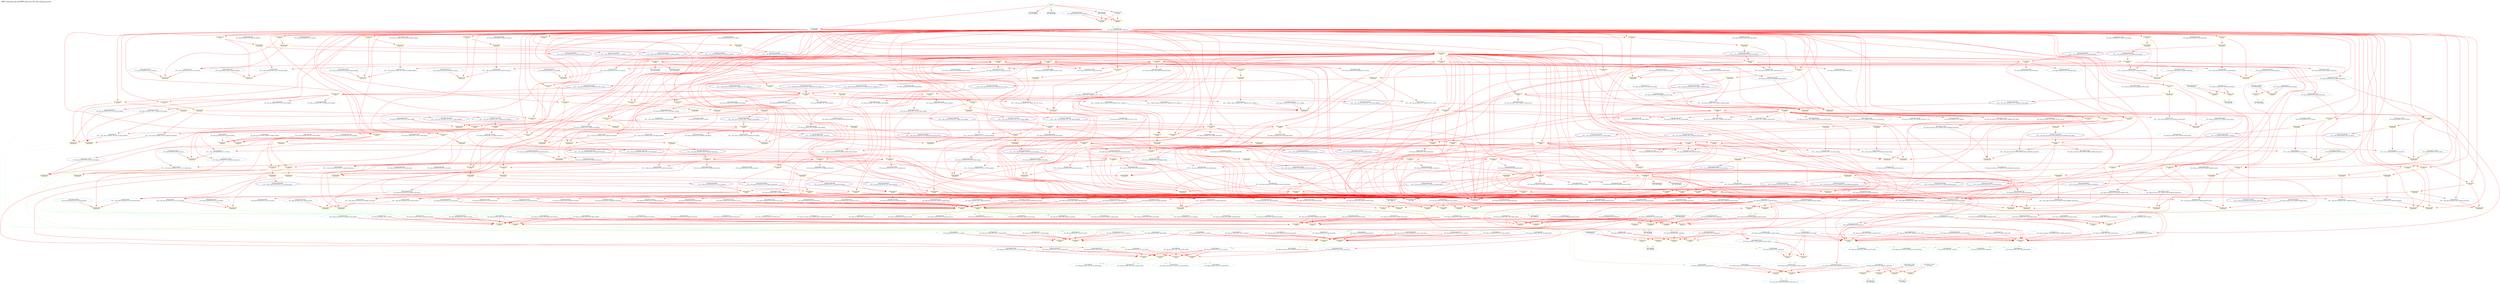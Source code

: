 digraph v3graph {
	graph	[label="MIPS_Harvard_obj_dir/MIPS_Harvard_TB_056_orderg_pre.dot",
		 labelloc=t, labeljust=l,
		 //size="7.5,10",
		 rankdir=TB];
	n0	[fontsize=8 label="*INPUTS*", color=green];
	n0x5652e8ea9140_1	[fontsize=8 label="0x5652e8c64c90\n TOP->clk", color=skyblue];
	n0x5652e8ea9140_2	[fontsize=8 label="0x5652e8eb6b80\n TOP->reset", color=skyblue];
	n0x5652e8ea9140_3	[fontsize=8 label="0x5652e8eae5b0\n TOP->clk_enable", color=skyblue];
	n0x5652e8ea9140_4	[fontsize=8 label="0x5652e8ea6860\n TOP->instr_readdata", color=skyblue];
	n0x5652e8ea9140_5	[fontsize=8 label="0x5652e8eb3a30\n TOP->data_readdata", color=skyblue];
	n0x5652e8ea9140_6	[fontsize=8 label="0x5652e8ec9890\n ASSIGNW", color=yellow];
	n0x5652e8ea9140_7	[fontsize=8 label="0x5652e8ec7fb0\n TOP->mips_cpu_harvard__DOT__ALU_output_memory", color=skyblue];
	n0x5652e8ea9140_8	[fontsize=8 label="0x5652e8ea84d0\n TOP->data_address", color=skyblue];
	n0x5652e8ea9140_9	[fontsize=8 label="0x5652e8ea84d0 POST\n TOP->data_address", color=CadetBlue];
	n0x5652e8ea9140_10	[fontsize=8 label="0x5652e8ec9b90\n ASSIGNW", color=yellow];
	n0x5652e8ea9140_11	[fontsize=8 label="0x5652e8ec8330\n TOP->mips_cpu_harvard__DOT__write_data_memory", color=skyblue];
	n0x5652e8ea9140_12	[fontsize=8 label="0x5652e8eac3c0\n TOP->data_writedata", color=skyblue];
	n0x5652e8ea9140_13	[fontsize=8 label="0x5652e8eac3c0 POST\n TOP->data_writedata", color=CadetBlue];
	n0x5652e8ea9140_14	[fontsize=8 label="0x5652e8ec9e90\n ASSIGNW", color=yellow];
	n0x5652e8ea9140_15	[fontsize=8 label="0x5652e8ec7a70\n TOP->mips_cpu_harvard__DOT__memory_write_memory", color=skyblue];
	n0x5652e8ea9140_16	[fontsize=8 label="0x5652e8eab040\n TOP->data_write", color=skyblue];
	n0x5652e8ea9140_17	[fontsize=8 label="0x5652e8eab040 POST\n TOP->data_write", color=CadetBlue];
	n0x5652e8ea9140_18	[fontsize=8 label="0x5652e8eca190\n ASSIGNW", color=yellow];
	n0x5652e8ea9140_19	[fontsize=8 label="0x5652e8ec7990\n TOP->mips_cpu_harvard__DOT__memory_to_register_memory", color=skyblue];
	n0x5652e8ea9140_20	[fontsize=8 label="0x5652e8eabef0\n TOP->data_read", color=skyblue];
	n0x5652e8ea9140_21	[fontsize=8 label="0x5652e8eabef0 POST\n TOP->data_read", color=CadetBlue];
	n0x5652e8ea9140_22	[fontsize=8 label="0x5652e8eca490\n ASSIGNW", color=yellow];
	n0x5652e8ea9140_23	[fontsize=8 label="0x5652e8ec0510\n TOP->mips_cpu_harvard__DOT__program_counter_fetch", color=skyblue];
	n0x5652e8ea9140_24	[fontsize=8 label="0x5652e8eb4070\n TOP->instr_address", color=skyblue];
	n0x5652e8ea9140_25	[fontsize=8 label="0x5652e8eb4070 POST\n TOP->instr_address", color=CadetBlue];
	n0x5652e8ea9140_26	[fontsize=8 label="0x5652e8ecaa90\n ASSIGNW", color=yellow];
	n0x5652e8ea9140_27	[fontsize=8 label="0x5652e8ec1770\n TOP->mips_cpu_harvard__DOT__instruction_decode", color=skyblue];
	n0x5652e8ea9140_28	[fontsize=8 label="0x5652e8ec78b0\n TOP->mips_cpu_harvard__DOT__write_register_memory", color=skyblue];
	n0x5652e8ea9140_29	[fontsize=8 label="0x5652e8ec77d0\n TOP->mips_cpu_harvard__DOT__register_write_memory", color=skyblue];
	n0x5652e8ea9140_30	[fontsize=8 label="0x5652e8ec5850\n TOP->mips_cpu_harvard__DOT__register_file_output_A_decode", color=skyblue];
	n0x5652e8ea9140_31	[fontsize=8 label="0x5652e8ec5cb0\n TOP->mips_cpu_harvard__DOT__comparator_1", color=skyblue];
	n0x5652e8ea9140_32	[fontsize=8 label="0x5652e8ec5cb0 POST\n TOP->mips_cpu_harvard__DOT__comparator_1", color=CadetBlue];
	n0x5652e8ea9140_33	[fontsize=8 label="0x5652e8ecb090\n ASSIGNW", color=yellow];
	n0x5652e8ea9140_34	[fontsize=8 label="0x5652e8ec5930\n TOP->mips_cpu_harvard__DOT__register_file_output_B_decode", color=skyblue];
	n0x5652e8ea9140_35	[fontsize=8 label="0x5652e8ec5d90\n TOP->mips_cpu_harvard__DOT__comparator_2", color=skyblue];
	n0x5652e8ea9140_36	[fontsize=8 label="0x5652e8ec5d90 POST\n TOP->mips_cpu_harvard__DOT__comparator_2", color=CadetBlue];
	n0x5652e8ea9140_37	[fontsize=8 label="0x5652e8ecc290\n ASSIGNW", color=yellow];
	n0x5652e8ea9140_38	[fontsize=8 label="0x5652e8ec0eb0\n TOP->mips_cpu_harvard__DOT__branch_decode", color=skyblue];
	n0x5652e8ea9140_39	[fontsize=8 label="0x5652e8ec0f90\n TOP->mips_cpu_harvard__DOT__equal_decode", color=skyblue];
	n0x5652e8ea9140_40	[fontsize=8 label="0x5652e8ec0970\n TOP->mips_cpu_harvard__DOT__program_counter_src_decode", color=skyblue];
	n0x5652e8ea9140_41	[fontsize=8 label="0x5652e8ec0970 POST\n TOP->mips_cpu_harvard__DOT__program_counter_src_decode", color=CadetBlue];
	n0x5652e8ea9140_42	[fontsize=8 label="0x5652e8ecc770\n ASSIGNW", color=yellow];
	n0x5652e8ea9140_43	[fontsize=8 label="0x5652e8ec5bd0\n TOP->mips_cpu_harvard__DOT__sign_imm_decode", color=skyblue];
	n0x5652e8ea9140_44	[fontsize=8 label="0x5652e8ec5bd0 POST\n TOP->mips_cpu_harvard__DOT__sign_imm_decode", color=CadetBlue];
	n0x5652e8ea9140_45	[fontsize=8 label="0x5652e8ece220\n ASSIGNW", color=yellow];
	n0x5652e8ea9140_46	[fontsize=8 label="0x5652e8ec0350\n TOP->mips_cpu_harvard__DOT__internal_clk", color=skyblue];
	n0x5652e8ea9140_47	[fontsize=8 label="0x5652e8ec0350 POST\n TOP->mips_cpu_harvard__DOT__internal_clk", color=CadetBlue];
	n0x5652e8ea9140_48	[fontsize=8 label="0x5652e8ece700\n ASSIGNW", color=yellow];
	n0x5652e8ea9140_49	[fontsize=8 label="0x5652e8eb0110\n TOP->active", color=skyblue];
	n0x5652e8ea9140_50	[fontsize=8 label="0x5652e8eb0110 POST\n TOP->active", color=CadetBlue];
	n0x5652e8ea9140_51	[fontsize=8 label="0x5652e8ed2860\n ASSIGNW", color=yellow];
	n0x5652e8ea9140_52	[fontsize=8 label="0x5652e8ed25c0\n TOP->mips_cpu_harvard__DOT__register_file__DOT__registers", color=skyblue];
	n0x5652e8ea9140_53	[fontsize=8 label="0x5652e8ec5850 POST\n TOP->mips_cpu_harvard__DOT__register_file_output_A_decode", color=CadetBlue];
	n0x5652e8ea9140_54	[fontsize=8 label="0x5652e8ed2d40\n ASSIGNW", color=yellow];
	n0x5652e8ea9140_55	[fontsize=8 label="0x5652e8ec5930 POST\n TOP->mips_cpu_harvard__DOT__register_file_output_B_decode", color=CadetBlue];
	n0x5652e8ea9140_56	[fontsize=8 label="0x5652e8ed3820\n ASSIGNW", color=yellow];
	n0x5652e8ea9140_57	[fontsize=8 label="0x5652e8eaf050\n TOP->register_v0", color=skyblue];
	n0x5652e8ea9140_58	[fontsize=8 label="0x5652e8eaf050 POST\n TOP->register_v0", color=CadetBlue];
	n0x5652e8ea9140_59	[fontsize=8 label="0x5652e8eda430\n ASSIGNW", color=yellow];
	n0x5652e8ea9140_60	[fontsize=8 label="0x5652e8ec1850\n TOP->mips_cpu_harvard__DOT__program_counter_plus_four_decode", color=skyblue];
	n0x5652e8ea9140_61	[fontsize=8 label="0x5652e8ec07b0\n TOP->mips_cpu_harvard__DOT__program_counter_mux_1_out", color=skyblue];
	n0x5652e8ea9140_62	[fontsize=8 label="0x5652e8ec07b0 POST\n TOP->mips_cpu_harvard__DOT__program_counter_mux_1_out", color=CadetBlue];
	n0x5652e8ea9140_63	[fontsize=8 label="0x5652e8ee39e0\n ALWAYS", color=yellow];
	n0x5652e8ea9140_64	[fontsize=8 label="0x5652e8ee3640\n TOP->mips_cpu_harvard__DOT__control_unit__DOT__op", color=skyblue];
	n0x5652e8ea9140_65	[fontsize=8 label="0x5652e8ee3640 POST\n TOP->mips_cpu_harvard__DOT__control_unit__DOT__op", color=CadetBlue];
	n0x5652e8ea9140_66	[fontsize=8 label="0x5652e8ee37a0\n TOP->mips_cpu_harvard__DOT__control_unit__DOT__rt", color=skyblue];
	n0x5652e8ea9140_67	[fontsize=8 label="0x5652e8ee37a0 POST\n TOP->mips_cpu_harvard__DOT__control_unit__DOT__rt", color=CadetBlue];
	n0x5652e8ea9140_68	[fontsize=8 label="0x5652e8ee38c0\n TOP->mips_cpu_harvard__DOT__control_unit__DOT__funct", color=skyblue];
	n0x5652e8ea9140_69	[fontsize=8 label="0x5652e8ee38c0 POST\n TOP->mips_cpu_harvard__DOT__control_unit__DOT__funct", color=CadetBlue];
	n0x5652e8ea9140_70	[fontsize=8 label="0x5652e8ec0a50\n TOP->mips_cpu_harvard__DOT__register_write_decode", color=skyblue];
	n0x5652e8ea9140_71	[fontsize=8 label="0x5652e8ec0a50 POST\n TOP->mips_cpu_harvard__DOT__register_write_decode", color=CadetBlue];
	n0x5652e8ea9140_72	[fontsize=8 label="0x5652e8ec0b30\n TOP->mips_cpu_harvard__DOT__memory_to_register_decode", color=skyblue];
	n0x5652e8ea9140_73	[fontsize=8 label="0x5652e8ec0b30 POST\n TOP->mips_cpu_harvard__DOT__memory_to_register_decode", color=CadetBlue];
	n0x5652e8ea9140_74	[fontsize=8 label="0x5652e8ec0c10\n TOP->mips_cpu_harvard__DOT__memory_write_decode", color=skyblue];
	n0x5652e8ea9140_75	[fontsize=8 label="0x5652e8ec0c10 POST\n TOP->mips_cpu_harvard__DOT__memory_write_decode", color=CadetBlue];
	n0x5652e8ea9140_76	[fontsize=8 label="0x5652e8ec0cf0\n TOP->mips_cpu_harvard__DOT__ALU_src_B_decode", color=skyblue];
	n0x5652e8ea9140_77	[fontsize=8 label="0x5652e8ec0cf0 POST\n TOP->mips_cpu_harvard__DOT__ALU_src_B_decode", color=CadetBlue];
	n0x5652e8ea9140_78	[fontsize=8 label="0x5652e8ec0dd0\n TOP->mips_cpu_harvard__DOT__register_destination_decode", color=skyblue];
	n0x5652e8ea9140_79	[fontsize=8 label="0x5652e8ec0dd0 POST\n TOP->mips_cpu_harvard__DOT__register_destination_decode", color=CadetBlue];
	n0x5652e8ea9140_80	[fontsize=8 label="0x5652e8ec0eb0 POST\n TOP->mips_cpu_harvard__DOT__branch_decode", color=CadetBlue];
	n0x5652e8ea9140_81	[fontsize=8 label="0x5652e8ec14d0\n TOP->mips_cpu_harvard__DOT__HI_register_write_decode", color=skyblue];
	n0x5652e8ea9140_82	[fontsize=8 label="0x5652e8ec14d0 POST\n TOP->mips_cpu_harvard__DOT__HI_register_write_decode", color=CadetBlue];
	n0x5652e8ea9140_83	[fontsize=8 label="0x5652e8ec15b0\n TOP->mips_cpu_harvard__DOT__LO_register_write_decode", color=skyblue];
	n0x5652e8ea9140_84	[fontsize=8 label="0x5652e8ec15b0 POST\n TOP->mips_cpu_harvard__DOT__LO_register_write_decode", color=CadetBlue];
	n0x5652e8ea9140_85	[fontsize=8 label="0x5652e8ec1070\n TOP->mips_cpu_harvard__DOT__ALU_function_decode", color=skyblue];
	n0x5652e8ea9140_86	[fontsize=8 label="0x5652e8ec1070 POST\n TOP->mips_cpu_harvard__DOT__ALU_function_decode", color=CadetBlue];
	n0x5652e8ea9140_87	[fontsize=8 label="0x5652e8ec1150\n TOP->mips_cpu_harvard__DOT__program_counter_multiplexer_jump_decode", color=skyblue];
	n0x5652e8ea9140_88	[fontsize=8 label="0x5652e8ec1150 POST\n TOP->mips_cpu_harvard__DOT__program_counter_multiplexer_jump_decode", color=CadetBlue];
	n0x5652e8ea9140_89	[fontsize=8 label="0x5652e8ec13f0\n TOP->mips_cpu_harvard__DOT__j_instruction_decode", color=skyblue];
	n0x5652e8ea9140_90	[fontsize=8 label="0x5652e8ec13f0 POST\n TOP->mips_cpu_harvard__DOT__j_instruction_decode", color=CadetBlue];
	n0x5652e8ea9140_91	[fontsize=8 label="0x5652e8ec1310\n TOP->mips_cpu_harvard__DOT__using_HI_LO_decode", color=skyblue];
	n0x5652e8ea9140_92	[fontsize=8 label="0x5652e8ec1310 POST\n TOP->mips_cpu_harvard__DOT__using_HI_LO_decode", color=CadetBlue];
	n0x5652e8ea9140_93	[fontsize=8 label="0x5652e9075070\n ALWAYS", color=yellow];
	n0x5652e8ea9140_94	[fontsize=8 label="0x5652e8ec0f90 POST\n TOP->mips_cpu_harvard__DOT__equal_decode", color=CadetBlue];
	n0x5652e8ea9140_95	[fontsize=8 label="0x5652e8f395e0\n ALWAYS", color=yellow];
	n0x5652e8ea9140_96	[fontsize=8 label="0x5652e8ec5f50\n TOP->mips_cpu_harvard__DOT__register_destination_execute", color=skyblue];
	n0x5652e8ea9140_97	[fontsize=8 label="0x5652e8ec7370\n TOP->mips_cpu_harvard__DOT__Rd_execute", color=skyblue];
	n0x5652e8ea9140_98	[fontsize=8 label="0x5652e8ec7290\n TOP->mips_cpu_harvard__DOT__Rt_execute", color=skyblue];
	n0x5652e8ea9140_99	[fontsize=8 label="0x5652e8ec61f0\n TOP->mips_cpu_harvard__DOT__write_register_execute", color=skyblue];
	n0x5652e8ea9140_100	[fontsize=8 label="0x5652e8ec61f0 POST\n TOP->mips_cpu_harvard__DOT__write_register_execute", color=CadetBlue];
	n0x5652e8ea9140_101	[fontsize=8 label="0x5652e908faa0\n ALWAYS", color=yellow];
	n0x5652e8ea9140_102	[fontsize=8 label="0x5652e8ec92f0\n TOP->mips_cpu_harvard__DOT__forward_A_execute", color=skyblue];
	n0x5652e8ea9140_103	[fontsize=8 label="0x5652e8ec8170\n TOP->mips_cpu_harvard__DOT__ALU_LO_output_memory", color=skyblue];
	n0x5652e8ea9140_104	[fontsize=8 label="0x5652e8ec8bf0\n TOP->mips_cpu_harvard__DOT__ALU_LO_output_writeback", color=skyblue];
	n0x5652e8ea9140_105	[fontsize=8 label="0x5652e8ec8a30\n TOP->mips_cpu_harvard__DOT__result_writeback", color=skyblue];
	n0x5652e8ea9140_106	[fontsize=8 label="0x5652e8ec6ab0\n TOP->mips_cpu_harvard__DOT__src_A_execute", color=skyblue];
	n0x5652e8ea9140_107	[fontsize=8 label="0x5652e8ec6c70\n TOP->mips_cpu_harvard__DOT__src_A_ALU_execute", color=skyblue];
	n0x5652e8ea9140_108	[fontsize=8 label="0x5652e8ec6c70 POST\n TOP->mips_cpu_harvard__DOT__src_A_ALU_execute", color=CadetBlue];
	n0x5652e8ea9140_109	[fontsize=8 label="0x5652e908f920\n ALWAYS", color=yellow];
	n0x5652e8ea9140_110	[fontsize=8 label="0x5652e8ec93d0\n TOP->mips_cpu_harvard__DOT__forward_B_execute", color=skyblue];
	n0x5652e8ea9140_111	[fontsize=8 label="0x5652e8ec8090\n TOP->mips_cpu_harvard__DOT__ALU_HI_output_memory", color=skyblue];
	n0x5652e8ea9140_112	[fontsize=8 label="0x5652e8ec8b10\n TOP->mips_cpu_harvard__DOT__ALU_HI_output_writeback", color=skyblue];
	n0x5652e8ea9140_113	[fontsize=8 label="0x5652e8ec6b90\n TOP->mips_cpu_harvard__DOT__src_B_execute", color=skyblue];
	n0x5652e8ea9140_114	[fontsize=8 label="0x5652e8f3f9e0\n TOP->mips_cpu_harvard__DOT__alu_input_mux__DOT__src_mux_input_0", color=skyblue];
	n0x5652e8ea9140_115	[fontsize=8 label="0x5652e8f3f9e0 POST\n TOP->mips_cpu_harvard__DOT__alu_input_mux__DOT__src_mux_input_0", color=CadetBlue];
	n0x5652e8ea9140_116	[fontsize=8 label="0x5652e8ec62d0\n TOP->mips_cpu_harvard__DOT__ALU_src_B_execute", color=skyblue];
	n0x5652e8ea9140_117	[fontsize=8 label="0x5652e8ec7450\n TOP->mips_cpu_harvard__DOT__sign_imm_execute", color=skyblue];
	n0x5652e8ea9140_118	[fontsize=8 label="0x5652e8ec7610\n TOP->mips_cpu_harvard__DOT__program_counter_plus_four_execute", color=skyblue];
	n0x5652e8ea9140_119	[fontsize=8 label="0x5652e8ec6d50\n TOP->mips_cpu_harvard__DOT__src_B_ALU_execute", color=skyblue];
	n0x5652e8ea9140_120	[fontsize=8 label="0x5652e8ec6d50 POST\n TOP->mips_cpu_harvard__DOT__src_B_ALU_execute", color=CadetBlue];
	n0x5652e8ea9140_121	[fontsize=8 label="0x5652e903b990\n ALWAYS", color=yellow];
	n0x5652e8ea9140_122	[fontsize=8 label="0x5652e8ec6f10\n TOP->mips_cpu_harvard__DOT__ALU_output_execute", color=skyblue];
	n0x5652e8ea9140_123	[fontsize=8 label="0x5652e8ec6f10 POST\n TOP->mips_cpu_harvard__DOT__ALU_output_execute", color=CadetBlue];
	n0x5652e8ea9140_124	[fontsize=8 label="0x5652e8ec63b0\n TOP->mips_cpu_harvard__DOT__ALU_function_execute", color=skyblue];
	n0x5652e8ea9140_125	[fontsize=8 label="0x5652e903b690\n ALWAYS", color=yellow];
	n0x5652e8ea9140_126	[fontsize=8 label="0x5652e8f48390\n TOP->mips_cpu_harvard__DOT__alu__DOT__ALU_HI_LO_output", color=skyblue];
	n0x5652e8ea9140_127	[fontsize=8 label="0x5652e8f48390 POST\n TOP->mips_cpu_harvard__DOT__alu__DOT__ALU_HI_LO_output", color=CadetBlue];
	n0x5652e8ea9140_128	[fontsize=8 label="0x5652e8ec6ff0\n TOP->mips_cpu_harvard__DOT__ALU_HI_output_execute", color=skyblue];
	n0x5652e8ea9140_129	[fontsize=8 label="0x5652e8ec6ff0 POST\n TOP->mips_cpu_harvard__DOT__ALU_HI_output_execute", color=CadetBlue];
	n0x5652e8ea9140_130	[fontsize=8 label="0x5652e8ec70d0\n TOP->mips_cpu_harvard__DOT__ALU_LO_output_execute", color=skyblue];
	n0x5652e8ea9140_131	[fontsize=8 label="0x5652e8ec70d0 POST\n TOP->mips_cpu_harvard__DOT__ALU_LO_output_execute", color=CadetBlue];
	n0x5652e8ea9140_132	[fontsize=8 label="0x5652e8f7b570\n ASSIGNW", color=yellow];
	n0x5652e8ea9140_133	[fontsize=8 label="0x5652e8ec8870\n TOP->mips_cpu_harvard__DOT__memory_to_register_writeback", color=skyblue];
	n0x5652e8ea9140_134	[fontsize=8 label="0x5652e8ec8db0\n TOP->mips_cpu_harvard__DOT__read_data_writeback", color=skyblue];
	n0x5652e8ea9140_135	[fontsize=8 label="0x5652e8ec8cd0\n TOP->mips_cpu_harvard__DOT__ALU_output_writeback", color=skyblue];
	n0x5652e8ea9140_136	[fontsize=8 label="0x5652e8ec8a30 POST\n TOP->mips_cpu_harvard__DOT__result_writeback", color=CadetBlue];
	n0x5652e8ea9140_137	[fontsize=8 label="0x5652e905d120\n ALWAYS", color=yellow];
	n0x5652e8ea9140_138	[fontsize=8 label="0x5652e8ec69d0\n TOP->mips_cpu_harvard__DOT__using_HI_LO_execute", color=skyblue];
	n0x5652e8ea9140_139	[fontsize=8 label="0x5652e8ec7b50\n TOP->mips_cpu_harvard__DOT__HI_register_write_memory", color=skyblue];
	n0x5652e8ea9140_140	[fontsize=8 label="0x5652e8ec8950\n TOP->mips_cpu_harvard__DOT__write_register_writeback", color=skyblue];
	n0x5652e8ea9140_141	[fontsize=8 label="0x5652e8ec85d0\n TOP->mips_cpu_harvard__DOT__register_write_writeback", color=skyblue];
	n0x5652e8ea9140_142	[fontsize=8 label="0x5652e8ec86b0\n TOP->mips_cpu_harvard__DOT__HI_register_write_writeback", color=skyblue];
	n0x5652e8ea9140_143	[fontsize=8 label="0x5652e8ec93d0 POST\n TOP->mips_cpu_harvard__DOT__forward_B_execute", color=CadetBlue];
	n0x5652e8ea9140_144	[fontsize=8 label="0x5652e905cfa0\n ALWAYS", color=yellow];
	n0x5652e8ea9140_145	[fontsize=8 label="0x5652e8ec71b0\n TOP->mips_cpu_harvard__DOT__Rs_execute", color=skyblue];
	n0x5652e8ea9140_146	[fontsize=8 label="0x5652e8ec7c30\n TOP->mips_cpu_harvard__DOT__LO_register_write_memory", color=skyblue];
	n0x5652e8ea9140_147	[fontsize=8 label="0x5652e8ec8790\n TOP->mips_cpu_harvard__DOT__LO_register_write_writeback", color=skyblue];
	n0x5652e8ea9140_148	[fontsize=8 label="0x5652e8ec92f0 POST\n TOP->mips_cpu_harvard__DOT__forward_A_execute", color=CadetBlue];
	n0x5652e8ea9140_149	[fontsize=8 label="0x5652e905ce20\n ALWAYS", color=yellow];
	n0x5652e8ea9140_150	[fontsize=8 label="0x5652e8ec6030\n TOP->mips_cpu_harvard__DOT__memory_to_register_execute", color=skyblue];
	n0x5652e8ea9140_151	[fontsize=8 label="0x5652e8f83e50\n TOP->mips_cpu_harvard__DOT__hazard_unit__DOT__lwstall", color=skyblue];
	n0x5652e8ea9140_152	[fontsize=8 label="0x5652e8f83e50 POST\n TOP->mips_cpu_harvard__DOT__hazard_unit__DOT__lwstall", color=CadetBlue];
	n0x5652e8ea9140_153	[fontsize=8 label="0x5652e8ec6650\n TOP->mips_cpu_harvard__DOT__register_write_execute", color=skyblue];
	n0x5652e8ea9140_154	[fontsize=8 label="0x5652e8f83fb0\n TOP->mips_cpu_harvard__DOT__hazard_unit__DOT__branchstall", color=skyblue];
	n0x5652e8ea9140_155	[fontsize=8 label="0x5652e8f83fb0 POST\n TOP->mips_cpu_harvard__DOT__hazard_unit__DOT__branchstall", color=CadetBlue];
	n0x5652e8ea9140_156	[fontsize=8 label="0x5652e8ec6730\n TOP->mips_cpu_harvard__DOT__program_counter_multiplexer_jump_execute", color=skyblue];
	n0x5652e8ea9140_157	[fontsize=8 label="0x5652e8ec8e90\n TOP->mips_cpu_harvard__DOT__stall_fetch", color=skyblue];
	n0x5652e8ea9140_158	[fontsize=8 label="0x5652e8ec8e90 POST\n TOP->mips_cpu_harvard__DOT__stall_fetch", color=CadetBlue];
	n0x5652e8ea9140_159	[fontsize=8 label="0x5652e8ec8f70\n TOP->mips_cpu_harvard__DOT__stall_decode", color=skyblue];
	n0x5652e8ea9140_160	[fontsize=8 label="0x5652e8ec8f70 POST\n TOP->mips_cpu_harvard__DOT__stall_decode", color=CadetBlue];
	n0x5652e8ea9140_161	[fontsize=8 label="0x5652e8ec9210\n TOP->mips_cpu_harvard__DOT__flush_execute_register", color=skyblue];
	n0x5652e8ea9140_162	[fontsize=8 label="0x5652e8ec9210 POST\n TOP->mips_cpu_harvard__DOT__flush_execute_register", color=CadetBlue];
	n0x5652e8ea9140_163	[fontsize=8 label="0x5652e913aca0\n ASSIGNW", color=yellow];
	n0x5652e8ea9140_164	[fontsize=8 label="0x5652e9177710\n ASSIGNW", color=yellow];
	n0x5652e8ea9140_165	[fontsize=8 label="0x5652e9177a10\n ASSIGNW", color=yellow];
	n0x5652e8ea9140_166	[fontsize=8 label="0x5652e9177d10\n ASSIGNW", color=yellow];
	n0x5652e8ea9140_167	[fontsize=8 label="0x5652e9178010\n ASSIGNW", color=yellow];
	n0x5652e8ea9140_168	[fontsize=8 label="0x5652e9178310\n ASSIGNW", color=yellow];
	n0x5652e8ea9140_169	[fontsize=8 label="0x5652e916cf40\n ASSIGNW", color=yellow];
	n0x5652e8ea9140_170	[fontsize=8 label="0x5652e916e2d0\n ASSIGNW", color=yellow];
	n0x5652e8ea9140_171	[fontsize=8 label="0x5652e916e7f0\n ASSIGNW", color=yellow];
	n0x5652e8ea9140_172	[fontsize=8 label="0x5652e91ed710\n ASSIGNW", color=yellow];
	n0x5652e8ea9140_173	[fontsize=8 label="0x5652e91edbf0\n ASSIGNW", color=yellow];
	n0x5652e8ea9140_174	[fontsize=8 label="0x5652e91ee160\n ASSIGNW", color=yellow];
	n0x5652e8ea9140_175	[fontsize=8 label="0x5652e91eeab0\n ASSIGNW", color=yellow];
	n0x5652e8ea9140_176	[fontsize=8 label="0x5652e91ef400\n ASSIGNW", color=yellow];
	n0x5652e8ea9140_177	[fontsize=8 label="0x5652e91ef970\n ASSIGNW", color=yellow];
	n0x5652e8ea9140_178	[fontsize=8 label="0x5652e9168cb0\n ALWAYS", color=yellow];
	n0x5652e8ea9140_179	[fontsize=8 label="0x5652e9223410\n ALWAYS", color=yellow];
	n0x5652e8ea9140_180	[fontsize=8 label="0x5652e922ba20\n ALWAYS", color=yellow];
	n0x5652e8ea9140_181	[fontsize=8 label="0x5652e922d5f0\n ALWAYS", color=yellow];
	n0x5652e8ea9140_182	[fontsize=8 label="0x5652e92308d0\n ALWAYS", color=yellow];
	n0x5652e8ea9140_183	[fontsize=8 label="0x5652e92353e0\n ALWAYS", color=yellow];
	n0x5652e8ea9140_184	[fontsize=8 label="0x5652e9249710\n ALWAYS", color=yellow];
	n0x5652e8ea9140_185	[fontsize=8 label="0x5652e9251650\n ASSIGNW", color=yellow];
	n0x5652e8ea9140_186	[fontsize=8 label="0x5652e9251d40\n ALWAYS", color=yellow];
	n0x5652e8ea9140_187	[fontsize=8 label="0x5652e92546b0\n ALWAYS", color=yellow];
	n0x5652e8ea9140_188	[fontsize=8 label="0x5652e9257020\n ALWAYS", color=yellow];
	n0x5652e8ea9140_189	[fontsize=8 label="0x5652e903aa10\n ACTIVE", color=yellow];
	n0x5652e8ea9140_190	[fontsize=8 label="0x5652e90944b0\n ALWAYS", color=yellow];
	n0x5652e8ea9140_191	[fontsize=8 label="0x5652e8ec85d0 PRE\n TOP->mips_cpu_harvard__DOT__register_write_writeback", color=lightblue];
	n0x5652e8ea9140_192	[fontsize=8 label="0x5652e8ec85d0 POST\n TOP->mips_cpu_harvard__DOT__register_write_writeback", color=CadetBlue];
	n0x5652e8ea9140_193	[fontsize=8 label="0x5652e8ec8a30 PRE\n TOP->mips_cpu_harvard__DOT__result_writeback", color=lightblue];
	n0x5652e8ea9140_194	[fontsize=8 label="0x5652e9165a50 PORD\n TOP->__Vdlyvval__mips_cpu_harvard__DOT__register_file__DOT__registers__v0", color=NavyBlue];
	n0x5652e8ea9140_195	[fontsize=8 label="0x5652e9165a50\n TOP->__Vdlyvval__mips_cpu_harvard__DOT__register_file__DOT__registers__v0", color=skyblue];
	n0x5652e8ea9140_196	[fontsize=8 label="0x5652e913a790 PORD\n TOP->__Vdlyvset__mips_cpu_harvard__DOT__register_file__DOT__registers__v0", color=NavyBlue];
	n0x5652e8ea9140_197	[fontsize=8 label="0x5652e913a790\n TOP->__Vdlyvset__mips_cpu_harvard__DOT__register_file__DOT__registers__v0", color=skyblue];
	n0x5652e8ea9140_198	[fontsize=8 label="0x5652e8ec8950 PRE\n TOP->mips_cpu_harvard__DOT__write_register_writeback", color=lightblue];
	n0x5652e8ea9140_199	[fontsize=8 label="0x5652e8ec8950 POST\n TOP->mips_cpu_harvard__DOT__write_register_writeback", color=CadetBlue];
	n0x5652e8ea9140_200	[fontsize=8 label="0x5652e8a95050 PORD\n TOP->__Vdlyvdim0__mips_cpu_harvard__DOT__register_file__DOT__registers__v0", color=NavyBlue];
	n0x5652e8ea9140_201	[fontsize=8 label="0x5652e8a95050\n TOP->__Vdlyvdim0__mips_cpu_harvard__DOT__register_file__DOT__registers__v0", color=skyblue];
	n0x5652e8ea9140_202	[fontsize=8 label="0x5652e9094330\n ALWAYS", color=yellow];
	n0x5652e8ea9140_203	[fontsize=8 label="0x5652e8ec86b0 PRE\n TOP->mips_cpu_harvard__DOT__HI_register_write_writeback", color=lightblue];
	n0x5652e8ea9140_204	[fontsize=8 label="0x5652e8ec86b0 POST\n TOP->mips_cpu_harvard__DOT__HI_register_write_writeback", color=CadetBlue];
	n0x5652e8ea9140_205	[fontsize=8 label="0x5652e8ec8b10 PRE\n TOP->mips_cpu_harvard__DOT__ALU_HI_output_writeback", color=lightblue];
	n0x5652e8ea9140_206	[fontsize=8 label="0x5652e8ec8b10 POST\n TOP->mips_cpu_harvard__DOT__ALU_HI_output_writeback", color=CadetBlue];
	n0x5652e8ea9140_207	[fontsize=8 label="0x5652e9139c40 PORD\n TOP->__Vdly__mips_cpu_harvard__DOT__register_file__DOT__HI_reg", color=NavyBlue];
	n0x5652e8ea9140_208	[fontsize=8 label="0x5652e9139c40\n TOP->__Vdly__mips_cpu_harvard__DOT__register_file__DOT__HI_reg", color=skyblue];
	n0x5652e8ea9140_209	[fontsize=8 label="0x5652e9072b50\n ALWAYS", color=yellow];
	n0x5652e8ea9140_210	[fontsize=8 label="0x5652e8ec8790 PRE\n TOP->mips_cpu_harvard__DOT__LO_register_write_writeback", color=lightblue];
	n0x5652e8ea9140_211	[fontsize=8 label="0x5652e8ec8790 POST\n TOP->mips_cpu_harvard__DOT__LO_register_write_writeback", color=CadetBlue];
	n0x5652e8ea9140_212	[fontsize=8 label="0x5652e8ec8bf0 PRE\n TOP->mips_cpu_harvard__DOT__ALU_LO_output_writeback", color=lightblue];
	n0x5652e8ea9140_213	[fontsize=8 label="0x5652e8ec8bf0 POST\n TOP->mips_cpu_harvard__DOT__ALU_LO_output_writeback", color=CadetBlue];
	n0x5652e8ea9140_214	[fontsize=8 label="0x5652e9165280 PORD\n TOP->__Vdly__mips_cpu_harvard__DOT__register_file__DOT__LO_reg", color=NavyBlue];
	n0x5652e8ea9140_215	[fontsize=8 label="0x5652e9165280\n TOP->__Vdly__mips_cpu_harvard__DOT__register_file__DOT__LO_reg", color=skyblue];
	n0x5652e8ea9140_216	[fontsize=8 label="0x5652e9164800\n ACTIVE", color=yellow];
	n0x5652e8ea9140_217	[fontsize=8 label="0x5652e9164f00\n ASSIGNPRE", color=yellow];
	n0x5652e8ea9140_218	[fontsize=8 label="0x5652e8ed2780 PRE\n TOP->mips_cpu_harvard__DOT__register_file__DOT__LO_reg", color=lightblue];
	n0x5652e8ea9140_219	[fontsize=8 label="0x5652e91649c0\n ASSIGNPOST", color=yellow];
	n0x5652e8ea9140_220	[fontsize=8 label="0x5652e8ed2780\n TOP->mips_cpu_harvard__DOT__register_file__DOT__LO_reg", color=skyblue];
	n0x5652e8ea9140_221	[fontsize=8 label="0x5652e8ed2780 POST\n TOP->mips_cpu_harvard__DOT__register_file__DOT__LO_reg", color=CadetBlue];
	n0x5652e8ea9140_222	[fontsize=8 label="0x5652e913da50\n ACTIVE", color=yellow];
	n0x5652e8ea9140_223	[fontsize=8 label="0x5652e9135740\n ASSIGNPRE", color=yellow];
	n0x5652e8ea9140_224	[fontsize=8 label="0x5652e8ed26a0 PRE\n TOP->mips_cpu_harvard__DOT__register_file__DOT__HI_reg", color=lightblue];
	n0x5652e8ea9140_225	[fontsize=8 label="0x5652e9139a90\n ASSIGNPOST", color=yellow];
	n0x5652e8ea9140_226	[fontsize=8 label="0x5652e8ed26a0\n TOP->mips_cpu_harvard__DOT__register_file__DOT__HI_reg", color=skyblue];
	n0x5652e8ea9140_227	[fontsize=8 label="0x5652e8ed26a0 POST\n TOP->mips_cpu_harvard__DOT__register_file__DOT__HI_reg", color=CadetBlue];
	n0x5652e8ea9140_228	[fontsize=8 label="0x5652e913d8a0\n ACTIVE", color=yellow];
	n0x5652e8ea9140_229	[fontsize=8 label="0x5652e913e740\n ALWAYSPOST", color=yellow];
	n0x5652e8ea9140_230	[fontsize=8 label="0x5652e8ed25c0 POST\n TOP->mips_cpu_harvard__DOT__register_file__DOT__registers", color=CadetBlue];
	n0x5652e8ea9140_231	[fontsize=8 label="0x5652e8a94350\n ASSIGNPRE", color=yellow];
	n0x5652e8ea9140_232	[fontsize=8 label="0x5652e903b280\n ACTIVE", color=yellow];
	n0x5652e8ea9140_233	[fontsize=8 label="0x5652e9096a30\n ALWAYS", color=yellow];
	n0x5652e8ea9140_234	[fontsize=8 label="0x5652e8eb6b80 PRE\n TOP->reset", color=lightblue];
	n0x5652e8ea9140_235	[fontsize=8 label="0x5652e8eb6b80 POST\n TOP->reset", color=CadetBlue];
	n0x5652e8ea9140_236	[fontsize=8 label="0x5652e9165c10 PORD\n TOP->__Vdly__mips_cpu_harvard__DOT__program_counter_fetch", color=NavyBlue];
	n0x5652e8ea9140_237	[fontsize=8 label="0x5652e9165c10\n TOP->__Vdly__mips_cpu_harvard__DOT__program_counter_fetch", color=skyblue];
	n0x5652e8ea9140_238	[fontsize=8 label="0x5652e8ec8e90 PRE\n TOP->mips_cpu_harvard__DOT__stall_fetch", color=lightblue];
	n0x5652e8ea9140_239	[fontsize=8 label="0x5652e8ec7d10 PRE\n TOP->mips_cpu_harvard__DOT__program_counter_multiplexer_jump_memory", color=lightblue];
	n0x5652e8ea9140_240	[fontsize=8 label="0x5652e8ec7d10 POST\n TOP->mips_cpu_harvard__DOT__program_counter_multiplexer_jump_memory", color=CadetBlue];
	n0x5652e8ea9140_241	[fontsize=8 label="0x5652e8ec6810 PRE\n TOP->mips_cpu_harvard__DOT__register_file_memory_mux_control_execute", color=lightblue];
	n0x5652e8ea9140_242	[fontsize=8 label="0x5652e8ec6810 POST\n TOP->mips_cpu_harvard__DOT__register_file_memory_mux_control_execute", color=CadetBlue];
	n0x5652e8ea9140_243	[fontsize=8 label="0x5652e8ec76f0 PRE\n TOP->mips_cpu_harvard__DOT__j_program_counter_execute", color=lightblue];
	n0x5652e8ea9140_244	[fontsize=8 label="0x5652e8ec76f0 POST\n TOP->mips_cpu_harvard__DOT__j_program_counter_execute", color=CadetBlue];
	n0x5652e8ea9140_245	[fontsize=8 label="0x5652e8ec7fb0 PRE\n TOP->mips_cpu_harvard__DOT__ALU_output_memory", color=lightblue];
	n0x5652e8ea9140_246	[fontsize=8 label="0x5652e8ec7fb0 POST\n TOP->mips_cpu_harvard__DOT__ALU_output_memory", color=CadetBlue];
	n0x5652e8ea9140_247	[fontsize=8 label="0x5652e8ec07b0 PRE\n TOP->mips_cpu_harvard__DOT__program_counter_mux_1_out", color=lightblue];
	n0x5652e8ea9140_248	[fontsize=8 label="0x5652e9098c80\n ALWAYS", color=yellow];
	n0x5652e8ea9140_249	[fontsize=8 label="0x5652e9163630 PORD\n TOP->__Vdly__mips_cpu_harvard__DOT__instruction_decode", color=NavyBlue];
	n0x5652e8ea9140_250	[fontsize=8 label="0x5652e9163630\n TOP->__Vdly__mips_cpu_harvard__DOT__instruction_decode", color=skyblue];
	n0x5652e8ea9140_251	[fontsize=8 label="0x5652e8ec8f70 PRE\n TOP->mips_cpu_harvard__DOT__stall_decode", color=lightblue];
	n0x5652e8ea9140_252	[fontsize=8 label="0x5652e8ec0970 PRE\n TOP->mips_cpu_harvard__DOT__program_counter_src_decode", color=lightblue];
	n0x5652e8ea9140_253	[fontsize=8 label="0x5652e8ea6860 PRE\n TOP->instr_readdata", color=lightblue];
	n0x5652e8ea9140_254	[fontsize=8 label="0x5652e8ea6860 POST\n TOP->instr_readdata", color=CadetBlue];
	n0x5652e8ea9140_255	[fontsize=8 label="0x5652e9098980\n ALWAYS", color=yellow];
	n0x5652e8ea9140_256	[fontsize=8 label="0x5652e9162070 PORD\n TOP->__Vdly__mips_cpu_harvard__DOT__program_counter_plus_four_decode", color=NavyBlue];
	n0x5652e8ea9140_257	[fontsize=8 label="0x5652e9162070\n TOP->__Vdly__mips_cpu_harvard__DOT__program_counter_plus_four_decode", color=skyblue];
	n0x5652e8ea9140_258	[fontsize=8 label="0x5652e8ec0510 PRE\n TOP->mips_cpu_harvard__DOT__program_counter_fetch", color=lightblue];
	n0x5652e8ea9140_259	[fontsize=8 label="0x5652e8ec0510 POST\n TOP->mips_cpu_harvard__DOT__program_counter_fetch", color=CadetBlue];
	n0x5652e8ea9140_260	[fontsize=8 label="0x5652e90a2010\n ALWAYS", color=yellow];
	n0x5652e8ea9140_261	[fontsize=8 label="0x5652e8ec9210 PRE\n TOP->mips_cpu_harvard__DOT__flush_execute_register", color=lightblue];
	n0x5652e8ea9140_262	[fontsize=8 label="0x5652e8ec1770 PRE\n TOP->mips_cpu_harvard__DOT__instruction_decode", color=lightblue];
	n0x5652e8ea9140_263	[fontsize=8 label="0x5652e8ec1770 POST\n TOP->mips_cpu_harvard__DOT__instruction_decode", color=CadetBlue];
	n0x5652e8ea9140_264	[fontsize=8 label="0x5652e9158430 PORD\n TOP->__Vdly__mips_cpu_harvard__DOT__Rd_execute", color=NavyBlue];
	n0x5652e8ea9140_265	[fontsize=8 label="0x5652e9158430\n TOP->__Vdly__mips_cpu_harvard__DOT__Rd_execute", color=skyblue];
	n0x5652e8ea9140_266	[fontsize=8 label="0x5652e90a1e70\n ALWAYS", color=yellow];
	n0x5652e8ea9140_267	[fontsize=8 label="0x5652e914ef10 PORD\n TOP->__Vdly__mips_cpu_harvard__DOT__Rt_execute", color=NavyBlue];
	n0x5652e8ea9140_268	[fontsize=8 label="0x5652e914ef10\n TOP->__Vdly__mips_cpu_harvard__DOT__Rt_execute", color=skyblue];
	n0x5652e8ea9140_269	[fontsize=8 label="0x5652e90a1cd0\n ALWAYS", color=yellow];
	n0x5652e8ea9140_270	[fontsize=8 label="0x5652e8ec1070 PRE\n TOP->mips_cpu_harvard__DOT__ALU_function_decode", color=lightblue];
	n0x5652e8ea9140_271	[fontsize=8 label="0x5652e9148da0 PORD\n TOP->__Vdly__mips_cpu_harvard__DOT__ALU_function_execute", color=NavyBlue];
	n0x5652e8ea9140_272	[fontsize=8 label="0x5652e9148da0\n TOP->__Vdly__mips_cpu_harvard__DOT__ALU_function_execute", color=skyblue];
	n0x5652e8ea9140_273	[fontsize=8 label="0x5652e90a1b30\n ALWAYS", color=yellow];
	n0x5652e8ea9140_274	[fontsize=8 label="0x5652e8ec15b0 PRE\n TOP->mips_cpu_harvard__DOT__LO_register_write_decode", color=lightblue];
	n0x5652e8ea9140_275	[fontsize=8 label="0x5652e913cdf0 PORD\n TOP->__Vdly__mips_cpu_harvard__DOT__LO_register_write_execute", color=NavyBlue];
	n0x5652e8ea9140_276	[fontsize=8 label="0x5652e913cdf0\n TOP->__Vdly__mips_cpu_harvard__DOT__LO_register_write_execute", color=skyblue];
	n0x5652e8ea9140_277	[fontsize=8 label="0x5652e90a1990\n ALWAYS", color=yellow];
	n0x5652e8ea9140_278	[fontsize=8 label="0x5652e8ec14d0 PRE\n TOP->mips_cpu_harvard__DOT__HI_register_write_decode", color=lightblue];
	n0x5652e8ea9140_279	[fontsize=8 label="0x5652e9130450 PORD\n TOP->__Vdly__mips_cpu_harvard__DOT__HI_register_write_execute", color=NavyBlue];
	n0x5652e8ea9140_280	[fontsize=8 label="0x5652e9130450\n TOP->__Vdly__mips_cpu_harvard__DOT__HI_register_write_execute", color=skyblue];
	n0x5652e8ea9140_281	[fontsize=8 label="0x5652e90a17f0\n ALWAYS", color=yellow];
	n0x5652e8ea9140_282	[fontsize=8 label="0x5652e8ec0dd0 PRE\n TOP->mips_cpu_harvard__DOT__register_destination_decode", color=lightblue];
	n0x5652e8ea9140_283	[fontsize=8 label="0x5652e9130530 PORD\n TOP->__Vdly__mips_cpu_harvard__DOT__register_destination_execute", color=NavyBlue];
	n0x5652e8ea9140_284	[fontsize=8 label="0x5652e9130530\n TOP->__Vdly__mips_cpu_harvard__DOT__register_destination_execute", color=skyblue];
	n0x5652e8ea9140_285	[fontsize=8 label="0x5652e90a1650\n ALWAYS", color=yellow];
	n0x5652e8ea9140_286	[fontsize=8 label="0x5652e8ec0a50 PRE\n TOP->mips_cpu_harvard__DOT__register_write_decode", color=lightblue];
	n0x5652e8ea9140_287	[fontsize=8 label="0x5652e914ea30 PORD\n TOP->__Vdly__mips_cpu_harvard__DOT__register_write_execute", color=NavyBlue];
	n0x5652e8ea9140_288	[fontsize=8 label="0x5652e914ea30\n TOP->__Vdly__mips_cpu_harvard__DOT__register_write_execute", color=skyblue];
	n0x5652e8ea9140_289	[fontsize=8 label="0x5652e90a1250\n ALWAYS", color=yellow];
	n0x5652e8ea9140_290	[fontsize=8 label="0x5652e8ec0b30 PRE\n TOP->mips_cpu_harvard__DOT__memory_to_register_decode", color=lightblue];
	n0x5652e8ea9140_291	[fontsize=8 label="0x5652e916f6f0 PORD\n TOP->__Vdly__mips_cpu_harvard__DOT__memory_to_register_execute", color=NavyBlue];
	n0x5652e8ea9140_292	[fontsize=8 label="0x5652e916f6f0\n TOP->__Vdly__mips_cpu_harvard__DOT__memory_to_register_execute", color=skyblue];
	n0x5652e8ea9140_293	[fontsize=8 label="0x5652e90a10b0\n ALWAYS", color=yellow];
	n0x5652e8ea9140_294	[fontsize=8 label="0x5652e8ec0c10 PRE\n TOP->mips_cpu_harvard__DOT__memory_write_decode", color=lightblue];
	n0x5652e8ea9140_295	[fontsize=8 label="0x5652e91ec8f0 PORD\n TOP->__Vdly__mips_cpu_harvard__DOT__memory_write_execute", color=NavyBlue];
	n0x5652e8ea9140_296	[fontsize=8 label="0x5652e91ec8f0\n TOP->__Vdly__mips_cpu_harvard__DOT__memory_write_execute", color=skyblue];
	n0x5652e8ea9140_297	[fontsize=8 label="0x5652e90a0f10\n ALWAYS", color=yellow];
	n0x5652e8ea9140_298	[fontsize=8 label="0x5652e8ec0cf0 PRE\n TOP->mips_cpu_harvard__DOT__ALU_src_B_decode", color=lightblue];
	n0x5652e8ea9140_299	[fontsize=8 label="0x5652e91ecaf0 PORD\n TOP->__Vdly__mips_cpu_harvard__DOT__ALU_src_B_execute", color=NavyBlue];
	n0x5652e8ea9140_300	[fontsize=8 label="0x5652e91ecaf0\n TOP->__Vdly__mips_cpu_harvard__DOT__ALU_src_B_execute", color=skyblue];
	n0x5652e8ea9140_301	[fontsize=8 label="0x5652e90a0ce0\n ALWAYS", color=yellow];
	n0x5652e8ea9140_302	[fontsize=8 label="0x5652e915bbf0 PORD\n TOP->__Vdly__mips_cpu_harvard__DOT__Rs_execute", color=NavyBlue];
	n0x5652e8ea9140_303	[fontsize=8 label="0x5652e915bbf0\n TOP->__Vdly__mips_cpu_harvard__DOT__Rs_execute", color=skyblue];
	n0x5652e8ea9140_304	[fontsize=8 label="0x5652e90a0b40\n ALWAYS", color=yellow];
	n0x5652e8ea9140_305	[fontsize=8 label="0x5652e8ec5bd0 PRE\n TOP->mips_cpu_harvard__DOT__sign_imm_decode", color=lightblue];
	n0x5652e8ea9140_306	[fontsize=8 label="0x5652e9156e90 PORD\n TOP->__Vdly__mips_cpu_harvard__DOT__sign_imm_execute", color=NavyBlue];
	n0x5652e8ea9140_307	[fontsize=8 label="0x5652e9156e90\n TOP->__Vdly__mips_cpu_harvard__DOT__sign_imm_execute", color=skyblue];
	n0x5652e8ea9140_308	[fontsize=8 label="0x5652e90a09a0\n ALWAYS", color=yellow];
	n0x5652e8ea9140_309	[fontsize=8 label="0x5652e8ec1150 PRE\n TOP->mips_cpu_harvard__DOT__program_counter_multiplexer_jump_decode", color=lightblue];
	n0x5652e8ea9140_310	[fontsize=8 label="0x5652e9161390 PORD\n TOP->__Vdly__mips_cpu_harvard__DOT__program_counter_multiplexer_jump_execute", color=NavyBlue];
	n0x5652e8ea9140_311	[fontsize=8 label="0x5652e9161390\n TOP->__Vdly__mips_cpu_harvard__DOT__program_counter_multiplexer_jump_execute", color=skyblue];
	n0x5652e8ea9140_312	[fontsize=8 label="0x5652e90a0800\n ALWAYS", color=yellow];
	n0x5652e8ea9140_313	[fontsize=8 label="0x5652e8ec13f0 PRE\n TOP->mips_cpu_harvard__DOT__j_instruction_decode", color=lightblue];
	n0x5652e8ea9140_314	[fontsize=8 label="0x5652e913a110 PORD\n TOP->__Vdly__mips_cpu_harvard__DOT__j_instruction_execute", color=NavyBlue];
	n0x5652e8ea9140_315	[fontsize=8 label="0x5652e913a110\n TOP->__Vdly__mips_cpu_harvard__DOT__j_instruction_execute", color=skyblue];
	n0x5652e8ea9140_316	[fontsize=8 label="0x5652e90a0630\n ALWAYS", color=yellow];
	n0x5652e8ea9140_317	[fontsize=8 label="0x5652e8ec1310 PRE\n TOP->mips_cpu_harvard__DOT__using_HI_LO_decode", color=lightblue];
	n0x5652e8ea9140_318	[fontsize=8 label="0x5652e914ced0 PORD\n TOP->__Vdly__mips_cpu_harvard__DOT__using_HI_LO_execute", color=NavyBlue];
	n0x5652e8ea9140_319	[fontsize=8 label="0x5652e914ced0\n TOP->__Vdly__mips_cpu_harvard__DOT__using_HI_LO_execute", color=skyblue];
	n0x5652e8ea9140_320	[fontsize=8 label="0x5652e90a04b0\n ALWAYS", color=yellow];
	n0x5652e8ea9140_321	[fontsize=8 label="0x5652e8ec1850 PRE\n TOP->mips_cpu_harvard__DOT__program_counter_plus_four_decode", color=lightblue];
	n0x5652e8ea9140_322	[fontsize=8 label="0x5652e8ec1850 POST\n TOP->mips_cpu_harvard__DOT__program_counter_plus_four_decode", color=CadetBlue];
	n0x5652e8ea9140_323	[fontsize=8 label="0x5652e9146680 PORD\n TOP->__Vdly__mips_cpu_harvard__DOT__program_counter_plus_four_execute", color=NavyBlue];
	n0x5652e8ea9140_324	[fontsize=8 label="0x5652e9146680\n TOP->__Vdly__mips_cpu_harvard__DOT__program_counter_plus_four_execute", color=skyblue];
	n0x5652e8ea9140_325	[fontsize=8 label="0x5652e90a0330\n ALWAYS", color=yellow];
	n0x5652e8ea9140_326	[fontsize=8 label="0x5652e9151be0 PORD\n TOP->__Vdly__mips_cpu_harvard__DOT__j_program_counter_execute", color=NavyBlue];
	n0x5652e8ea9140_327	[fontsize=8 label="0x5652e9151be0\n TOP->__Vdly__mips_cpu_harvard__DOT__j_program_counter_execute", color=skyblue];
	n0x5652e8ea9140_328	[fontsize=8 label="0x5652e90a0170\n ALWAYS", color=yellow];
	n0x5652e8ea9140_329	[fontsize=8 label="0x5652e8ec5850 PRE\n TOP->mips_cpu_harvard__DOT__register_file_output_A_decode", color=lightblue];
	n0x5652e8ea9140_330	[fontsize=8 label="0x5652e91721e0 PORD\n TOP->__Vdly__mips_cpu_harvard__DOT__src_A_execute", color=NavyBlue];
	n0x5652e8ea9140_331	[fontsize=8 label="0x5652e91721e0\n TOP->__Vdly__mips_cpu_harvard__DOT__src_A_execute", color=skyblue];
	n0x5652e8ea9140_332	[fontsize=8 label="0x5652e909ff90\n ALWAYS", color=yellow];
	n0x5652e8ea9140_333	[fontsize=8 label="0x5652e8ec5930 PRE\n TOP->mips_cpu_harvard__DOT__register_file_output_B_decode", color=lightblue];
	n0x5652e8ea9140_334	[fontsize=8 label="0x5652e9172640 PORD\n TOP->__Vdly__mips_cpu_harvard__DOT__src_B_execute", color=NavyBlue];
	n0x5652e8ea9140_335	[fontsize=8 label="0x5652e9172640\n TOP->__Vdly__mips_cpu_harvard__DOT__src_B_execute", color=skyblue];
	n0x5652e8ea9140_336	[fontsize=8 label="0x5652e90b2fa0\n ALWAYS", color=yellow];
	n0x5652e8ea9140_337	[fontsize=8 label="0x5652e8ec6e30 PRE\n TOP->mips_cpu_harvard__DOT__write_data_execute", color=lightblue];
	n0x5652e8ea9140_338	[fontsize=8 label="0x5652e8ec6e30 POST\n TOP->mips_cpu_harvard__DOT__write_data_execute", color=CadetBlue];
	n0x5652e8ea9140_339	[fontsize=8 label="0x5652e916f560 PORD\n TOP->__Vdly__mips_cpu_harvard__DOT__write_data_memory", color=NavyBlue];
	n0x5652e8ea9140_340	[fontsize=8 label="0x5652e916f560\n TOP->__Vdly__mips_cpu_harvard__DOT__write_data_memory", color=skyblue];
	n0x5652e8ea9140_341	[fontsize=8 label="0x5652e90b2e20\n ALWAYS", color=yellow];
	n0x5652e8ea9140_342	[fontsize=8 label="0x5652e8ec70d0 PRE\n TOP->mips_cpu_harvard__DOT__ALU_LO_output_execute", color=lightblue];
	n0x5652e8ea9140_343	[fontsize=8 label="0x5652e91763b0 PORD\n TOP->__Vdly__mips_cpu_harvard__DOT__ALU_LO_output_memory", color=NavyBlue];
	n0x5652e8ea9140_344	[fontsize=8 label="0x5652e91763b0\n TOP->__Vdly__mips_cpu_harvard__DOT__ALU_LO_output_memory", color=skyblue];
	n0x5652e8ea9140_345	[fontsize=8 label="0x5652e90b2be0\n ALWAYS", color=yellow];
	n0x5652e8ea9140_346	[fontsize=8 label="0x5652e8ec6ff0 PRE\n TOP->mips_cpu_harvard__DOT__ALU_HI_output_execute", color=lightblue];
	n0x5652e8ea9140_347	[fontsize=8 label="0x5652e9160100 PORD\n TOP->__Vdly__mips_cpu_harvard__DOT__ALU_HI_output_memory", color=NavyBlue];
	n0x5652e8ea9140_348	[fontsize=8 label="0x5652e9160100\n TOP->__Vdly__mips_cpu_harvard__DOT__ALU_HI_output_memory", color=skyblue];
	n0x5652e8ea9140_349	[fontsize=8 label="0x5652e90b28e0\n ALWAYS", color=yellow];
	n0x5652e8ea9140_350	[fontsize=8 label="0x5652e8ec6f10 PRE\n TOP->mips_cpu_harvard__DOT__ALU_output_execute", color=lightblue];
	n0x5652e8ea9140_351	[fontsize=8 label="0x5652e91794e0 PORD\n TOP->__Vdly__mips_cpu_harvard__DOT__ALU_output_memory", color=NavyBlue];
	n0x5652e8ea9140_352	[fontsize=8 label="0x5652e91794e0\n TOP->__Vdly__mips_cpu_harvard__DOT__ALU_output_memory", color=skyblue];
	n0x5652e8ea9140_353	[fontsize=8 label="0x5652e90b2760\n ALWAYS", color=yellow];
	n0x5652e8ea9140_354	[fontsize=8 label="0x5652e8ec6730 PRE\n TOP->mips_cpu_harvard__DOT__program_counter_multiplexer_jump_execute", color=lightblue];
	n0x5652e8ea9140_355	[fontsize=8 label="0x5652e8ec6730 POST\n TOP->mips_cpu_harvard__DOT__program_counter_multiplexer_jump_execute", color=CadetBlue];
	n0x5652e8ea9140_356	[fontsize=8 label="0x5652e9172c50 PORD\n TOP->__Vdly__mips_cpu_harvard__DOT__program_counter_multiplexer_jump_memory", color=NavyBlue];
	n0x5652e8ea9140_357	[fontsize=8 label="0x5652e9172c50\n TOP->__Vdly__mips_cpu_harvard__DOT__program_counter_multiplexer_jump_memory", color=skyblue];
	n0x5652e8ea9140_358	[fontsize=8 label="0x5652e90b25e0\n ALWAYS", color=yellow];
	n0x5652e8ea9140_359	[fontsize=8 label="0x5652e8ec6570 PRE\n TOP->mips_cpu_harvard__DOT__LO_register_write_execute", color=lightblue];
	n0x5652e8ea9140_360	[fontsize=8 label="0x5652e8ec6570 POST\n TOP->mips_cpu_harvard__DOT__LO_register_write_execute", color=CadetBlue];
	n0x5652e8ea9140_361	[fontsize=8 label="0x5652e916fea0 PORD\n TOP->__Vdly__mips_cpu_harvard__DOT__LO_register_write_memory", color=NavyBlue];
	n0x5652e8ea9140_362	[fontsize=8 label="0x5652e916fea0\n TOP->__Vdly__mips_cpu_harvard__DOT__LO_register_write_memory", color=skyblue];
	n0x5652e8ea9140_363	[fontsize=8 label="0x5652e90b2460\n ALWAYS", color=yellow];
	n0x5652e8ea9140_364	[fontsize=8 label="0x5652e8ec6650 PRE\n TOP->mips_cpu_harvard__DOT__register_write_execute", color=lightblue];
	n0x5652e8ea9140_365	[fontsize=8 label="0x5652e8ec6650 POST\n TOP->mips_cpu_harvard__DOT__register_write_execute", color=CadetBlue];
	n0x5652e8ea9140_366	[fontsize=8 label="0x5652e913ecb0 PORD\n TOP->__Vdly__mips_cpu_harvard__DOT__register_write_memory", color=NavyBlue];
	n0x5652e8ea9140_367	[fontsize=8 label="0x5652e913ecb0\n TOP->__Vdly__mips_cpu_harvard__DOT__register_write_memory", color=skyblue];
	n0x5652e8ea9140_368	[fontsize=8 label="0x5652e90b22e0\n ALWAYS", color=yellow];
	n0x5652e8ea9140_369	[fontsize=8 label="0x5652e8ec6030 PRE\n TOP->mips_cpu_harvard__DOT__memory_to_register_execute", color=lightblue];
	n0x5652e8ea9140_370	[fontsize=8 label="0x5652e8ec6030 POST\n TOP->mips_cpu_harvard__DOT__memory_to_register_execute", color=CadetBlue];
	n0x5652e8ea9140_371	[fontsize=8 label="0x5652e915c450 PORD\n TOP->__Vdly__mips_cpu_harvard__DOT__memory_to_register_memory", color=NavyBlue];
	n0x5652e8ea9140_372	[fontsize=8 label="0x5652e915c450\n TOP->__Vdly__mips_cpu_harvard__DOT__memory_to_register_memory", color=skyblue];
	n0x5652e8ea9140_373	[fontsize=8 label="0x5652e90b2110\n ALWAYS", color=yellow];
	n0x5652e8ea9140_374	[fontsize=8 label="0x5652e8ec6110 PRE\n TOP->mips_cpu_harvard__DOT__memory_write_execute", color=lightblue];
	n0x5652e8ea9140_375	[fontsize=8 label="0x5652e8ec6110 POST\n TOP->mips_cpu_harvard__DOT__memory_write_execute", color=CadetBlue];
	n0x5652e8ea9140_376	[fontsize=8 label="0x5652e91592e0 PORD\n TOP->__Vdly__mips_cpu_harvard__DOT__memory_write_memory", color=NavyBlue];
	n0x5652e8ea9140_377	[fontsize=8 label="0x5652e91592e0\n TOP->__Vdly__mips_cpu_harvard__DOT__memory_write_memory", color=skyblue];
	n0x5652e8ea9140_378	[fontsize=8 label="0x5652e90b1f90\n ALWAYS", color=yellow];
	n0x5652e8ea9140_379	[fontsize=8 label="0x5652e8ec6490 PRE\n TOP->mips_cpu_harvard__DOT__HI_register_write_execute", color=lightblue];
	n0x5652e8ea9140_380	[fontsize=8 label="0x5652e8ec6490 POST\n TOP->mips_cpu_harvard__DOT__HI_register_write_execute", color=CadetBlue];
	n0x5652e8ea9140_381	[fontsize=8 label="0x5652e9159fb0 PORD\n TOP->__Vdly__mips_cpu_harvard__DOT__HI_register_write_memory", color=NavyBlue];
	n0x5652e8ea9140_382	[fontsize=8 label="0x5652e9159fb0\n TOP->__Vdly__mips_cpu_harvard__DOT__HI_register_write_memory", color=skyblue];
	n0x5652e8ea9140_383	[fontsize=8 label="0x5652e90b1e10\n ALWAYS", color=yellow];
	n0x5652e8ea9140_384	[fontsize=8 label="0x5652e8ec61f0 PRE\n TOP->mips_cpu_harvard__DOT__write_register_execute", color=lightblue];
	n0x5652e8ea9140_385	[fontsize=8 label="0x5652e91370c0 PORD\n TOP->__Vdly__mips_cpu_harvard__DOT__write_register_memory", color=NavyBlue];
	n0x5652e8ea9140_386	[fontsize=8 label="0x5652e91370c0\n TOP->__Vdly__mips_cpu_harvard__DOT__write_register_memory", color=skyblue];
	n0x5652e8ea9140_387	[fontsize=8 label="0x5652e90b1c90\n ALWAYS", color=yellow];
	n0x5652e8ea9140_388	[fontsize=8 label="0x5652e8ec68f0 PRE\n TOP->mips_cpu_harvard__DOT__j_instruction_execute", color=lightblue];
	n0x5652e8ea9140_389	[fontsize=8 label="0x5652e8ec68f0 POST\n TOP->mips_cpu_harvard__DOT__j_instruction_execute", color=CadetBlue];
	n0x5652e8ea9140_390	[fontsize=8 label="0x5652e914b3f0 PORD\n TOP->__Vdly__mips_cpu_harvard__DOT__j_instruction_memory", color=NavyBlue];
	n0x5652e8ea9140_391	[fontsize=8 label="0x5652e914b3f0\n TOP->__Vdly__mips_cpu_harvard__DOT__j_instruction_memory", color=skyblue];
	n0x5652e8ea9140_392	[fontsize=8 label="0x5652e90a13f0\n ALWAYS", color=yellow];
	n0x5652e8ea9140_393	[fontsize=8 label="0x5652e9173940 PORD\n TOP->__Vdly__mips_cpu_harvard__DOT__j_program_counter_memory", color=NavyBlue];
	n0x5652e8ea9140_394	[fontsize=8 label="0x5652e9173940\n TOP->__Vdly__mips_cpu_harvard__DOT__j_program_counter_memory", color=skyblue];
	n0x5652e8ea9140_395	[fontsize=8 label="0x5652e90bb330\n ALWAYS", color=yellow];
	n0x5652e8ea9140_396	[fontsize=8 label="0x5652e8ec7c30 PRE\n TOP->mips_cpu_harvard__DOT__LO_register_write_memory", color=lightblue];
	n0x5652e8ea9140_397	[fontsize=8 label="0x5652e8ec7c30 POST\n TOP->mips_cpu_harvard__DOT__LO_register_write_memory", color=CadetBlue];
	n0x5652e8ea9140_398	[fontsize=8 label="0x5652e9174640 PORD\n TOP->__Vdly__mips_cpu_harvard__DOT__LO_register_write_writeback", color=NavyBlue];
	n0x5652e8ea9140_399	[fontsize=8 label="0x5652e9174640\n TOP->__Vdly__mips_cpu_harvard__DOT__LO_register_write_writeback", color=skyblue];
	n0x5652e8ea9140_400	[fontsize=8 label="0x5652e90bb030\n ALWAYS", color=yellow];
	n0x5652e8ea9140_401	[fontsize=8 label="0x5652e8ec7b50 PRE\n TOP->mips_cpu_harvard__DOT__HI_register_write_memory", color=lightblue];
	n0x5652e8ea9140_402	[fontsize=8 label="0x5652e8ec7b50 POST\n TOP->mips_cpu_harvard__DOT__HI_register_write_memory", color=CadetBlue];
	n0x5652e8ea9140_403	[fontsize=8 label="0x5652e913be80 PORD\n TOP->__Vdly__mips_cpu_harvard__DOT__HI_register_write_writeback", color=NavyBlue];
	n0x5652e8ea9140_404	[fontsize=8 label="0x5652e913be80\n TOP->__Vdly__mips_cpu_harvard__DOT__HI_register_write_writeback", color=skyblue];
	n0x5652e8ea9140_405	[fontsize=8 label="0x5652e90baeb0\n ALWAYS", color=yellow];
	n0x5652e8ea9140_406	[fontsize=8 label="0x5652e8ec7990 PRE\n TOP->mips_cpu_harvard__DOT__memory_to_register_memory", color=lightblue];
	n0x5652e8ea9140_407	[fontsize=8 label="0x5652e8ec7990 POST\n TOP->mips_cpu_harvard__DOT__memory_to_register_memory", color=CadetBlue];
	n0x5652e8ea9140_408	[fontsize=8 label="0x5652e9174e30 PORD\n TOP->__Vdly__mips_cpu_harvard__DOT__memory_to_register_writeback", color=NavyBlue];
	n0x5652e8ea9140_409	[fontsize=8 label="0x5652e9174e30\n TOP->__Vdly__mips_cpu_harvard__DOT__memory_to_register_writeback", color=skyblue];
	n0x5652e8ea9140_410	[fontsize=8 label="0x5652e90bad30\n ALWAYS", color=yellow];
	n0x5652e8ea9140_411	[fontsize=8 label="0x5652e8ec77d0 PRE\n TOP->mips_cpu_harvard__DOT__register_write_memory", color=lightblue];
	n0x5652e8ea9140_412	[fontsize=8 label="0x5652e8ec77d0 POST\n TOP->mips_cpu_harvard__DOT__register_write_memory", color=CadetBlue];
	n0x5652e8ea9140_413	[fontsize=8 label="0x5652e9138260 PORD\n TOP->__Vdly__mips_cpu_harvard__DOT__register_write_writeback", color=NavyBlue];
	n0x5652e8ea9140_414	[fontsize=8 label="0x5652e9138260\n TOP->__Vdly__mips_cpu_harvard__DOT__register_write_writeback", color=skyblue];
	n0x5652e8ea9140_415	[fontsize=8 label="0x5652e90babb0\n ALWAYS", color=yellow];
	n0x5652e8ea9140_416	[fontsize=8 label="0x5652e9138f30 PORD\n TOP->__Vdly__mips_cpu_harvard__DOT__ALU_output_writeback", color=NavyBlue];
	n0x5652e8ea9140_417	[fontsize=8 label="0x5652e9138f30\n TOP->__Vdly__mips_cpu_harvard__DOT__ALU_output_writeback", color=skyblue];
	n0x5652e8ea9140_418	[fontsize=8 label="0x5652e90baa30\n ALWAYS", color=yellow];
	n0x5652e8ea9140_419	[fontsize=8 label="0x5652e8ec78b0 PRE\n TOP->mips_cpu_harvard__DOT__write_register_memory", color=lightblue];
	n0x5652e8ea9140_420	[fontsize=8 label="0x5652e8ec78b0 POST\n TOP->mips_cpu_harvard__DOT__write_register_memory", color=CadetBlue];
	n0x5652e8ea9140_421	[fontsize=8 label="0x5652e9170f60 PORD\n TOP->__Vdly__mips_cpu_harvard__DOT__write_register_writeback", color=NavyBlue];
	n0x5652e8ea9140_422	[fontsize=8 label="0x5652e9170f60\n TOP->__Vdly__mips_cpu_harvard__DOT__write_register_writeback", color=skyblue];
	n0x5652e8ea9140_423	[fontsize=8 label="0x5652e90ba8b0\n ALWAYS", color=yellow];
	n0x5652e8ea9140_424	[fontsize=8 label="0x5652e8ec8090 PRE\n TOP->mips_cpu_harvard__DOT__ALU_HI_output_memory", color=lightblue];
	n0x5652e8ea9140_425	[fontsize=8 label="0x5652e8ec8090 POST\n TOP->mips_cpu_harvard__DOT__ALU_HI_output_memory", color=CadetBlue];
	n0x5652e8ea9140_426	[fontsize=8 label="0x5652e9171c30 PORD\n TOP->__Vdly__mips_cpu_harvard__DOT__ALU_HI_output_writeback", color=NavyBlue];
	n0x5652e8ea9140_427	[fontsize=8 label="0x5652e9171c30\n TOP->__Vdly__mips_cpu_harvard__DOT__ALU_HI_output_writeback", color=skyblue];
	n0x5652e8ea9140_428	[fontsize=8 label="0x5652e90b2d60\n ALWAYS", color=yellow];
	n0x5652e8ea9140_429	[fontsize=8 label="0x5652e8ec8170 PRE\n TOP->mips_cpu_harvard__DOT__ALU_LO_output_memory", color=lightblue];
	n0x5652e8ea9140_430	[fontsize=8 label="0x5652e8ec8170 POST\n TOP->mips_cpu_harvard__DOT__ALU_LO_output_memory", color=CadetBlue];
	n0x5652e8ea9140_431	[fontsize=8 label="0x5652e91670e0 PORD\n TOP->__Vdly__mips_cpu_harvard__DOT__ALU_LO_output_writeback", color=NavyBlue];
	n0x5652e8ea9140_432	[fontsize=8 label="0x5652e91670e0\n TOP->__Vdly__mips_cpu_harvard__DOT__ALU_LO_output_writeback", color=skyblue];
	n0x5652e8ea9140_433	[fontsize=8 label="0x5652e909fca0\n ALWAYS", color=yellow];
	n0x5652e8ea9140_434	[fontsize=8 label="0x5652e8eb3a30 PRE\n TOP->data_readdata", color=lightblue];
	n0x5652e8ea9140_435	[fontsize=8 label="0x5652e8eb3a30 POST\n TOP->data_readdata", color=CadetBlue];
	n0x5652e8ea9140_436	[fontsize=8 label="0x5652e9167db0 PORD\n TOP->__Vdly__mips_cpu_harvard__DOT__read_data_writeback", color=NavyBlue];
	n0x5652e8ea9140_437	[fontsize=8 label="0x5652e9167db0\n TOP->__Vdly__mips_cpu_harvard__DOT__read_data_writeback", color=skyblue];
	n0x5652e8ea9140_438	[fontsize=8 label="0x5652e9177300\n ACTIVE", color=yellow];
	n0x5652e8ea9140_439	[fontsize=8 label="0x5652e9168190\n ASSIGNPRE", color=yellow];
	n0x5652e8ea9140_440	[fontsize=8 label="0x5652e8ec8db0 PRE\n TOP->mips_cpu_harvard__DOT__read_data_writeback", color=lightblue];
	n0x5652e8ea9140_441	[fontsize=8 label="0x5652e9177240\n ASSIGNPOST", color=yellow];
	n0x5652e8ea9140_442	[fontsize=8 label="0x5652e8ec8db0 POST\n TOP->mips_cpu_harvard__DOT__read_data_writeback", color=CadetBlue];
	n0x5652e8ea9140_443	[fontsize=8 label="0x5652e9167900\n ACTIVE", color=yellow];
	n0x5652e8ea9140_444	[fontsize=8 label="0x5652e91674c0\n ASSIGNPRE", color=yellow];
	n0x5652e8ea9140_445	[fontsize=8 label="0x5652e9167840\n ASSIGNPOST", color=yellow];
	n0x5652e8ea9140_446	[fontsize=8 label="0x5652e9166c30\n ACTIVE", color=yellow];
	n0x5652e8ea9140_447	[fontsize=8 label="0x5652e91667f0\n ASSIGNPRE", color=yellow];
	n0x5652e8ea9140_448	[fontsize=8 label="0x5652e9166b70\n ASSIGNPOST", color=yellow];
	n0x5652e8ea9140_449	[fontsize=8 label="0x5652e9171780\n ACTIVE", color=yellow];
	n0x5652e8ea9140_450	[fontsize=8 label="0x5652e9171340\n ASSIGNPRE", color=yellow];
	n0x5652e8ea9140_451	[fontsize=8 label="0x5652e91716c0\n ASSIGNPOST", color=yellow];
	n0x5652e8ea9140_452	[fontsize=8 label="0x5652e9170ab0\n ACTIVE", color=yellow];
	n0x5652e8ea9140_453	[fontsize=8 label="0x5652e9139310\n ASSIGNPRE", color=yellow];
	n0x5652e8ea9140_454	[fontsize=8 label="0x5652e8ec8cd0 PRE\n TOP->mips_cpu_harvard__DOT__ALU_output_writeback", color=lightblue];
	n0x5652e8ea9140_455	[fontsize=8 label="0x5652e91709f0\n ASSIGNPOST", color=yellow];
	n0x5652e8ea9140_456	[fontsize=8 label="0x5652e8ec8cd0 POST\n TOP->mips_cpu_harvard__DOT__ALU_output_writeback", color=CadetBlue];
	n0x5652e8ea9140_457	[fontsize=8 label="0x5652e9138a80\n ACTIVE", color=yellow];
	n0x5652e8ea9140_458	[fontsize=8 label="0x5652e9138640\n ASSIGNPRE", color=yellow];
	n0x5652e8ea9140_459	[fontsize=8 label="0x5652e91389c0\n ASSIGNPOST", color=yellow];
	n0x5652e8ea9140_460	[fontsize=8 label="0x5652e9175680\n ACTIVE", color=yellow];
	n0x5652e8ea9140_461	[fontsize=8 label="0x5652e9175230\n ASSIGNPRE", color=yellow];
	n0x5652e8ea9140_462	[fontsize=8 label="0x5652e8ec8870 PRE\n TOP->mips_cpu_harvard__DOT__memory_to_register_writeback", color=lightblue];
	n0x5652e8ea9140_463	[fontsize=8 label="0x5652e91755c0\n ASSIGNPOST", color=yellow];
	n0x5652e8ea9140_464	[fontsize=8 label="0x5652e8ec8870 POST\n TOP->mips_cpu_harvard__DOT__memory_to_register_writeback", color=CadetBlue];
	n0x5652e8ea9140_465	[fontsize=8 label="0x5652e9174950\n ACTIVE", color=yellow];
	n0x5652e8ea9140_466	[fontsize=8 label="0x5652e913c280\n ASSIGNPRE", color=yellow];
	n0x5652e8ea9140_467	[fontsize=8 label="0x5652e913e1a0\n ASSIGNPOST", color=yellow];
	n0x5652e8ea9140_468	[fontsize=8 label="0x5652e913b9a0\n ACTIVE", color=yellow];
	n0x5652e8ea9140_469	[fontsize=8 label="0x5652e913b550\n ASSIGNPRE", color=yellow];
	n0x5652e8ea9140_470	[fontsize=8 label="0x5652e913b8e0\n ASSIGNPOST", color=yellow];
	n0x5652e8ea9140_471	[fontsize=8 label="0x5652e9174160\n ACTIVE", color=yellow];
	n0x5652e8ea9140_472	[fontsize=8 label="0x5652e9173d20\n ASSIGNPRE", color=yellow];
	n0x5652e8ea9140_473	[fontsize=8 label="0x5652e8ec84f0 PRE\n TOP->mips_cpu_harvard__DOT__j_program_counter_memory", color=lightblue];
	n0x5652e8ea9140_474	[fontsize=8 label="0x5652e91740a0\n ASSIGNPOST", color=yellow];
	n0x5652e8ea9140_475	[fontsize=8 label="0x5652e8ec84f0\n TOP->mips_cpu_harvard__DOT__j_program_counter_memory", color=skyblue];
	n0x5652e8ea9140_476	[fontsize=8 label="0x5652e8ec84f0 POST\n TOP->mips_cpu_harvard__DOT__j_program_counter_memory", color=CadetBlue];
	n0x5652e8ea9140_477	[fontsize=8 label="0x5652e914bc10\n ACTIVE", color=yellow];
	n0x5652e8ea9140_478	[fontsize=8 label="0x5652e914b7d0\n ASSIGNPRE", color=yellow];
	n0x5652e8ea9140_479	[fontsize=8 label="0x5652e8ec7ed0 PRE\n TOP->mips_cpu_harvard__DOT__j_instruction_memory", color=lightblue];
	n0x5652e8ea9140_480	[fontsize=8 label="0x5652e914bb50\n ASSIGNPOST", color=yellow];
	n0x5652e8ea9140_481	[fontsize=8 label="0x5652e8ec7ed0\n TOP->mips_cpu_harvard__DOT__j_instruction_memory", color=skyblue];
	n0x5652e8ea9140_482	[fontsize=8 label="0x5652e8ec7ed0 POST\n TOP->mips_cpu_harvard__DOT__j_instruction_memory", color=CadetBlue];
	n0x5652e8ea9140_483	[fontsize=8 label="0x5652e914af40\n ACTIVE", color=yellow];
	n0x5652e8ea9140_484	[fontsize=8 label="0x5652e91374a0\n ASSIGNPRE", color=yellow];
	n0x5652e8ea9140_485	[fontsize=8 label="0x5652e914ae80\n ASSIGNPOST", color=yellow];
	n0x5652e8ea9140_486	[fontsize=8 label="0x5652e9136c10\n ACTIVE", color=yellow];
	n0x5652e8ea9140_487	[fontsize=8 label="0x5652e91367d0\n ASSIGNPRE", color=yellow];
	n0x5652e8ea9140_488	[fontsize=8 label="0x5652e9136b50\n ASSIGNPOST", color=yellow];
	n0x5652e8ea9140_489	[fontsize=8 label="0x5652e9159b00\n ACTIVE", color=yellow];
	n0x5652e8ea9140_490	[fontsize=8 label="0x5652e91596c0\n ASSIGNPRE", color=yellow];
	n0x5652e8ea9140_491	[fontsize=8 label="0x5652e8ec7a70 PRE\n TOP->mips_cpu_harvard__DOT__memory_write_memory", color=lightblue];
	n0x5652e8ea9140_492	[fontsize=8 label="0x5652e9159a40\n ASSIGNPOST", color=yellow];
	n0x5652e8ea9140_493	[fontsize=8 label="0x5652e8ec7a70 POST\n TOP->mips_cpu_harvard__DOT__memory_write_memory", color=CadetBlue];
	n0x5652e8ea9140_494	[fontsize=8 label="0x5652e915cca0\n ACTIVE", color=yellow];
	n0x5652e8ea9140_495	[fontsize=8 label="0x5652e915c850\n ASSIGNPRE", color=yellow];
	n0x5652e8ea9140_496	[fontsize=8 label="0x5652e915cbe0\n ASSIGNPOST", color=yellow];
	n0x5652e8ea9140_497	[fontsize=8 label="0x5652e913f4d0\n ACTIVE", color=yellow];
	n0x5652e8ea9140_498	[fontsize=8 label="0x5652e913f090\n ASSIGNPRE", color=yellow];
	n0x5652e8ea9140_499	[fontsize=8 label="0x5652e913f410\n ASSIGNPOST", color=yellow];
	n0x5652e8ea9140_500	[fontsize=8 label="0x5652e91706c0\n ACTIVE", color=yellow];
	n0x5652e8ea9140_501	[fontsize=8 label="0x5652e9170280\n ASSIGNPRE", color=yellow];
	n0x5652e8ea9140_502	[fontsize=8 label="0x5652e9170600\n ASSIGNPOST", color=yellow];
	n0x5652e8ea9140_503	[fontsize=8 label="0x5652e916f9f0\n ACTIVE", color=yellow];
	n0x5652e8ea9140_504	[fontsize=8 label="0x5652e9173060\n ASSIGNPRE", color=yellow];
	n0x5652e8ea9140_505	[fontsize=8 label="0x5652e9173400\n ASSIGNPOST", color=yellow];
	n0x5652e8ea9140_506	[fontsize=8 label="0x5652e8ec7d10\n TOP->mips_cpu_harvard__DOT__program_counter_multiplexer_jump_memory", color=skyblue];
	n0x5652e8ea9140_507	[fontsize=8 label="0x5652e9172770\n ACTIVE", color=yellow];
	n0x5652e8ea9140_508	[fontsize=8 label="0x5652e91798c0\n ASSIGNPRE", color=yellow];
	n0x5652e8ea9140_509	[fontsize=8 label="0x5652e9179c40\n ASSIGNPOST", color=yellow];
	n0x5652e8ea9140_510	[fontsize=8 label="0x5652e9160920\n ACTIVE", color=yellow];
	n0x5652e8ea9140_511	[fontsize=8 label="0x5652e91604e0\n ASSIGNPRE", color=yellow];
	n0x5652e8ea9140_512	[fontsize=8 label="0x5652e9160860\n ASSIGNPOST", color=yellow];
	n0x5652e8ea9140_513	[fontsize=8 label="0x5652e9176bd0\n ACTIVE", color=yellow];
	n0x5652e8ea9140_514	[fontsize=8 label="0x5652e9176790\n ASSIGNPRE", color=yellow];
	n0x5652e8ea9140_515	[fontsize=8 label="0x5652e9176b10\n ASSIGNPOST", color=yellow];
	n0x5652e8ea9140_516	[fontsize=8 label="0x5652e915e470\n ACTIVE", color=yellow];
	n0x5652e8ea9140_517	[fontsize=8 label="0x5652e915e030\n ASSIGNPRE", color=yellow];
	n0x5652e8ea9140_518	[fontsize=8 label="0x5652e8ec8330 PRE\n TOP->mips_cpu_harvard__DOT__write_data_memory", color=lightblue];
	n0x5652e8ea9140_519	[fontsize=8 label="0x5652e915e3b0\n ASSIGNPOST", color=yellow];
	n0x5652e8ea9140_520	[fontsize=8 label="0x5652e8ec8330 POST\n TOP->mips_cpu_harvard__DOT__write_data_memory", color=CadetBlue];
	n0x5652e8ea9140_521	[fontsize=8 label="0x5652e916f0b0\n ACTIVE", color=yellow];
	n0x5652e8ea9140_522	[fontsize=8 label="0x5652e916ecf0\n ASSIGNPRE", color=yellow];
	n0x5652e8ea9140_523	[fontsize=8 label="0x5652e8ec6b90 PRE\n TOP->mips_cpu_harvard__DOT__src_B_execute", color=lightblue];
	n0x5652e8ea9140_524	[fontsize=8 label="0x5652e916eff0\n ASSIGNPOST", color=yellow];
	n0x5652e8ea9140_525	[fontsize=8 label="0x5652e8ec6b90 POST\n TOP->mips_cpu_harvard__DOT__src_B_execute", color=CadetBlue];
	n0x5652e8ea9140_526	[fontsize=8 label="0x5652e9135f90\n ACTIVE", color=yellow];
	n0x5652e8ea9140_527	[fontsize=8 label="0x5652e9172580\n ASSIGNPRE", color=yellow];
	n0x5652e8ea9140_528	[fontsize=8 label="0x5652e8ec6ab0 PRE\n TOP->mips_cpu_harvard__DOT__src_A_execute", color=lightblue];
	n0x5652e8ea9140_529	[fontsize=8 label="0x5652e9135ed0\n ASSIGNPOST", color=yellow];
	n0x5652e8ea9140_530	[fontsize=8 label="0x5652e8ec6ab0 POST\n TOP->mips_cpu_harvard__DOT__src_A_execute", color=CadetBlue];
	n0x5652e8ea9140_531	[fontsize=8 label="0x5652e914e720\n ACTIVE", color=yellow];
	n0x5652e8ea9140_532	[fontsize=8 label="0x5652e914e2d0\n ASSIGNPRE", color=yellow];
	n0x5652e8ea9140_533	[fontsize=8 label="0x5652e914e660\n ASSIGNPOST", color=yellow];
	n0x5652e8ea9140_534	[fontsize=8 label="0x5652e8ec76f0\n TOP->mips_cpu_harvard__DOT__j_program_counter_execute", color=skyblue];
	n0x5652e8ea9140_535	[fontsize=8 label="0x5652e9176070\n ACTIVE", color=yellow];
	n0x5652e8ea9140_536	[fontsize=8 label="0x5652e914d710\n ASSIGNPRE", color=yellow];
	n0x5652e8ea9140_537	[fontsize=8 label="0x5652e8ec7610 PRE\n TOP->mips_cpu_harvard__DOT__program_counter_plus_four_execute", color=lightblue];
	n0x5652e8ea9140_538	[fontsize=8 label="0x5652e914dab0\n ASSIGNPOST", color=yellow];
	n0x5652e8ea9140_539	[fontsize=8 label="0x5652e8ec7610 POST\n TOP->mips_cpu_harvard__DOT__program_counter_plus_four_execute", color=CadetBlue];
	n0x5652e8ea9140_540	[fontsize=8 label="0x5652e9175f80\n ACTIVE", color=yellow];
	n0x5652e8ea9140_541	[fontsize=8 label="0x5652e913e3e0\n ASSIGNPRE", color=yellow];
	n0x5652e8ea9140_542	[fontsize=8 label="0x5652e8ec69d0 PRE\n TOP->mips_cpu_harvard__DOT__using_HI_LO_execute", color=lightblue];
	n0x5652e8ea9140_543	[fontsize=8 label="0x5652e9175ec0\n ASSIGNPOST", color=yellow];
	n0x5652e8ea9140_544	[fontsize=8 label="0x5652e8ec69d0 POST\n TOP->mips_cpu_harvard__DOT__using_HI_LO_execute", color=CadetBlue];
	n0x5652e8ea9140_545	[fontsize=8 label="0x5652e914cc80\n ACTIVE", color=yellow];
	n0x5652e8ea9140_546	[fontsize=8 label="0x5652e9138000\n ASSIGNPRE", color=yellow];
	n0x5652e8ea9140_547	[fontsize=8 label="0x5652e914cbc0\n ASSIGNPOST", color=yellow];
	n0x5652e8ea9140_548	[fontsize=8 label="0x5652e8ec68f0\n TOP->mips_cpu_harvard__DOT__j_instruction_execute", color=skyblue];
	n0x5652e8ea9140_549	[fontsize=8 label="0x5652e91556e0\n ACTIVE", color=yellow];
	n0x5652e8ea9140_550	[fontsize=8 label="0x5652e913e620\n ASSIGNPRE", color=yellow];
	n0x5652e8ea9140_551	[fontsize=8 label="0x5652e9155620\n ASSIGNPOST", color=yellow];
	n0x5652e8ea9140_552	[fontsize=8 label="0x5652e9160e30\n ACTIVE", color=yellow];
	n0x5652e8ea9140_553	[fontsize=8 label="0x5652e9156f70\n ASSIGNPRE", color=yellow];
	n0x5652e8ea9140_554	[fontsize=8 label="0x5652e8ec7450 PRE\n TOP->mips_cpu_harvard__DOT__sign_imm_execute", color=lightblue];
	n0x5652e8ea9140_555	[fontsize=8 label="0x5652e913fd10\n ASSIGNPOST", color=yellow];
	n0x5652e8ea9140_556	[fontsize=8 label="0x5652e8ec7450 POST\n TOP->mips_cpu_harvard__DOT__sign_imm_execute", color=CadetBlue];
	n0x5652e8ea9140_557	[fontsize=8 label="0x5652e914a130\n ACTIVE", color=yellow];
	n0x5652e8ea9140_558	[fontsize=8 label="0x5652e9176e30\n ASSIGNPRE", color=yellow];
	n0x5652e8ea9140_559	[fontsize=8 label="0x5652e8ec71b0 PRE\n TOP->mips_cpu_harvard__DOT__Rs_execute", color=lightblue];
	n0x5652e8ea9140_560	[fontsize=8 label="0x5652e91587d0\n ASSIGNPOST", color=yellow];
	n0x5652e8ea9140_561	[fontsize=8 label="0x5652e8ec71b0 POST\n TOP->mips_cpu_harvard__DOT__Rs_execute", color=CadetBlue];
	n0x5652e8ea9140_562	[fontsize=8 label="0x5652e9149ee0\n ACTIVE", color=yellow];
	n0x5652e8ea9140_563	[fontsize=8 label="0x5652e914a780\n ASSIGNPRE", color=yellow];
	n0x5652e8ea9140_564	[fontsize=8 label="0x5652e8ec62d0 PRE\n TOP->mips_cpu_harvard__DOT__ALU_src_B_execute", color=lightblue];
	n0x5652e8ea9140_565	[fontsize=8 label="0x5652e9147420\n ASSIGNPOST", color=yellow];
	n0x5652e8ea9140_566	[fontsize=8 label="0x5652e8ec62d0 POST\n TOP->mips_cpu_harvard__DOT__ALU_src_B_execute", color=CadetBlue];
	n0x5652e8ea9140_567	[fontsize=8 label="0x5652e91560f0\n ACTIVE", color=yellow];
	n0x5652e8ea9140_568	[fontsize=8 label="0x5652e915d280\n ASSIGNPRE", color=yellow];
	n0x5652e8ea9140_569	[fontsize=8 label="0x5652e9156030\n ASSIGNPOST", color=yellow];
	n0x5652e8ea9140_570	[fontsize=8 label="0x5652e8ec6110\n TOP->mips_cpu_harvard__DOT__memory_write_execute", color=skyblue];
	n0x5652e8ea9140_571	[fontsize=8 label="0x5652e9150450\n ACTIVE", color=yellow];
	n0x5652e8ea9140_572	[fontsize=8 label="0x5652e9150390\n ASSIGNPRE", color=yellow];
	n0x5652e8ea9140_573	[fontsize=8 label="0x5652e914c4c0\n ASSIGNPOST", color=yellow];
	n0x5652e8ea9140_574	[fontsize=8 label="0x5652e913a4c0\n ACTIVE", color=yellow];
	n0x5652e8ea9140_575	[fontsize=8 label="0x5652e9137960\n ASSIGNPRE", color=yellow];
	n0x5652e8ea9140_576	[fontsize=8 label="0x5652e913b240\n ASSIGNPOST", color=yellow];
	n0x5652e8ea9140_577	[fontsize=8 label="0x5652e9137a70\n ACTIVE", color=yellow];
	n0x5652e8ea9140_578	[fontsize=8 label="0x5652e91658e0\n ASSIGNPRE", color=yellow];
	n0x5652e8ea9140_579	[fontsize=8 label="0x5652e8ec5f50 PRE\n TOP->mips_cpu_harvard__DOT__register_destination_execute", color=lightblue];
	n0x5652e8ea9140_580	[fontsize=8 label="0x5652e914c700\n ASSIGNPOST", color=yellow];
	n0x5652e8ea9140_581	[fontsize=8 label="0x5652e8ec5f50 POST\n TOP->mips_cpu_harvard__DOT__register_destination_execute", color=CadetBlue];
	n0x5652e8ea9140_582	[fontsize=8 label="0x5652e915f840\n ACTIVE", color=yellow];
	n0x5652e8ea9140_583	[fontsize=8 label="0x5652e915f0f0\n ASSIGNPRE", color=yellow];
	n0x5652e8ea9140_584	[fontsize=8 label="0x5652e914c940\n ASSIGNPOST", color=yellow];
	n0x5652e8ea9140_585	[fontsize=8 label="0x5652e8ec6490\n TOP->mips_cpu_harvard__DOT__HI_register_write_execute", color=skyblue];
	n0x5652e8ea9140_586	[fontsize=8 label="0x5652e913ced0\n ACTIVE", color=yellow];
	n0x5652e8ea9140_587	[fontsize=8 label="0x5652e9156390\n ASSIGNPRE", color=yellow];
	n0x5652e8ea9140_588	[fontsize=8 label="0x5652e914edf0\n ASSIGNPOST", color=yellow];
	n0x5652e8ea9140_589	[fontsize=8 label="0x5652e8ec6570\n TOP->mips_cpu_harvard__DOT__LO_register_write_execute", color=skyblue];
	n0x5652e8ea9140_590	[fontsize=8 label="0x5652e9148e80\n ACTIVE", color=yellow];
	n0x5652e8ea9140_591	[fontsize=8 label="0x5652e9156b70\n ASSIGNPRE", color=yellow];
	n0x5652e8ea9140_592	[fontsize=8 label="0x5652e8ec63b0 PRE\n TOP->mips_cpu_harvard__DOT__ALU_function_execute", color=lightblue];
	n0x5652e8ea9140_593	[fontsize=8 label="0x5652e9156930\n ASSIGNPOST", color=yellow];
	n0x5652e8ea9140_594	[fontsize=8 label="0x5652e8ec63b0 POST\n TOP->mips_cpu_harvard__DOT__ALU_function_execute", color=CadetBlue];
	n0x5652e8ea9140_595	[fontsize=8 label="0x5652e914eff0\n ACTIVE", color=yellow];
	n0x5652e8ea9140_596	[fontsize=8 label="0x5652e9158310\n ASSIGNPRE", color=yellow];
	n0x5652e8ea9140_597	[fontsize=8 label="0x5652e8ec7290 PRE\n TOP->mips_cpu_harvard__DOT__Rt_execute", color=lightblue];
	n0x5652e8ea9140_598	[fontsize=8 label="0x5652e91576b0\n ASSIGNPOST", color=yellow];
	n0x5652e8ea9140_599	[fontsize=8 label="0x5652e8ec7290 POST\n TOP->mips_cpu_harvard__DOT__Rt_execute", color=CadetBlue];
	n0x5652e8ea9140_600	[fontsize=8 label="0x5652e9158510\n ACTIVE", color=yellow];
	n0x5652e8ea9140_601	[fontsize=8 label="0x5652e915fd80\n ASSIGNPRE", color=yellow];
	n0x5652e8ea9140_602	[fontsize=8 label="0x5652e8ec7370 PRE\n TOP->mips_cpu_harvard__DOT__Rd_execute", color=lightblue];
	n0x5652e8ea9140_603	[fontsize=8 label="0x5652e915b1d0\n ASSIGNPOST", color=yellow];
	n0x5652e8ea9140_604	[fontsize=8 label="0x5652e8ec7370 POST\n TOP->mips_cpu_harvard__DOT__Rd_execute", color=CadetBlue];
	n0x5652e8ea9140_605	[fontsize=8 label="0x5652e915fc90\n ACTIVE", color=yellow];
	n0x5652e8ea9140_606	[fontsize=8 label="0x5652e9162cd0\n ASSIGNPRE", color=yellow];
	n0x5652e8ea9140_607	[fontsize=8 label="0x5652e9162150\n ASSIGNPOST", color=yellow];
	n0x5652e8ea9140_608	[fontsize=8 label="0x5652e9162be0\n ACTIVE", color=yellow];
	n0x5652e8ea9140_609	[fontsize=8 label="0x5652e914e060\n ASSIGNPRE", color=yellow];
	n0x5652e8ea9140_610	[fontsize=8 label="0x5652e9163710\n ASSIGNPOST", color=yellow];
	n0x5652e8ea9140_611	[fontsize=8 label="0x5652e914df70\n ACTIVE", color=yellow];
	n0x5652e8ea9140_612	[fontsize=8 label="0x5652e9154410\n ASSIGNPRE", color=yellow];
	n0x5652e8ea9140_613	[fontsize=8 label="0x5652e91544d0\n ASSIGNPOST", color=yellow];
	n0 -> n0x5652e8ea9140_1 [fontsize=8 label="" weight=1 color=red];
	n0 -> n0x5652e8ea9140_2 [fontsize=8 label="" weight=1 color=red];
	n0 -> n0x5652e8ea9140_3 [fontsize=8 label="" weight=1 color=red];
	n0 -> n0x5652e8ea9140_4 [fontsize=8 label="" weight=1 color=red];
	n0 -> n0x5652e8ea9140_5 [fontsize=8 label="" weight=1 color=red];
	n0x5652e8ea9140_1 -> n0x5652e8ea9140_45 [fontsize=8 label="" weight=8 color=red];
	n0x5652e8ea9140_1 -> n0x5652e8ea9140_172 [fontsize=8 label="" weight=8 color=red];
	n0x5652e8ea9140_2 -> n0x5652e8ea9140_232 [fontsize=8 label="" weight=8 color=red];
	n0x5652e8ea9140_2 -> n0x5652e8ea9140_438 [fontsize=8 label="" weight=8 color=red];
	n0x5652e8ea9140_2 -> n0x5652e8ea9140_443 [fontsize=8 label="" weight=8 color=red];
	n0x5652e8ea9140_2 -> n0x5652e8ea9140_446 [fontsize=8 label="" weight=8 color=red];
	n0x5652e8ea9140_2 -> n0x5652e8ea9140_449 [fontsize=8 label="" weight=8 color=red];
	n0x5652e8ea9140_2 -> n0x5652e8ea9140_452 [fontsize=8 label="" weight=8 color=red];
	n0x5652e8ea9140_2 -> n0x5652e8ea9140_457 [fontsize=8 label="" weight=8 color=red];
	n0x5652e8ea9140_2 -> n0x5652e8ea9140_460 [fontsize=8 label="" weight=8 color=red];
	n0x5652e8ea9140_2 -> n0x5652e8ea9140_465 [fontsize=8 label="" weight=8 color=red];
	n0x5652e8ea9140_2 -> n0x5652e8ea9140_468 [fontsize=8 label="" weight=8 color=red];
	n0x5652e8ea9140_2 -> n0x5652e8ea9140_471 [fontsize=8 label="" weight=8 color=red];
	n0x5652e8ea9140_2 -> n0x5652e8ea9140_477 [fontsize=8 label="" weight=8 color=red];
	n0x5652e8ea9140_2 -> n0x5652e8ea9140_483 [fontsize=8 label="" weight=8 color=red];
	n0x5652e8ea9140_2 -> n0x5652e8ea9140_486 [fontsize=8 label="" weight=8 color=red];
	n0x5652e8ea9140_2 -> n0x5652e8ea9140_489 [fontsize=8 label="" weight=8 color=red];
	n0x5652e8ea9140_2 -> n0x5652e8ea9140_494 [fontsize=8 label="" weight=8 color=red];
	n0x5652e8ea9140_2 -> n0x5652e8ea9140_497 [fontsize=8 label="" weight=8 color=red];
	n0x5652e8ea9140_2 -> n0x5652e8ea9140_500 [fontsize=8 label="" weight=8 color=red];
	n0x5652e8ea9140_2 -> n0x5652e8ea9140_503 [fontsize=8 label="" weight=8 color=red];
	n0x5652e8ea9140_2 -> n0x5652e8ea9140_507 [fontsize=8 label="" weight=8 color=red];
	n0x5652e8ea9140_2 -> n0x5652e8ea9140_510 [fontsize=8 label="" weight=8 color=red];
	n0x5652e8ea9140_2 -> n0x5652e8ea9140_513 [fontsize=8 label="" weight=8 color=red];
	n0x5652e8ea9140_2 -> n0x5652e8ea9140_516 [fontsize=8 label="" weight=8 color=red];
	n0x5652e8ea9140_2 -> n0x5652e8ea9140_521 [fontsize=8 label="" weight=8 color=red];
	n0x5652e8ea9140_2 -> n0x5652e8ea9140_526 [fontsize=8 label="" weight=8 color=red];
	n0x5652e8ea9140_2 -> n0x5652e8ea9140_531 [fontsize=8 label="" weight=8 color=red];
	n0x5652e8ea9140_2 -> n0x5652e8ea9140_535 [fontsize=8 label="" weight=8 color=red];
	n0x5652e8ea9140_2 -> n0x5652e8ea9140_540 [fontsize=8 label="" weight=8 color=red];
	n0x5652e8ea9140_2 -> n0x5652e8ea9140_545 [fontsize=8 label="" weight=8 color=red];
	n0x5652e8ea9140_2 -> n0x5652e8ea9140_549 [fontsize=8 label="" weight=8 color=red];
	n0x5652e8ea9140_2 -> n0x5652e8ea9140_552 [fontsize=8 label="" weight=8 color=red];
	n0x5652e8ea9140_2 -> n0x5652e8ea9140_557 [fontsize=8 label="" weight=8 color=red];
	n0x5652e8ea9140_2 -> n0x5652e8ea9140_562 [fontsize=8 label="" weight=8 color=red];
	n0x5652e8ea9140_2 -> n0x5652e8ea9140_567 [fontsize=8 label="" weight=8 color=red];
	n0x5652e8ea9140_2 -> n0x5652e8ea9140_571 [fontsize=8 label="" weight=8 color=red];
	n0x5652e8ea9140_2 -> n0x5652e8ea9140_574 [fontsize=8 label="" weight=8 color=red];
	n0x5652e8ea9140_2 -> n0x5652e8ea9140_577 [fontsize=8 label="" weight=8 color=red];
	n0x5652e8ea9140_2 -> n0x5652e8ea9140_582 [fontsize=8 label="" weight=8 color=red];
	n0x5652e8ea9140_2 -> n0x5652e8ea9140_586 [fontsize=8 label="" weight=8 color=red];
	n0x5652e8ea9140_2 -> n0x5652e8ea9140_590 [fontsize=8 label="" weight=8 color=red];
	n0x5652e8ea9140_2 -> n0x5652e8ea9140_595 [fontsize=8 label="" weight=8 color=red];
	n0x5652e8ea9140_2 -> n0x5652e8ea9140_600 [fontsize=8 label="" weight=8 color=red];
	n0x5652e8ea9140_2 -> n0x5652e8ea9140_605 [fontsize=8 label="" weight=8 color=red];
	n0x5652e8ea9140_2 -> n0x5652e8ea9140_608 [fontsize=8 label="" weight=8 color=red];
	n0x5652e8ea9140_2 -> n0x5652e8ea9140_611 [fontsize=8 label="" weight=8 color=red];
	n0x5652e8ea9140_3 -> n0x5652e8ea9140_45 [fontsize=8 label="" weight=8 color=red];
	n0x5652e8ea9140_3 -> n0x5652e8ea9140_172 [fontsize=8 label="" weight=8 color=red];
	n0x5652e8ea9140_6 -> n0x5652e8ea9140_8 [fontsize=8 label="" weight=1 color=yellowGreen style=dashed];
	n0x5652e8ea9140_7 -> n0x5652e8ea9140_6 [fontsize=8 label="" weight=8 color=red];
	n0x5652e8ea9140_7 -> n0x5652e8ea9140_26 [fontsize=8 label="" weight=8 color=red];
	n0x5652e8ea9140_7 -> n0x5652e8ea9140_33 [fontsize=8 label="" weight=8 color=red];
	n0x5652e8ea9140_7 -> n0x5652e8ea9140_101 [fontsize=8 label="" weight=8 color=red];
	n0x5652e8ea9140_7 -> n0x5652e8ea9140_109 [fontsize=8 label="" weight=8 color=red];
	n0x5652e8ea9140_7 -> n0x5652e8ea9140_163 [fontsize=8 label="" weight=8 color=red];
	n0x5652e8ea9140_7 -> n0x5652e8ea9140_168 [fontsize=8 label="" weight=8 color=red];
	n0x5652e8ea9140_7 -> n0x5652e8ea9140_169 [fontsize=8 label="" weight=8 color=red];
	n0x5652e8ea9140_7 -> n0x5652e8ea9140_181 [fontsize=8 label="" weight=8 color=red];
	n0x5652e8ea9140_7 -> n0x5652e8ea9140_182 [fontsize=8 label="" weight=8 color=red];
	n0x5652e8ea9140_9 -> n0x5652e8ea9140_6 [fontsize=8 label="" weight=2 color=red];
	n0x5652e8ea9140_9 -> n0x5652e8ea9140_163 [fontsize=8 label="" weight=2 color=red];
	n0x5652e8ea9140_10 -> n0x5652e8ea9140_12 [fontsize=8 label="" weight=1 color=yellowGreen style=dashed];
	n0x5652e8ea9140_11 -> n0x5652e8ea9140_10 [fontsize=8 label="" weight=8 color=red];
	n0x5652e8ea9140_11 -> n0x5652e8ea9140_164 [fontsize=8 label="" weight=8 color=red];
	n0x5652e8ea9140_13 -> n0x5652e8ea9140_10 [fontsize=8 label="" weight=2 color=red];
	n0x5652e8ea9140_13 -> n0x5652e8ea9140_164 [fontsize=8 label="" weight=2 color=red];
	n0x5652e8ea9140_14 -> n0x5652e8ea9140_16 [fontsize=8 label="" weight=1 color=yellowGreen style=dashed];
	n0x5652e8ea9140_15 -> n0x5652e8ea9140_14 [fontsize=8 label="" weight=8 color=red];
	n0x5652e8ea9140_15 -> n0x5652e8ea9140_165 [fontsize=8 label="" weight=8 color=red];
	n0x5652e8ea9140_17 -> n0x5652e8ea9140_14 [fontsize=8 label="" weight=2 color=red];
	n0x5652e8ea9140_17 -> n0x5652e8ea9140_165 [fontsize=8 label="" weight=2 color=red];
	n0x5652e8ea9140_18 -> n0x5652e8ea9140_20 [fontsize=8 label="" weight=1 color=yellowGreen style=dashed];
	n0x5652e8ea9140_19 -> n0x5652e8ea9140_18 [fontsize=8 label="" weight=8 color=red];
	n0x5652e8ea9140_19 -> n0x5652e8ea9140_149 [fontsize=8 label="" weight=8 color=red];
	n0x5652e8ea9140_19 -> n0x5652e8ea9140_166 [fontsize=8 label="" weight=8 color=red];
	n0x5652e8ea9140_19 -> n0x5652e8ea9140_188 [fontsize=8 label="" weight=8 color=red];
	n0x5652e8ea9140_21 -> n0x5652e8ea9140_18 [fontsize=8 label="" weight=2 color=red];
	n0x5652e8ea9140_21 -> n0x5652e8ea9140_166 [fontsize=8 label="" weight=2 color=red];
	n0x5652e8ea9140_22 -> n0x5652e8ea9140_24 [fontsize=8 label="" weight=1 color=yellowGreen style=dashed];
	n0x5652e8ea9140_23 -> n0x5652e8ea9140_22 [fontsize=8 label="" weight=8 color=red];
	n0x5652e8ea9140_23 -> n0x5652e8ea9140_48 [fontsize=8 label="" weight=8 color=red];
	n0x5652e8ea9140_23 -> n0x5652e8ea9140_59 [fontsize=8 label="" weight=8 color=red];
	n0x5652e8ea9140_23 -> n0x5652e8ea9140_167 [fontsize=8 label="" weight=8 color=red];
	n0x5652e8ea9140_23 -> n0x5652e8ea9140_173 [fontsize=8 label="" weight=8 color=red];
	n0x5652e8ea9140_23 -> n0x5652e8ea9140_177 [fontsize=8 label="" weight=8 color=red];
	n0x5652e8ea9140_25 -> n0x5652e8ea9140_22 [fontsize=8 label="" weight=2 color=red];
	n0x5652e8ea9140_25 -> n0x5652e8ea9140_167 [fontsize=8 label="" weight=2 color=red];
	n0x5652e8ea9140_26 -> n0x5652e8ea9140_31 [fontsize=8 label="" weight=1 color=yellowGreen style=dashed];
	n0x5652e8ea9140_27 -> n0x5652e8ea9140_26 [fontsize=8 label="" weight=8 color=red];
	n0x5652e8ea9140_27 -> n0x5652e8ea9140_33 [fontsize=8 label="" weight=8 color=red];
	n0x5652e8ea9140_27 -> n0x5652e8ea9140_42 [fontsize=8 label="" weight=8 color=red];
	n0x5652e8ea9140_27 -> n0x5652e8ea9140_51 [fontsize=8 label="" weight=8 color=red];
	n0x5652e8ea9140_27 -> n0x5652e8ea9140_54 [fontsize=8 label="" weight=8 color=red];
	n0x5652e8ea9140_27 -> n0x5652e8ea9140_63 [fontsize=8 label="" weight=8 color=red];
	n0x5652e8ea9140_27 -> n0x5652e8ea9140_93 [fontsize=8 label="" weight=8 color=red];
	n0x5652e8ea9140_27 -> n0x5652e8ea9140_149 [fontsize=8 label="" weight=8 color=red];
	n0x5652e8ea9140_27 -> n0x5652e8ea9140_168 [fontsize=8 label="" weight=8 color=red];
	n0x5652e8ea9140_27 -> n0x5652e8ea9140_169 [fontsize=8 label="" weight=8 color=red];
	n0x5652e8ea9140_27 -> n0x5652e8ea9140_171 [fontsize=8 label="" weight=8 color=red];
	n0x5652e8ea9140_27 -> n0x5652e8ea9140_174 [fontsize=8 label="" weight=8 color=red];
	n0x5652e8ea9140_27 -> n0x5652e8ea9140_175 [fontsize=8 label="" weight=8 color=red];
	n0x5652e8ea9140_27 -> n0x5652e8ea9140_178 [fontsize=8 label="" weight=8 color=red];
	n0x5652e8ea9140_27 -> n0x5652e8ea9140_179 [fontsize=8 label="" weight=8 color=red];
	n0x5652e8ea9140_27 -> n0x5652e8ea9140_188 [fontsize=8 label="" weight=8 color=red];
	n0x5652e8ea9140_28 -> n0x5652e8ea9140_26 [fontsize=8 label="" weight=8 color=red];
	n0x5652e8ea9140_28 -> n0x5652e8ea9140_33 [fontsize=8 label="" weight=8 color=red];
	n0x5652e8ea9140_28 -> n0x5652e8ea9140_137 [fontsize=8 label="" weight=8 color=red];
	n0x5652e8ea9140_28 -> n0x5652e8ea9140_144 [fontsize=8 label="" weight=8 color=red];
	n0x5652e8ea9140_28 -> n0x5652e8ea9140_149 [fontsize=8 label="" weight=8 color=red];
	n0x5652e8ea9140_28 -> n0x5652e8ea9140_168 [fontsize=8 label="" weight=8 color=red];
	n0x5652e8ea9140_28 -> n0x5652e8ea9140_169 [fontsize=8 label="" weight=8 color=red];
	n0x5652e8ea9140_28 -> n0x5652e8ea9140_186 [fontsize=8 label="" weight=8 color=red];
	n0x5652e8ea9140_28 -> n0x5652e8ea9140_187 [fontsize=8 label="" weight=8 color=red];
	n0x5652e8ea9140_28 -> n0x5652e8ea9140_188 [fontsize=8 label="" weight=8 color=red];
	n0x5652e8ea9140_29 -> n0x5652e8ea9140_26 [fontsize=8 label="" weight=8 color=red];
	n0x5652e8ea9140_29 -> n0x5652e8ea9140_33 [fontsize=8 label="" weight=8 color=red];
	n0x5652e8ea9140_29 -> n0x5652e8ea9140_137 [fontsize=8 label="" weight=8 color=red];
	n0x5652e8ea9140_29 -> n0x5652e8ea9140_144 [fontsize=8 label="" weight=8 color=red];
	n0x5652e8ea9140_29 -> n0x5652e8ea9140_168 [fontsize=8 label="" weight=8 color=red];
	n0x5652e8ea9140_29 -> n0x5652e8ea9140_169 [fontsize=8 label="" weight=8 color=red];
	n0x5652e8ea9140_29 -> n0x5652e8ea9140_186 [fontsize=8 label="" weight=8 color=red];
	n0x5652e8ea9140_29 -> n0x5652e8ea9140_187 [fontsize=8 label="" weight=8 color=red];
	n0x5652e8ea9140_30 -> n0x5652e8ea9140_26 [fontsize=8 label="" weight=8 color=red];
	n0x5652e8ea9140_30 -> n0x5652e8ea9140_168 [fontsize=8 label="" weight=8 color=red];
	n0x5652e8ea9140_31 -> n0x5652e8ea9140_93 [fontsize=8 label="" weight=8 color=red];
	n0x5652e8ea9140_31 -> n0x5652e8ea9140_179 [fontsize=8 label="" weight=8 color=red];
	n0x5652e8ea9140_32 -> n0x5652e8ea9140_26 [fontsize=8 label="" weight=2 color=red];
	n0x5652e8ea9140_32 -> n0x5652e8ea9140_168 [fontsize=8 label="" weight=2 color=red];
	n0x5652e8ea9140_33 -> n0x5652e8ea9140_35 [fontsize=8 label="" weight=1 color=yellowGreen style=dashed];
	n0x5652e8ea9140_34 -> n0x5652e8ea9140_33 [fontsize=8 label="" weight=8 color=red];
	n0x5652e8ea9140_34 -> n0x5652e8ea9140_169 [fontsize=8 label="" weight=8 color=red];
	n0x5652e8ea9140_35 -> n0x5652e8ea9140_93 [fontsize=8 label="" weight=8 color=red];
	n0x5652e8ea9140_35 -> n0x5652e8ea9140_179 [fontsize=8 label="" weight=8 color=red];
	n0x5652e8ea9140_36 -> n0x5652e8ea9140_33 [fontsize=8 label="" weight=2 color=red];
	n0x5652e8ea9140_36 -> n0x5652e8ea9140_169 [fontsize=8 label="" weight=2 color=red];
	n0x5652e8ea9140_37 -> n0x5652e8ea9140_40 [fontsize=8 label="" weight=1 color=yellowGreen style=dashed];
	n0x5652e8ea9140_38 -> n0x5652e8ea9140_37 [fontsize=8 label="" weight=8 color=red];
	n0x5652e8ea9140_38 -> n0x5652e8ea9140_149 [fontsize=8 label="" weight=8 color=red];
	n0x5652e8ea9140_38 -> n0x5652e8ea9140_170 [fontsize=8 label="" weight=8 color=red];
	n0x5652e8ea9140_38 -> n0x5652e8ea9140_188 [fontsize=8 label="" weight=8 color=red];
	n0x5652e8ea9140_39 -> n0x5652e8ea9140_37 [fontsize=8 label="" weight=8 color=red];
	n0x5652e8ea9140_39 -> n0x5652e8ea9140_170 [fontsize=8 label="" weight=8 color=red];
	n0x5652e8ea9140_40 -> n0x5652e8ea9140_59 [fontsize=8 label="" weight=8 color=red];
	n0x5652e8ea9140_40 -> n0x5652e8ea9140_177 [fontsize=8 label="" weight=8 color=red];
	n0x5652e8ea9140_41 -> n0x5652e8ea9140_37 [fontsize=8 label="" weight=2 color=red];
	n0x5652e8ea9140_41 -> n0x5652e8ea9140_170 [fontsize=8 label="" weight=2 color=red];
	n0x5652e8ea9140_42 -> n0x5652e8ea9140_43 [fontsize=8 label="" weight=1 color=yellowGreen style=dashed];
	n0x5652e8ea9140_43 -> n0x5652e8ea9140_59 [fontsize=8 label="" weight=8 color=red];
	n0x5652e8ea9140_43 -> n0x5652e8ea9140_177 [fontsize=8 label="" weight=8 color=red];
	n0x5652e8ea9140_44 -> n0x5652e8ea9140_42 [fontsize=8 label="" weight=2 color=red];
	n0x5652e8ea9140_44 -> n0x5652e8ea9140_171 [fontsize=8 label="" weight=2 color=red];
	n0x5652e8ea9140_45 -> n0x5652e8ea9140_46 [fontsize=8 label="" weight=1 color=yellowGreen style=dashed];
	n0x5652e8ea9140_46 -> n0x5652e8ea9140_189 [fontsize=8 label="" weight=8 color=red];
	n0x5652e8ea9140_46 -> n0x5652e8ea9140_216 [fontsize=8 label="" weight=8 color=red];
	n0x5652e8ea9140_46 -> n0x5652e8ea9140_222 [fontsize=8 label="" weight=8 color=red];
	n0x5652e8ea9140_46 -> n0x5652e8ea9140_228 [fontsize=8 label="" weight=8 color=red];
	n0x5652e8ea9140_46 -> n0x5652e8ea9140_232 [fontsize=8 label="" weight=8 color=red];
	n0x5652e8ea9140_46 -> n0x5652e8ea9140_438 [fontsize=8 label="" weight=8 color=red];
	n0x5652e8ea9140_46 -> n0x5652e8ea9140_443 [fontsize=8 label="" weight=8 color=red];
	n0x5652e8ea9140_46 -> n0x5652e8ea9140_446 [fontsize=8 label="" weight=8 color=red];
	n0x5652e8ea9140_46 -> n0x5652e8ea9140_449 [fontsize=8 label="" weight=8 color=red];
	n0x5652e8ea9140_46 -> n0x5652e8ea9140_452 [fontsize=8 label="" weight=8 color=red];
	n0x5652e8ea9140_46 -> n0x5652e8ea9140_457 [fontsize=8 label="" weight=8 color=red];
	n0x5652e8ea9140_46 -> n0x5652e8ea9140_460 [fontsize=8 label="" weight=8 color=red];
	n0x5652e8ea9140_46 -> n0x5652e8ea9140_465 [fontsize=8 label="" weight=8 color=red];
	n0x5652e8ea9140_46 -> n0x5652e8ea9140_468 [fontsize=8 label="" weight=8 color=red];
	n0x5652e8ea9140_46 -> n0x5652e8ea9140_471 [fontsize=8 label="" weight=8 color=red];
	n0x5652e8ea9140_46 -> n0x5652e8ea9140_477 [fontsize=8 label="" weight=8 color=red];
	n0x5652e8ea9140_46 -> n0x5652e8ea9140_483 [fontsize=8 label="" weight=8 color=red];
	n0x5652e8ea9140_46 -> n0x5652e8ea9140_486 [fontsize=8 label="" weight=8 color=red];
	n0x5652e8ea9140_46 -> n0x5652e8ea9140_489 [fontsize=8 label="" weight=8 color=red];
	n0x5652e8ea9140_46 -> n0x5652e8ea9140_494 [fontsize=8 label="" weight=8 color=red];
	n0x5652e8ea9140_46 -> n0x5652e8ea9140_497 [fontsize=8 label="" weight=8 color=red];
	n0x5652e8ea9140_46 -> n0x5652e8ea9140_500 [fontsize=8 label="" weight=8 color=red];
	n0x5652e8ea9140_46 -> n0x5652e8ea9140_503 [fontsize=8 label="" weight=8 color=red];
	n0x5652e8ea9140_46 -> n0x5652e8ea9140_507 [fontsize=8 label="" weight=8 color=red];
	n0x5652e8ea9140_46 -> n0x5652e8ea9140_510 [fontsize=8 label="" weight=8 color=red];
	n0x5652e8ea9140_46 -> n0x5652e8ea9140_513 [fontsize=8 label="" weight=8 color=red];
	n0x5652e8ea9140_46 -> n0x5652e8ea9140_516 [fontsize=8 label="" weight=8 color=red];
	n0x5652e8ea9140_46 -> n0x5652e8ea9140_521 [fontsize=8 label="" weight=8 color=red];
	n0x5652e8ea9140_46 -> n0x5652e8ea9140_526 [fontsize=8 label="" weight=8 color=red];
	n0x5652e8ea9140_46 -> n0x5652e8ea9140_531 [fontsize=8 label="" weight=8 color=red];
	n0x5652e8ea9140_46 -> n0x5652e8ea9140_535 [fontsize=8 label="" weight=8 color=red];
	n0x5652e8ea9140_46 -> n0x5652e8ea9140_540 [fontsize=8 label="" weight=8 color=red];
	n0x5652e8ea9140_46 -> n0x5652e8ea9140_545 [fontsize=8 label="" weight=8 color=red];
	n0x5652e8ea9140_46 -> n0x5652e8ea9140_549 [fontsize=8 label="" weight=8 color=red];
	n0x5652e8ea9140_46 -> n0x5652e8ea9140_552 [fontsize=8 label="" weight=8 color=red];
	n0x5652e8ea9140_46 -> n0x5652e8ea9140_557 [fontsize=8 label="" weight=8 color=red];
	n0x5652e8ea9140_46 -> n0x5652e8ea9140_562 [fontsize=8 label="" weight=8 color=red];
	n0x5652e8ea9140_46 -> n0x5652e8ea9140_567 [fontsize=8 label="" weight=8 color=red];
	n0x5652e8ea9140_46 -> n0x5652e8ea9140_571 [fontsize=8 label="" weight=8 color=red];
	n0x5652e8ea9140_46 -> n0x5652e8ea9140_574 [fontsize=8 label="" weight=8 color=red];
	n0x5652e8ea9140_46 -> n0x5652e8ea9140_577 [fontsize=8 label="" weight=8 color=red];
	n0x5652e8ea9140_46 -> n0x5652e8ea9140_582 [fontsize=8 label="" weight=8 color=red];
	n0x5652e8ea9140_46 -> n0x5652e8ea9140_586 [fontsize=8 label="" weight=8 color=red];
	n0x5652e8ea9140_46 -> n0x5652e8ea9140_590 [fontsize=8 label="" weight=8 color=red];
	n0x5652e8ea9140_46 -> n0x5652e8ea9140_595 [fontsize=8 label="" weight=8 color=red];
	n0x5652e8ea9140_46 -> n0x5652e8ea9140_600 [fontsize=8 label="" weight=8 color=red];
	n0x5652e8ea9140_46 -> n0x5652e8ea9140_605 [fontsize=8 label="" weight=8 color=red];
	n0x5652e8ea9140_46 -> n0x5652e8ea9140_608 [fontsize=8 label="" weight=8 color=red];
	n0x5652e8ea9140_46 -> n0x5652e8ea9140_611 [fontsize=8 label="" weight=8 color=red];
	n0x5652e8ea9140_47 -> n0x5652e8ea9140_45 [fontsize=8 label="" weight=2 color=red];
	n0x5652e8ea9140_47 -> n0x5652e8ea9140_172 [fontsize=8 label="" weight=2 color=red];
	n0x5652e8ea9140_48 -> n0x5652e8ea9140_49 [fontsize=8 label="" weight=1 color=yellowGreen style=dashed];
	n0x5652e8ea9140_50 -> n0x5652e8ea9140_48 [fontsize=8 label="" weight=2 color=red];
	n0x5652e8ea9140_50 -> n0x5652e8ea9140_173 [fontsize=8 label="" weight=2 color=red];
	n0x5652e8ea9140_51 -> n0x5652e8ea9140_30 [fontsize=8 label="" weight=1 color=yellowGreen style=dashed];
	n0x5652e8ea9140_52 -> n0x5652e8ea9140_51 [fontsize=8 label="" weight=8 color=red];
	n0x5652e8ea9140_52 -> n0x5652e8ea9140_54 [fontsize=8 label="" weight=8 color=red];
	n0x5652e8ea9140_52 -> n0x5652e8ea9140_56 [fontsize=8 label="" weight=8 color=red];
	n0x5652e8ea9140_52 -> n0x5652e8ea9140_174 [fontsize=8 label="" weight=8 color=red];
	n0x5652e8ea9140_52 -> n0x5652e8ea9140_175 [fontsize=8 label="" weight=8 color=red];
	n0x5652e8ea9140_52 -> n0x5652e8ea9140_176 [fontsize=8 label="" weight=8 color=red];
	n0x5652e8ea9140_53 -> n0x5652e8ea9140_51 [fontsize=8 label="" weight=2 color=red];
	n0x5652e8ea9140_53 -> n0x5652e8ea9140_174 [fontsize=8 label="" weight=2 color=red];
	n0x5652e8ea9140_54 -> n0x5652e8ea9140_34 [fontsize=8 label="" weight=1 color=yellowGreen style=dashed];
	n0x5652e8ea9140_55 -> n0x5652e8ea9140_54 [fontsize=8 label="" weight=2 color=red];
	n0x5652e8ea9140_55 -> n0x5652e8ea9140_175 [fontsize=8 label="" weight=2 color=red];
	n0x5652e8ea9140_56 -> n0x5652e8ea9140_57 [fontsize=8 label="" weight=1 color=yellowGreen style=dashed];
	n0x5652e8ea9140_58 -> n0x5652e8ea9140_56 [fontsize=8 label="" weight=2 color=red];
	n0x5652e8ea9140_58 -> n0x5652e8ea9140_176 [fontsize=8 label="" weight=2 color=red];
	n0x5652e8ea9140_59 -> n0x5652e8ea9140_61 [fontsize=8 label="" weight=1 color=yellowGreen style=dashed];
	n0x5652e8ea9140_60 -> n0x5652e8ea9140_59 [fontsize=8 label="" weight=8 color=red];
	n0x5652e8ea9140_60 -> n0x5652e8ea9140_177 [fontsize=8 label="" weight=8 color=red];
	n0x5652e8ea9140_62 -> n0x5652e8ea9140_59 [fontsize=8 label="" weight=2 color=red];
	n0x5652e8ea9140_62 -> n0x5652e8ea9140_177 [fontsize=8 label="" weight=2 color=red];
	n0x5652e8ea9140_63 -> n0x5652e8ea9140_64 [fontsize=8 label="" weight=1 color=yellowGreen style=dashed];
	n0x5652e8ea9140_63 -> n0x5652e8ea9140_66 [fontsize=8 label="" weight=1 color=yellowGreen style=dashed];
	n0x5652e8ea9140_63 -> n0x5652e8ea9140_68 [fontsize=8 label="" weight=1 color=yellowGreen style=dashed];
	n0x5652e8ea9140_63 -> n0x5652e8ea9140_70 [fontsize=8 label="" weight=1 color=yellowGreen style=dashed];
	n0x5652e8ea9140_63 -> n0x5652e8ea9140_72 [fontsize=8 label="" weight=1 color=yellowGreen style=dashed];
	n0x5652e8ea9140_63 -> n0x5652e8ea9140_74 [fontsize=8 label="" weight=1 color=yellowGreen style=dashed];
	n0x5652e8ea9140_63 -> n0x5652e8ea9140_76 [fontsize=8 label="" weight=1 color=yellowGreen style=dashed];
	n0x5652e8ea9140_63 -> n0x5652e8ea9140_78 [fontsize=8 label="" weight=1 color=yellowGreen style=dashed];
	n0x5652e8ea9140_63 -> n0x5652e8ea9140_38 [fontsize=8 label="" weight=1 color=yellowGreen style=dashed];
	n0x5652e8ea9140_63 -> n0x5652e8ea9140_81 [fontsize=8 label="" weight=1 color=yellowGreen style=dashed];
	n0x5652e8ea9140_63 -> n0x5652e8ea9140_83 [fontsize=8 label="" weight=1 color=yellowGreen style=dashed];
	n0x5652e8ea9140_63 -> n0x5652e8ea9140_85 [fontsize=8 label="" weight=1 color=yellowGreen style=dashed];
	n0x5652e8ea9140_63 -> n0x5652e8ea9140_87 [fontsize=8 label="" weight=1 color=yellowGreen style=dashed];
	n0x5652e8ea9140_63 -> n0x5652e8ea9140_89 [fontsize=8 label="" weight=1 color=yellowGreen style=dashed];
	n0x5652e8ea9140_63 -> n0x5652e8ea9140_91 [fontsize=8 label="" weight=1 color=yellowGreen style=dashed];
	n0x5652e8ea9140_65 -> n0x5652e8ea9140_63 [fontsize=8 label="" weight=2 color=red];
	n0x5652e8ea9140_65 -> n0x5652e8ea9140_178 [fontsize=8 label="" weight=2 color=red];
	n0x5652e8ea9140_67 -> n0x5652e8ea9140_63 [fontsize=8 label="" weight=2 color=red];
	n0x5652e8ea9140_67 -> n0x5652e8ea9140_178 [fontsize=8 label="" weight=2 color=red];
	n0x5652e8ea9140_69 -> n0x5652e8ea9140_63 [fontsize=8 label="" weight=2 color=red];
	n0x5652e8ea9140_69 -> n0x5652e8ea9140_178 [fontsize=8 label="" weight=2 color=red];
	n0x5652e8ea9140_71 -> n0x5652e8ea9140_63 [fontsize=8 label="" weight=2 color=red];
	n0x5652e8ea9140_71 -> n0x5652e8ea9140_178 [fontsize=8 label="" weight=2 color=red];
	n0x5652e8ea9140_73 -> n0x5652e8ea9140_63 [fontsize=8 label="" weight=2 color=red];
	n0x5652e8ea9140_73 -> n0x5652e8ea9140_178 [fontsize=8 label="" weight=2 color=red];
	n0x5652e8ea9140_75 -> n0x5652e8ea9140_63 [fontsize=8 label="" weight=2 color=red];
	n0x5652e8ea9140_75 -> n0x5652e8ea9140_178 [fontsize=8 label="" weight=2 color=red];
	n0x5652e8ea9140_77 -> n0x5652e8ea9140_63 [fontsize=8 label="" weight=2 color=red];
	n0x5652e8ea9140_77 -> n0x5652e8ea9140_178 [fontsize=8 label="" weight=2 color=red];
	n0x5652e8ea9140_79 -> n0x5652e8ea9140_63 [fontsize=8 label="" weight=2 color=red];
	n0x5652e8ea9140_79 -> n0x5652e8ea9140_178 [fontsize=8 label="" weight=2 color=red];
	n0x5652e8ea9140_80 -> n0x5652e8ea9140_63 [fontsize=8 label="" weight=2 color=red];
	n0x5652e8ea9140_80 -> n0x5652e8ea9140_178 [fontsize=8 label="" weight=2 color=red];
	n0x5652e8ea9140_82 -> n0x5652e8ea9140_63 [fontsize=8 label="" weight=2 color=red];
	n0x5652e8ea9140_82 -> n0x5652e8ea9140_178 [fontsize=8 label="" weight=2 color=red];
	n0x5652e8ea9140_84 -> n0x5652e8ea9140_63 [fontsize=8 label="" weight=2 color=red];
	n0x5652e8ea9140_84 -> n0x5652e8ea9140_178 [fontsize=8 label="" weight=2 color=red];
	n0x5652e8ea9140_86 -> n0x5652e8ea9140_63 [fontsize=8 label="" weight=2 color=red];
	n0x5652e8ea9140_86 -> n0x5652e8ea9140_178 [fontsize=8 label="" weight=2 color=red];
	n0x5652e8ea9140_88 -> n0x5652e8ea9140_63 [fontsize=8 label="" weight=2 color=red];
	n0x5652e8ea9140_88 -> n0x5652e8ea9140_178 [fontsize=8 label="" weight=2 color=red];
	n0x5652e8ea9140_90 -> n0x5652e8ea9140_63 [fontsize=8 label="" weight=2 color=red];
	n0x5652e8ea9140_90 -> n0x5652e8ea9140_178 [fontsize=8 label="" weight=2 color=red];
	n0x5652e8ea9140_92 -> n0x5652e8ea9140_63 [fontsize=8 label="" weight=2 color=red];
	n0x5652e8ea9140_92 -> n0x5652e8ea9140_178 [fontsize=8 label="" weight=2 color=red];
	n0x5652e8ea9140_93 -> n0x5652e8ea9140_39 [fontsize=8 label="" weight=1 color=yellowGreen style=dashed];
	n0x5652e8ea9140_94 -> n0x5652e8ea9140_93 [fontsize=8 label="" weight=2 color=red];
	n0x5652e8ea9140_94 -> n0x5652e8ea9140_179 [fontsize=8 label="" weight=2 color=red];
	n0x5652e8ea9140_95 -> n0x5652e8ea9140_99 [fontsize=8 label="" weight=1 color=yellowGreen style=dashed];
	n0x5652e8ea9140_96 -> n0x5652e8ea9140_95 [fontsize=8 label="" weight=8 color=red];
	n0x5652e8ea9140_96 -> n0x5652e8ea9140_180 [fontsize=8 label="" weight=8 color=red];
	n0x5652e8ea9140_97 -> n0x5652e8ea9140_95 [fontsize=8 label="" weight=8 color=red];
	n0x5652e8ea9140_97 -> n0x5652e8ea9140_180 [fontsize=8 label="" weight=8 color=red];
	n0x5652e8ea9140_98 -> n0x5652e8ea9140_95 [fontsize=8 label="" weight=8 color=red];
	n0x5652e8ea9140_98 -> n0x5652e8ea9140_137 [fontsize=8 label="" weight=8 color=red];
	n0x5652e8ea9140_98 -> n0x5652e8ea9140_149 [fontsize=8 label="" weight=8 color=red];
	n0x5652e8ea9140_98 -> n0x5652e8ea9140_180 [fontsize=8 label="" weight=8 color=red];
	n0x5652e8ea9140_98 -> n0x5652e8ea9140_186 [fontsize=8 label="" weight=8 color=red];
	n0x5652e8ea9140_98 -> n0x5652e8ea9140_188 [fontsize=8 label="" weight=8 color=red];
	n0x5652e8ea9140_99 -> n0x5652e8ea9140_149 [fontsize=8 label="" weight=8 color=red];
	n0x5652e8ea9140_99 -> n0x5652e8ea9140_188 [fontsize=8 label="" weight=8 color=red];
	n0x5652e8ea9140_100 -> n0x5652e8ea9140_95 [fontsize=8 label="" weight=2 color=red];
	n0x5652e8ea9140_100 -> n0x5652e8ea9140_180 [fontsize=8 label="" weight=2 color=red];
	n0x5652e8ea9140_101 -> n0x5652e8ea9140_107 [fontsize=8 label="" weight=1 color=yellowGreen style=dashed];
	n0x5652e8ea9140_102 -> n0x5652e8ea9140_101 [fontsize=8 label="" weight=8 color=red];
	n0x5652e8ea9140_102 -> n0x5652e8ea9140_181 [fontsize=8 label="" weight=8 color=red];
	n0x5652e8ea9140_103 -> n0x5652e8ea9140_101 [fontsize=8 label="" weight=8 color=red];
	n0x5652e8ea9140_103 -> n0x5652e8ea9140_181 [fontsize=8 label="" weight=8 color=red];
	n0x5652e8ea9140_104 -> n0x5652e8ea9140_101 [fontsize=8 label="" weight=8 color=red];
	n0x5652e8ea9140_104 -> n0x5652e8ea9140_181 [fontsize=8 label="" weight=8 color=red];
	n0x5652e8ea9140_105 -> n0x5652e8ea9140_101 [fontsize=8 label="" weight=8 color=red];
	n0x5652e8ea9140_105 -> n0x5652e8ea9140_109 [fontsize=8 label="" weight=8 color=red];
	n0x5652e8ea9140_105 -> n0x5652e8ea9140_181 [fontsize=8 label="" weight=8 color=red];
	n0x5652e8ea9140_105 -> n0x5652e8ea9140_182 [fontsize=8 label="" weight=8 color=red];
	n0x5652e8ea9140_106 -> n0x5652e8ea9140_101 [fontsize=8 label="" weight=8 color=red];
	n0x5652e8ea9140_106 -> n0x5652e8ea9140_181 [fontsize=8 label="" weight=8 color=red];
	n0x5652e8ea9140_107 -> n0x5652e8ea9140_121 [fontsize=8 label="" weight=8 color=red];
	n0x5652e8ea9140_107 -> n0x5652e8ea9140_125 [fontsize=8 label="" weight=8 color=red];
	n0x5652e8ea9140_107 -> n0x5652e8ea9140_183 [fontsize=8 label="" weight=8 color=red];
	n0x5652e8ea9140_107 -> n0x5652e8ea9140_184 [fontsize=8 label="" weight=8 color=red];
	n0x5652e8ea9140_108 -> n0x5652e8ea9140_101 [fontsize=8 label="" weight=2 color=red];
	n0x5652e8ea9140_108 -> n0x5652e8ea9140_181 [fontsize=8 label="" weight=2 color=red];
	n0x5652e8ea9140_109 -> n0x5652e8ea9140_114 [fontsize=8 label="" weight=1 color=yellowGreen style=dashed];
	n0x5652e8ea9140_109 -> n0x5652e8ea9140_119 [fontsize=8 label="" weight=1 color=yellowGreen style=dashed];
	n0x5652e8ea9140_110 -> n0x5652e8ea9140_109 [fontsize=8 label="" weight=8 color=red];
	n0x5652e8ea9140_110 -> n0x5652e8ea9140_182 [fontsize=8 label="" weight=8 color=red];
	n0x5652e8ea9140_111 -> n0x5652e8ea9140_109 [fontsize=8 label="" weight=8 color=red];
	n0x5652e8ea9140_111 -> n0x5652e8ea9140_182 [fontsize=8 label="" weight=8 color=red];
	n0x5652e8ea9140_112 -> n0x5652e8ea9140_109 [fontsize=8 label="" weight=8 color=red];
	n0x5652e8ea9140_112 -> n0x5652e8ea9140_182 [fontsize=8 label="" weight=8 color=red];
	n0x5652e8ea9140_113 -> n0x5652e8ea9140_109 [fontsize=8 label="" weight=8 color=red];
	n0x5652e8ea9140_113 -> n0x5652e8ea9140_182 [fontsize=8 label="" weight=8 color=red];
	n0x5652e8ea9140_115 -> n0x5652e8ea9140_109 [fontsize=8 label="" weight=2 color=red];
	n0x5652e8ea9140_115 -> n0x5652e8ea9140_182 [fontsize=8 label="" weight=2 color=red];
	n0x5652e8ea9140_116 -> n0x5652e8ea9140_109 [fontsize=8 label="" weight=8 color=red];
	n0x5652e8ea9140_116 -> n0x5652e8ea9140_182 [fontsize=8 label="" weight=8 color=red];
	n0x5652e8ea9140_117 -> n0x5652e8ea9140_109 [fontsize=8 label="" weight=8 color=red];
	n0x5652e8ea9140_117 -> n0x5652e8ea9140_182 [fontsize=8 label="" weight=8 color=red];
	n0x5652e8ea9140_118 -> n0x5652e8ea9140_109 [fontsize=8 label="" weight=8 color=red];
	n0x5652e8ea9140_118 -> n0x5652e8ea9140_182 [fontsize=8 label="" weight=8 color=red];
	n0x5652e8ea9140_119 -> n0x5652e8ea9140_121 [fontsize=8 label="" weight=8 color=red];
	n0x5652e8ea9140_119 -> n0x5652e8ea9140_125 [fontsize=8 label="" weight=8 color=red];
	n0x5652e8ea9140_119 -> n0x5652e8ea9140_183 [fontsize=8 label="" weight=8 color=red];
	n0x5652e8ea9140_119 -> n0x5652e8ea9140_184 [fontsize=8 label="" weight=8 color=red];
	n0x5652e8ea9140_120 -> n0x5652e8ea9140_109 [fontsize=8 label="" weight=2 color=red];
	n0x5652e8ea9140_120 -> n0x5652e8ea9140_182 [fontsize=8 label="" weight=2 color=red];
	n0x5652e8ea9140_121 -> n0x5652e8ea9140_122 [fontsize=8 label="" weight=1 color=yellowGreen style=dashed];
	n0x5652e8ea9140_123 -> n0x5652e8ea9140_121 [fontsize=8 label="" weight=2 color=red];
	n0x5652e8ea9140_123 -> n0x5652e8ea9140_183 [fontsize=8 label="" weight=2 color=red];
	n0x5652e8ea9140_124 -> n0x5652e8ea9140_121 [fontsize=8 label="" weight=8 color=red];
	n0x5652e8ea9140_124 -> n0x5652e8ea9140_125 [fontsize=8 label="" weight=8 color=red];
	n0x5652e8ea9140_124 -> n0x5652e8ea9140_183 [fontsize=8 label="" weight=8 color=red];
	n0x5652e8ea9140_124 -> n0x5652e8ea9140_184 [fontsize=8 label="" weight=8 color=red];
	n0x5652e8ea9140_125 -> n0x5652e8ea9140_126 [fontsize=8 label="" weight=1 color=yellowGreen style=dashed];
	n0x5652e8ea9140_125 -> n0x5652e8ea9140_128 [fontsize=8 label="" weight=1 color=yellowGreen style=dashed];
	n0x5652e8ea9140_125 -> n0x5652e8ea9140_130 [fontsize=8 label="" weight=1 color=yellowGreen style=dashed];
	n0x5652e8ea9140_127 -> n0x5652e8ea9140_125 [fontsize=8 label="" weight=2 color=red];
	n0x5652e8ea9140_127 -> n0x5652e8ea9140_184 [fontsize=8 label="" weight=2 color=red];
	n0x5652e8ea9140_129 -> n0x5652e8ea9140_125 [fontsize=8 label="" weight=2 color=red];
	n0x5652e8ea9140_129 -> n0x5652e8ea9140_184 [fontsize=8 label="" weight=2 color=red];
	n0x5652e8ea9140_131 -> n0x5652e8ea9140_125 [fontsize=8 label="" weight=2 color=red];
	n0x5652e8ea9140_131 -> n0x5652e8ea9140_184 [fontsize=8 label="" weight=2 color=red];
	n0x5652e8ea9140_132 -> n0x5652e8ea9140_105 [fontsize=8 label="" weight=1 color=yellowGreen style=dashed];
	n0x5652e8ea9140_133 -> n0x5652e8ea9140_132 [fontsize=8 label="" weight=8 color=red];
	n0x5652e8ea9140_133 -> n0x5652e8ea9140_185 [fontsize=8 label="" weight=8 color=red];
	n0x5652e8ea9140_134 -> n0x5652e8ea9140_132 [fontsize=8 label="" weight=8 color=red];
	n0x5652e8ea9140_134 -> n0x5652e8ea9140_185 [fontsize=8 label="" weight=8 color=red];
	n0x5652e8ea9140_135 -> n0x5652e8ea9140_132 [fontsize=8 label="" weight=8 color=red];
	n0x5652e8ea9140_135 -> n0x5652e8ea9140_185 [fontsize=8 label="" weight=8 color=red];
	n0x5652e8ea9140_136 -> n0x5652e8ea9140_132 [fontsize=8 label="" weight=2 color=red];
	n0x5652e8ea9140_136 -> n0x5652e8ea9140_185 [fontsize=8 label="" weight=2 color=red];
	n0x5652e8ea9140_137 -> n0x5652e8ea9140_110 [fontsize=8 label="" weight=1 color=yellowGreen style=dashed];
	n0x5652e8ea9140_138 -> n0x5652e8ea9140_137 [fontsize=8 label="" weight=8 color=red];
	n0x5652e8ea9140_138 -> n0x5652e8ea9140_144 [fontsize=8 label="" weight=8 color=red];
	n0x5652e8ea9140_138 -> n0x5652e8ea9140_186 [fontsize=8 label="" weight=8 color=red];
	n0x5652e8ea9140_138 -> n0x5652e8ea9140_187 [fontsize=8 label="" weight=8 color=red];
	n0x5652e8ea9140_139 -> n0x5652e8ea9140_137 [fontsize=8 label="" weight=8 color=red];
	n0x5652e8ea9140_139 -> n0x5652e8ea9140_186 [fontsize=8 label="" weight=8 color=red];
	n0x5652e8ea9140_140 -> n0x5652e8ea9140_137 [fontsize=8 label="" weight=8 color=red];
	n0x5652e8ea9140_140 -> n0x5652e8ea9140_144 [fontsize=8 label="" weight=8 color=red];
	n0x5652e8ea9140_140 -> n0x5652e8ea9140_186 [fontsize=8 label="" weight=8 color=red];
	n0x5652e8ea9140_140 -> n0x5652e8ea9140_187 [fontsize=8 label="" weight=8 color=red];
	n0x5652e8ea9140_141 -> n0x5652e8ea9140_137 [fontsize=8 label="" weight=8 color=red];
	n0x5652e8ea9140_141 -> n0x5652e8ea9140_144 [fontsize=8 label="" weight=8 color=red];
	n0x5652e8ea9140_141 -> n0x5652e8ea9140_186 [fontsize=8 label="" weight=8 color=red];
	n0x5652e8ea9140_141 -> n0x5652e8ea9140_187 [fontsize=8 label="" weight=8 color=red];
	n0x5652e8ea9140_142 -> n0x5652e8ea9140_137 [fontsize=8 label="" weight=8 color=red];
	n0x5652e8ea9140_142 -> n0x5652e8ea9140_186 [fontsize=8 label="" weight=8 color=red];
	n0x5652e8ea9140_143 -> n0x5652e8ea9140_137 [fontsize=8 label="" weight=2 color=red];
	n0x5652e8ea9140_143 -> n0x5652e8ea9140_186 [fontsize=8 label="" weight=2 color=red];
	n0x5652e8ea9140_144 -> n0x5652e8ea9140_102 [fontsize=8 label="" weight=1 color=yellowGreen style=dashed];
	n0x5652e8ea9140_145 -> n0x5652e8ea9140_144 [fontsize=8 label="" weight=8 color=red];
	n0x5652e8ea9140_145 -> n0x5652e8ea9140_187 [fontsize=8 label="" weight=8 color=red];
	n0x5652e8ea9140_146 -> n0x5652e8ea9140_144 [fontsize=8 label="" weight=8 color=red];
	n0x5652e8ea9140_146 -> n0x5652e8ea9140_187 [fontsize=8 label="" weight=8 color=red];
	n0x5652e8ea9140_147 -> n0x5652e8ea9140_144 [fontsize=8 label="" weight=8 color=red];
	n0x5652e8ea9140_147 -> n0x5652e8ea9140_187 [fontsize=8 label="" weight=8 color=red];
	n0x5652e8ea9140_148 -> n0x5652e8ea9140_144 [fontsize=8 label="" weight=2 color=red];
	n0x5652e8ea9140_148 -> n0x5652e8ea9140_187 [fontsize=8 label="" weight=2 color=red];
	n0x5652e8ea9140_149 -> n0x5652e8ea9140_151 [fontsize=8 label="" weight=1 color=yellowGreen style=dashed];
	n0x5652e8ea9140_149 -> n0x5652e8ea9140_154 [fontsize=8 label="" weight=1 color=yellowGreen style=dashed];
	n0x5652e8ea9140_149 -> n0x5652e8ea9140_157 [fontsize=8 label="" weight=1 color=yellowGreen style=dashed];
	n0x5652e8ea9140_149 -> n0x5652e8ea9140_159 [fontsize=8 label="" weight=1 color=yellowGreen style=dashed];
	n0x5652e8ea9140_149 -> n0x5652e8ea9140_161 [fontsize=8 label="" weight=1 color=yellowGreen style=dashed];
	n0x5652e8ea9140_150 -> n0x5652e8ea9140_149 [fontsize=8 label="" weight=8 color=red];
	n0x5652e8ea9140_150 -> n0x5652e8ea9140_188 [fontsize=8 label="" weight=8 color=red];
	n0x5652e8ea9140_152 -> n0x5652e8ea9140_149 [fontsize=8 label="" weight=2 color=red];
	n0x5652e8ea9140_152 -> n0x5652e8ea9140_188 [fontsize=8 label="" weight=2 color=red];
	n0x5652e8ea9140_153 -> n0x5652e8ea9140_149 [fontsize=8 label="" weight=8 color=red];
	n0x5652e8ea9140_153 -> n0x5652e8ea9140_188 [fontsize=8 label="" weight=8 color=red];
	n0x5652e8ea9140_155 -> n0x5652e8ea9140_149 [fontsize=8 label="" weight=2 color=red];
	n0x5652e8ea9140_155 -> n0x5652e8ea9140_188 [fontsize=8 label="" weight=2 color=red];
	n0x5652e8ea9140_156 -> n0x5652e8ea9140_149 [fontsize=8 label="" weight=8 color=red];
	n0x5652e8ea9140_156 -> n0x5652e8ea9140_188 [fontsize=8 label="" weight=8 color=red];
	n0x5652e8ea9140_158 -> n0x5652e8ea9140_149 [fontsize=8 label="" weight=2 color=red];
	n0x5652e8ea9140_158 -> n0x5652e8ea9140_188 [fontsize=8 label="" weight=2 color=red];
	n0x5652e8ea9140_160 -> n0x5652e8ea9140_149 [fontsize=8 label="" weight=2 color=red];
	n0x5652e8ea9140_160 -> n0x5652e8ea9140_188 [fontsize=8 label="" weight=2 color=red];
	n0x5652e8ea9140_162 -> n0x5652e8ea9140_149 [fontsize=8 label="" weight=2 color=red];
	n0x5652e8ea9140_162 -> n0x5652e8ea9140_188 [fontsize=8 label="" weight=2 color=red];
	n0x5652e8ea9140_163 -> n0x5652e8ea9140_8 [fontsize=8 label="" weight=1 color=yellowGreen style=dashed];
	n0x5652e8ea9140_164 -> n0x5652e8ea9140_12 [fontsize=8 label="" weight=1 color=yellowGreen style=dashed];
	n0x5652e8ea9140_165 -> n0x5652e8ea9140_16 [fontsize=8 label="" weight=1 color=yellowGreen style=dashed];
	n0x5652e8ea9140_166 -> n0x5652e8ea9140_20 [fontsize=8 label="" weight=1 color=yellowGreen style=dashed];
	n0x5652e8ea9140_167 -> n0x5652e8ea9140_24 [fontsize=8 label="" weight=1 color=yellowGreen style=dashed];
	n0x5652e8ea9140_168 -> n0x5652e8ea9140_31 [fontsize=8 label="" weight=1 color=yellowGreen style=dashed];
	n0x5652e8ea9140_169 -> n0x5652e8ea9140_35 [fontsize=8 label="" weight=1 color=yellowGreen style=dashed];
	n0x5652e8ea9140_170 -> n0x5652e8ea9140_40 [fontsize=8 label="" weight=1 color=yellowGreen style=dashed];
	n0x5652e8ea9140_171 -> n0x5652e8ea9140_43 [fontsize=8 label="" weight=1 color=yellowGreen style=dashed];
	n0x5652e8ea9140_172 -> n0x5652e8ea9140_46 [fontsize=8 label="" weight=1 color=yellowGreen style=dashed];
	n0x5652e8ea9140_173 -> n0x5652e8ea9140_49 [fontsize=8 label="" weight=1 color=yellowGreen style=dashed];
	n0x5652e8ea9140_174 -> n0x5652e8ea9140_30 [fontsize=8 label="" weight=1 color=yellowGreen style=dashed];
	n0x5652e8ea9140_175 -> n0x5652e8ea9140_34 [fontsize=8 label="" weight=1 color=yellowGreen style=dashed];
	n0x5652e8ea9140_176 -> n0x5652e8ea9140_57 [fontsize=8 label="" weight=1 color=yellowGreen style=dashed];
	n0x5652e8ea9140_177 -> n0x5652e8ea9140_61 [fontsize=8 label="" weight=1 color=yellowGreen style=dashed];
	n0x5652e8ea9140_178 -> n0x5652e8ea9140_64 [fontsize=8 label="" weight=1 color=yellowGreen style=dashed];
	n0x5652e8ea9140_178 -> n0x5652e8ea9140_66 [fontsize=8 label="" weight=1 color=yellowGreen style=dashed];
	n0x5652e8ea9140_178 -> n0x5652e8ea9140_68 [fontsize=8 label="" weight=1 color=yellowGreen style=dashed];
	n0x5652e8ea9140_178 -> n0x5652e8ea9140_70 [fontsize=8 label="" weight=1 color=yellowGreen style=dashed];
	n0x5652e8ea9140_178 -> n0x5652e8ea9140_72 [fontsize=8 label="" weight=1 color=yellowGreen style=dashed];
	n0x5652e8ea9140_178 -> n0x5652e8ea9140_74 [fontsize=8 label="" weight=1 color=yellowGreen style=dashed];
	n0x5652e8ea9140_178 -> n0x5652e8ea9140_76 [fontsize=8 label="" weight=1 color=yellowGreen style=dashed];
	n0x5652e8ea9140_178 -> n0x5652e8ea9140_78 [fontsize=8 label="" weight=1 color=yellowGreen style=dashed];
	n0x5652e8ea9140_178 -> n0x5652e8ea9140_38 [fontsize=8 label="" weight=1 color=yellowGreen style=dashed];
	n0x5652e8ea9140_178 -> n0x5652e8ea9140_81 [fontsize=8 label="" weight=1 color=yellowGreen style=dashed];
	n0x5652e8ea9140_178 -> n0x5652e8ea9140_83 [fontsize=8 label="" weight=1 color=yellowGreen style=dashed];
	n0x5652e8ea9140_178 -> n0x5652e8ea9140_85 [fontsize=8 label="" weight=1 color=yellowGreen style=dashed];
	n0x5652e8ea9140_178 -> n0x5652e8ea9140_87 [fontsize=8 label="" weight=1 color=yellowGreen style=dashed];
	n0x5652e8ea9140_178 -> n0x5652e8ea9140_89 [fontsize=8 label="" weight=1 color=yellowGreen style=dashed];
	n0x5652e8ea9140_178 -> n0x5652e8ea9140_91 [fontsize=8 label="" weight=1 color=yellowGreen style=dashed];
	n0x5652e8ea9140_179 -> n0x5652e8ea9140_39 [fontsize=8 label="" weight=1 color=yellowGreen style=dashed];
	n0x5652e8ea9140_180 -> n0x5652e8ea9140_99 [fontsize=8 label="" weight=1 color=yellowGreen style=dashed];
	n0x5652e8ea9140_181 -> n0x5652e8ea9140_107 [fontsize=8 label="" weight=1 color=yellowGreen style=dashed];
	n0x5652e8ea9140_182 -> n0x5652e8ea9140_114 [fontsize=8 label="" weight=1 color=yellowGreen style=dashed];
	n0x5652e8ea9140_182 -> n0x5652e8ea9140_119 [fontsize=8 label="" weight=1 color=yellowGreen style=dashed];
	n0x5652e8ea9140_183 -> n0x5652e8ea9140_122 [fontsize=8 label="" weight=1 color=yellowGreen style=dashed];
	n0x5652e8ea9140_184 -> n0x5652e8ea9140_126 [fontsize=8 label="" weight=1 color=yellowGreen style=dashed];
	n0x5652e8ea9140_184 -> n0x5652e8ea9140_128 [fontsize=8 label="" weight=1 color=yellowGreen style=dashed];
	n0x5652e8ea9140_184 -> n0x5652e8ea9140_130 [fontsize=8 label="" weight=1 color=yellowGreen style=dashed];
	n0x5652e8ea9140_185 -> n0x5652e8ea9140_105 [fontsize=8 label="" weight=1 color=yellowGreen style=dashed];
	n0x5652e8ea9140_186 -> n0x5652e8ea9140_110 [fontsize=8 label="" weight=1 color=yellowGreen style=dashed];
	n0x5652e8ea9140_187 -> n0x5652e8ea9140_102 [fontsize=8 label="" weight=1 color=yellowGreen style=dashed];
	n0x5652e8ea9140_188 -> n0x5652e8ea9140_151 [fontsize=8 label="" weight=1 color=yellowGreen style=dashed];
	n0x5652e8ea9140_188 -> n0x5652e8ea9140_154 [fontsize=8 label="" weight=1 color=yellowGreen style=dashed];
	n0x5652e8ea9140_188 -> n0x5652e8ea9140_157 [fontsize=8 label="" weight=1 color=yellowGreen style=dashed];
	n0x5652e8ea9140_188 -> n0x5652e8ea9140_159 [fontsize=8 label="" weight=1 color=yellowGreen style=dashed];
	n0x5652e8ea9140_188 -> n0x5652e8ea9140_161 [fontsize=8 label="" weight=1 color=yellowGreen style=dashed];
	n0x5652e8ea9140_189 -> n0x5652e8ea9140_190 [fontsize=8 label="" weight=32 color=red];
	n0x5652e8ea9140_189 -> n0x5652e8ea9140_202 [fontsize=8 label="" weight=32 color=red];
	n0x5652e8ea9140_189 -> n0x5652e8ea9140_209 [fontsize=8 label="" weight=32 color=red];
	n0x5652e8ea9140_190 -> n0x5652e8ea9140_191 [fontsize=8 label="" weight=32 color=red];
	n0x5652e8ea9140_190 -> n0x5652e8ea9140_192 [fontsize=8 label="" weight=2 color=red];
	n0x5652e8ea9140_190 -> n0x5652e8ea9140_193 [fontsize=8 label="" weight=32 color=red];
	n0x5652e8ea9140_190 -> n0x5652e8ea9140_136 [fontsize=8 label="" weight=2 color=red];
	n0x5652e8ea9140_190 -> n0x5652e8ea9140_195 [fontsize=8 label="" weight=32 color=red];
	n0x5652e8ea9140_190 -> n0x5652e8ea9140_197 [fontsize=8 label="" weight=32 color=red];
	n0x5652e8ea9140_190 -> n0x5652e8ea9140_198 [fontsize=8 label="" weight=32 color=red];
	n0x5652e8ea9140_190 -> n0x5652e8ea9140_199 [fontsize=8 label="" weight=2 color=red];
	n0x5652e8ea9140_190 -> n0x5652e8ea9140_201 [fontsize=8 label="" weight=32 color=red];
	n0x5652e8ea9140_191 -> n0x5652e8ea9140_458 [fontsize=8 label="" weight=3 color=khaki style=dashed];
	n0x5652e8ea9140_192 -> n0x5652e8ea9140_459 [fontsize=8 label="" weight=2 color=red];
	n0x5652e8ea9140_194 -> n0x5652e8ea9140_190 [fontsize=8 label="" weight=32 color=red];
	n0x5652e8ea9140_195 -> n0x5652e8ea9140_229 [fontsize=8 label="" weight=8 color=red];
	n0x5652e8ea9140_196 -> n0x5652e8ea9140_190 [fontsize=8 label="" weight=32 color=red];
	n0x5652e8ea9140_197 -> n0x5652e8ea9140_229 [fontsize=8 label="" weight=8 color=red];
	n0x5652e8ea9140_198 -> n0x5652e8ea9140_450 [fontsize=8 label="" weight=3 color=khaki style=dashed];
	n0x5652e8ea9140_199 -> n0x5652e8ea9140_451 [fontsize=8 label="" weight=2 color=red];
	n0x5652e8ea9140_200 -> n0x5652e8ea9140_190 [fontsize=8 label="" weight=32 color=red];
	n0x5652e8ea9140_201 -> n0x5652e8ea9140_229 [fontsize=8 label="" weight=8 color=red];
	n0x5652e8ea9140_202 -> n0x5652e8ea9140_203 [fontsize=8 label="" weight=32 color=red];
	n0x5652e8ea9140_202 -> n0x5652e8ea9140_204 [fontsize=8 label="" weight=2 color=red];
	n0x5652e8ea9140_202 -> n0x5652e8ea9140_205 [fontsize=8 label="" weight=32 color=red];
	n0x5652e8ea9140_202 -> n0x5652e8ea9140_206 [fontsize=8 label="" weight=2 color=red];
	n0x5652e8ea9140_202 -> n0x5652e8ea9140_208 [fontsize=8 label="" weight=32 color=red];
	n0x5652e8ea9140_203 -> n0x5652e8ea9140_466 [fontsize=8 label="" weight=3 color=khaki style=dashed];
	n0x5652e8ea9140_204 -> n0x5652e8ea9140_467 [fontsize=8 label="" weight=2 color=red];
	n0x5652e8ea9140_205 -> n0x5652e8ea9140_447 [fontsize=8 label="" weight=3 color=khaki style=dashed];
	n0x5652e8ea9140_206 -> n0x5652e8ea9140_448 [fontsize=8 label="" weight=2 color=red];
	n0x5652e8ea9140_207 -> n0x5652e8ea9140_202 [fontsize=8 label="" weight=32 color=red];
	n0x5652e8ea9140_208 -> n0x5652e8ea9140_225 [fontsize=8 label="" weight=8 color=red];
	n0x5652e8ea9140_209 -> n0x5652e8ea9140_210 [fontsize=8 label="" weight=32 color=red];
	n0x5652e8ea9140_209 -> n0x5652e8ea9140_211 [fontsize=8 label="" weight=2 color=red];
	n0x5652e8ea9140_209 -> n0x5652e8ea9140_212 [fontsize=8 label="" weight=32 color=red];
	n0x5652e8ea9140_209 -> n0x5652e8ea9140_213 [fontsize=8 label="" weight=2 color=red];
	n0x5652e8ea9140_209 -> n0x5652e8ea9140_215 [fontsize=8 label="" weight=32 color=red];
	n0x5652e8ea9140_210 -> n0x5652e8ea9140_469 [fontsize=8 label="" weight=3 color=khaki style=dashed];
	n0x5652e8ea9140_211 -> n0x5652e8ea9140_470 [fontsize=8 label="" weight=2 color=red];
	n0x5652e8ea9140_212 -> n0x5652e8ea9140_444 [fontsize=8 label="" weight=3 color=khaki style=dashed];
	n0x5652e8ea9140_213 -> n0x5652e8ea9140_445 [fontsize=8 label="" weight=2 color=red];
	n0x5652e8ea9140_214 -> n0x5652e8ea9140_209 [fontsize=8 label="" weight=32 color=red];
	n0x5652e8ea9140_215 -> n0x5652e8ea9140_219 [fontsize=8 label="" weight=8 color=red];
	n0x5652e8ea9140_216 -> n0x5652e8ea9140_217 [fontsize=8 label="" weight=32 color=red];
	n0x5652e8ea9140_216 -> n0x5652e8ea9140_219 [fontsize=8 label="" weight=32 color=red];
	n0x5652e8ea9140_217 -> n0x5652e8ea9140_214 [fontsize=8 label="" weight=32 color=red];
	n0x5652e8ea9140_217 -> n0x5652e8ea9140_215 [fontsize=8 label="" weight=32 color=red];
	n0x5652e8ea9140_218 -> n0x5652e8ea9140_217 [fontsize=8 label="" weight=3 color=khaki style=dashed];
	n0x5652e8ea9140_219 -> n0x5652e8ea9140_220 [fontsize=8 label="" weight=1 color=PaleGreen style=dashed];
	n0x5652e8ea9140_221 -> n0x5652e8ea9140_219 [fontsize=8 label="" weight=2 color=red];
	n0x5652e8ea9140_222 -> n0x5652e8ea9140_223 [fontsize=8 label="" weight=32 color=red];
	n0x5652e8ea9140_222 -> n0x5652e8ea9140_225 [fontsize=8 label="" weight=32 color=red];
	n0x5652e8ea9140_223 -> n0x5652e8ea9140_207 [fontsize=8 label="" weight=32 color=red];
	n0x5652e8ea9140_223 -> n0x5652e8ea9140_208 [fontsize=8 label="" weight=32 color=red];
	n0x5652e8ea9140_224 -> n0x5652e8ea9140_223 [fontsize=8 label="" weight=3 color=khaki style=dashed];
	n0x5652e8ea9140_225 -> n0x5652e8ea9140_226 [fontsize=8 label="" weight=1 color=PaleGreen style=dashed];
	n0x5652e8ea9140_227 -> n0x5652e8ea9140_225 [fontsize=8 label="" weight=2 color=red];
	n0x5652e8ea9140_228 -> n0x5652e8ea9140_229 [fontsize=8 label="" weight=32 color=red];
	n0x5652e8ea9140_228 -> n0x5652e8ea9140_231 [fontsize=8 label="" weight=32 color=red];
	n0x5652e8ea9140_229 -> n0x5652e8ea9140_52 [fontsize=8 label="" weight=1 color=PaleGreen style=dashed];
	n0x5652e8ea9140_230 -> n0x5652e8ea9140_229 [fontsize=8 label="" weight=2 color=red];
	n0x5652e8ea9140_231 -> n0x5652e8ea9140_196 [fontsize=8 label="" weight=32 color=red];
	n0x5652e8ea9140_231 -> n0x5652e8ea9140_197 [fontsize=8 label="" weight=32 color=red];
	n0x5652e8ea9140_232 -> n0x5652e8ea9140_233 [fontsize=8 label="" weight=32 color=red];
	n0x5652e8ea9140_232 -> n0x5652e8ea9140_248 [fontsize=8 label="" weight=32 color=red];
	n0x5652e8ea9140_232 -> n0x5652e8ea9140_255 [fontsize=8 label="" weight=32 color=red];
	n0x5652e8ea9140_232 -> n0x5652e8ea9140_260 [fontsize=8 label="" weight=32 color=red];
	n0x5652e8ea9140_232 -> n0x5652e8ea9140_266 [fontsize=8 label="" weight=32 color=red];
	n0x5652e8ea9140_232 -> n0x5652e8ea9140_269 [fontsize=8 label="" weight=32 color=red];
	n0x5652e8ea9140_232 -> n0x5652e8ea9140_273 [fontsize=8 label="" weight=32 color=red];
	n0x5652e8ea9140_232 -> n0x5652e8ea9140_277 [fontsize=8 label="" weight=32 color=red];
	n0x5652e8ea9140_232 -> n0x5652e8ea9140_281 [fontsize=8 label="" weight=32 color=red];
	n0x5652e8ea9140_232 -> n0x5652e8ea9140_285 [fontsize=8 label="" weight=32 color=red];
	n0x5652e8ea9140_232 -> n0x5652e8ea9140_289 [fontsize=8 label="" weight=32 color=red];
	n0x5652e8ea9140_232 -> n0x5652e8ea9140_293 [fontsize=8 label="" weight=32 color=red];
	n0x5652e8ea9140_232 -> n0x5652e8ea9140_297 [fontsize=8 label="" weight=32 color=red];
	n0x5652e8ea9140_232 -> n0x5652e8ea9140_301 [fontsize=8 label="" weight=32 color=red];
	n0x5652e8ea9140_232 -> n0x5652e8ea9140_304 [fontsize=8 label="" weight=32 color=red];
	n0x5652e8ea9140_232 -> n0x5652e8ea9140_308 [fontsize=8 label="" weight=32 color=red];
	n0x5652e8ea9140_232 -> n0x5652e8ea9140_312 [fontsize=8 label="" weight=32 color=red];
	n0x5652e8ea9140_232 -> n0x5652e8ea9140_316 [fontsize=8 label="" weight=32 color=red];
	n0x5652e8ea9140_232 -> n0x5652e8ea9140_320 [fontsize=8 label="" weight=32 color=red];
	n0x5652e8ea9140_232 -> n0x5652e8ea9140_325 [fontsize=8 label="" weight=32 color=red];
	n0x5652e8ea9140_232 -> n0x5652e8ea9140_328 [fontsize=8 label="" weight=32 color=red];
	n0x5652e8ea9140_232 -> n0x5652e8ea9140_332 [fontsize=8 label="" weight=32 color=red];
	n0x5652e8ea9140_232 -> n0x5652e8ea9140_336 [fontsize=8 label="" weight=32 color=red];
	n0x5652e8ea9140_232 -> n0x5652e8ea9140_341 [fontsize=8 label="" weight=32 color=red];
	n0x5652e8ea9140_232 -> n0x5652e8ea9140_345 [fontsize=8 label="" weight=32 color=red];
	n0x5652e8ea9140_232 -> n0x5652e8ea9140_349 [fontsize=8 label="" weight=32 color=red];
	n0x5652e8ea9140_232 -> n0x5652e8ea9140_353 [fontsize=8 label="" weight=32 color=red];
	n0x5652e8ea9140_232 -> n0x5652e8ea9140_358 [fontsize=8 label="" weight=32 color=red];
	n0x5652e8ea9140_232 -> n0x5652e8ea9140_363 [fontsize=8 label="" weight=32 color=red];
	n0x5652e8ea9140_232 -> n0x5652e8ea9140_368 [fontsize=8 label="" weight=32 color=red];
	n0x5652e8ea9140_232 -> n0x5652e8ea9140_373 [fontsize=8 label="" weight=32 color=red];
	n0x5652e8ea9140_232 -> n0x5652e8ea9140_378 [fontsize=8 label="" weight=32 color=red];
	n0x5652e8ea9140_232 -> n0x5652e8ea9140_383 [fontsize=8 label="" weight=32 color=red];
	n0x5652e8ea9140_232 -> n0x5652e8ea9140_387 [fontsize=8 label="" weight=32 color=red];
	n0x5652e8ea9140_232 -> n0x5652e8ea9140_392 [fontsize=8 label="" weight=32 color=red];
	n0x5652e8ea9140_232 -> n0x5652e8ea9140_395 [fontsize=8 label="" weight=32 color=red];
	n0x5652e8ea9140_232 -> n0x5652e8ea9140_400 [fontsize=8 label="" weight=32 color=red];
	n0x5652e8ea9140_232 -> n0x5652e8ea9140_405 [fontsize=8 label="" weight=32 color=red];
	n0x5652e8ea9140_232 -> n0x5652e8ea9140_410 [fontsize=8 label="" weight=32 color=red];
	n0x5652e8ea9140_232 -> n0x5652e8ea9140_415 [fontsize=8 label="" weight=32 color=red];
	n0x5652e8ea9140_232 -> n0x5652e8ea9140_418 [fontsize=8 label="" weight=32 color=red];
	n0x5652e8ea9140_232 -> n0x5652e8ea9140_423 [fontsize=8 label="" weight=32 color=red];
	n0x5652e8ea9140_232 -> n0x5652e8ea9140_428 [fontsize=8 label="" weight=32 color=red];
	n0x5652e8ea9140_232 -> n0x5652e8ea9140_433 [fontsize=8 label="" weight=32 color=red];
	n0x5652e8ea9140_233 -> n0x5652e8ea9140_234 [fontsize=8 label="" weight=32 color=red];
	n0x5652e8ea9140_233 -> n0x5652e8ea9140_235 [fontsize=8 label="" weight=2 color=red];
	n0x5652e8ea9140_233 -> n0x5652e8ea9140_237 [fontsize=8 label="" weight=32 color=red];
	n0x5652e8ea9140_233 -> n0x5652e8ea9140_238 [fontsize=8 label="" weight=32 color=red];
	n0x5652e8ea9140_233 -> n0x5652e8ea9140_158 [fontsize=8 label="" weight=2 color=red];
	n0x5652e8ea9140_233 -> n0x5652e8ea9140_239 [fontsize=8 label="" weight=32 color=red];
	n0x5652e8ea9140_233 -> n0x5652e8ea9140_240 [fontsize=8 label="" weight=2 color=red];
	n0x5652e8ea9140_233 -> n0x5652e8ea9140_241 [fontsize=8 label="" weight=32 color=red];
	n0x5652e8ea9140_233 -> n0x5652e8ea9140_242 [fontsize=8 label="" weight=2 color=red];
	n0x5652e8ea9140_233 -> n0x5652e8ea9140_243 [fontsize=8 label="" weight=32 color=red];
	n0x5652e8ea9140_233 -> n0x5652e8ea9140_244 [fontsize=8 label="" weight=2 color=red];
	n0x5652e8ea9140_233 -> n0x5652e8ea9140_245 [fontsize=8 label="" weight=32 color=red];
	n0x5652e8ea9140_233 -> n0x5652e8ea9140_246 [fontsize=8 label="" weight=2 color=red];
	n0x5652e8ea9140_233 -> n0x5652e8ea9140_247 [fontsize=8 label="" weight=32 color=red];
	n0x5652e8ea9140_233 -> n0x5652e8ea9140_62 [fontsize=8 label="" weight=2 color=red];
	n0x5652e8ea9140_236 -> n0x5652e8ea9140_233 [fontsize=8 label="" weight=32 color=red];
	n0x5652e8ea9140_237 -> n0x5652e8ea9140_613 [fontsize=8 label="" weight=8 color=red];
	n0x5652e8ea9140_239 -> n0x5652e8ea9140_504 [fontsize=8 label="" weight=3 color=khaki style=dashed];
	n0x5652e8ea9140_240 -> n0x5652e8ea9140_505 [fontsize=8 label="" weight=2 color=red];
	n0x5652e8ea9140_243 -> n0x5652e8ea9140_532 [fontsize=8 label="" weight=3 color=khaki style=dashed];
	n0x5652e8ea9140_244 -> n0x5652e8ea9140_533 [fontsize=8 label="" weight=2 color=red];
	n0x5652e8ea9140_245 -> n0x5652e8ea9140_508 [fontsize=8 label="" weight=3 color=khaki style=dashed];
	n0x5652e8ea9140_246 -> n0x5652e8ea9140_509 [fontsize=8 label="" weight=2 color=red];
	n0x5652e8ea9140_248 -> n0x5652e8ea9140_234 [fontsize=8 label="" weight=32 color=red];
	n0x5652e8ea9140_248 -> n0x5652e8ea9140_235 [fontsize=8 label="" weight=2 color=red];
	n0x5652e8ea9140_248 -> n0x5652e8ea9140_250 [fontsize=8 label="" weight=32 color=red];
	n0x5652e8ea9140_248 -> n0x5652e8ea9140_251 [fontsize=8 label="" weight=32 color=red];
	n0x5652e8ea9140_248 -> n0x5652e8ea9140_160 [fontsize=8 label="" weight=2 color=red];
	n0x5652e8ea9140_248 -> n0x5652e8ea9140_252 [fontsize=8 label="" weight=32 color=red];
	n0x5652e8ea9140_248 -> n0x5652e8ea9140_41 [fontsize=8 label="" weight=2 color=red];
	n0x5652e8ea9140_248 -> n0x5652e8ea9140_253 [fontsize=8 label="" weight=32 color=red];
	n0x5652e8ea9140_248 -> n0x5652e8ea9140_254 [fontsize=8 label="" weight=2 color=red];
	n0x5652e8ea9140_249 -> n0x5652e8ea9140_248 [fontsize=8 label="" weight=32 color=red];
	n0x5652e8ea9140_250 -> n0x5652e8ea9140_610 [fontsize=8 label="" weight=8 color=red];
	n0x5652e8ea9140_255 -> n0x5652e8ea9140_234 [fontsize=8 label="" weight=32 color=red];
	n0x5652e8ea9140_255 -> n0x5652e8ea9140_235 [fontsize=8 label="" weight=2 color=red];
	n0x5652e8ea9140_255 -> n0x5652e8ea9140_257 [fontsize=8 label="" weight=32 color=red];
	n0x5652e8ea9140_255 -> n0x5652e8ea9140_251 [fontsize=8 label="" weight=32 color=red];
	n0x5652e8ea9140_255 -> n0x5652e8ea9140_160 [fontsize=8 label="" weight=2 color=red];
	n0x5652e8ea9140_255 -> n0x5652e8ea9140_252 [fontsize=8 label="" weight=32 color=red];
	n0x5652e8ea9140_255 -> n0x5652e8ea9140_41 [fontsize=8 label="" weight=2 color=red];
	n0x5652e8ea9140_255 -> n0x5652e8ea9140_258 [fontsize=8 label="" weight=32 color=red];
	n0x5652e8ea9140_255 -> n0x5652e8ea9140_259 [fontsize=8 label="" weight=2 color=red];
	n0x5652e8ea9140_256 -> n0x5652e8ea9140_255 [fontsize=8 label="" weight=32 color=red];
	n0x5652e8ea9140_257 -> n0x5652e8ea9140_607 [fontsize=8 label="" weight=8 color=red];
	n0x5652e8ea9140_258 -> n0x5652e8ea9140_612 [fontsize=8 label="" weight=3 color=khaki style=dashed];
	n0x5652e8ea9140_259 -> n0x5652e8ea9140_613 [fontsize=8 label="" weight=2 color=red];
	n0x5652e8ea9140_260 -> n0x5652e8ea9140_261 [fontsize=8 label="" weight=32 color=red];
	n0x5652e8ea9140_260 -> n0x5652e8ea9140_162 [fontsize=8 label="" weight=2 color=red];
	n0x5652e8ea9140_260 -> n0x5652e8ea9140_234 [fontsize=8 label="" weight=32 color=red];
	n0x5652e8ea9140_260 -> n0x5652e8ea9140_235 [fontsize=8 label="" weight=2 color=red];
	n0x5652e8ea9140_260 -> n0x5652e8ea9140_262 [fontsize=8 label="" weight=32 color=red];
	n0x5652e8ea9140_260 -> n0x5652e8ea9140_263 [fontsize=8 label="" weight=2 color=red];
	n0x5652e8ea9140_260 -> n0x5652e8ea9140_265 [fontsize=8 label="" weight=32 color=red];
	n0x5652e8ea9140_262 -> n0x5652e8ea9140_609 [fontsize=8 label="" weight=3 color=khaki style=dashed];
	n0x5652e8ea9140_263 -> n0x5652e8ea9140_610 [fontsize=8 label="" weight=2 color=red];
	n0x5652e8ea9140_264 -> n0x5652e8ea9140_260 [fontsize=8 label="" weight=32 color=red];
	n0x5652e8ea9140_265 -> n0x5652e8ea9140_603 [fontsize=8 label="" weight=8 color=red];
	n0x5652e8ea9140_266 -> n0x5652e8ea9140_261 [fontsize=8 label="" weight=32 color=red];
	n0x5652e8ea9140_266 -> n0x5652e8ea9140_162 [fontsize=8 label="" weight=2 color=red];
	n0x5652e8ea9140_266 -> n0x5652e8ea9140_234 [fontsize=8 label="" weight=32 color=red];
	n0x5652e8ea9140_266 -> n0x5652e8ea9140_235 [fontsize=8 label="" weight=2 color=red];
	n0x5652e8ea9140_266 -> n0x5652e8ea9140_262 [fontsize=8 label="" weight=32 color=red];
	n0x5652e8ea9140_266 -> n0x5652e8ea9140_263 [fontsize=8 label="" weight=2 color=red];
	n0x5652e8ea9140_266 -> n0x5652e8ea9140_268 [fontsize=8 label="" weight=32 color=red];
	n0x5652e8ea9140_267 -> n0x5652e8ea9140_266 [fontsize=8 label="" weight=32 color=red];
	n0x5652e8ea9140_268 -> n0x5652e8ea9140_598 [fontsize=8 label="" weight=8 color=red];
	n0x5652e8ea9140_269 -> n0x5652e8ea9140_261 [fontsize=8 label="" weight=32 color=red];
	n0x5652e8ea9140_269 -> n0x5652e8ea9140_162 [fontsize=8 label="" weight=2 color=red];
	n0x5652e8ea9140_269 -> n0x5652e8ea9140_234 [fontsize=8 label="" weight=32 color=red];
	n0x5652e8ea9140_269 -> n0x5652e8ea9140_235 [fontsize=8 label="" weight=2 color=red];
	n0x5652e8ea9140_269 -> n0x5652e8ea9140_270 [fontsize=8 label="" weight=32 color=red];
	n0x5652e8ea9140_269 -> n0x5652e8ea9140_86 [fontsize=8 label="" weight=2 color=red];
	n0x5652e8ea9140_269 -> n0x5652e8ea9140_272 [fontsize=8 label="" weight=32 color=red];
	n0x5652e8ea9140_271 -> n0x5652e8ea9140_269 [fontsize=8 label="" weight=32 color=red];
	n0x5652e8ea9140_272 -> n0x5652e8ea9140_593 [fontsize=8 label="" weight=8 color=red];
	n0x5652e8ea9140_273 -> n0x5652e8ea9140_261 [fontsize=8 label="" weight=32 color=red];
	n0x5652e8ea9140_273 -> n0x5652e8ea9140_162 [fontsize=8 label="" weight=2 color=red];
	n0x5652e8ea9140_273 -> n0x5652e8ea9140_234 [fontsize=8 label="" weight=32 color=red];
	n0x5652e8ea9140_273 -> n0x5652e8ea9140_235 [fontsize=8 label="" weight=2 color=red];
	n0x5652e8ea9140_273 -> n0x5652e8ea9140_274 [fontsize=8 label="" weight=32 color=red];
	n0x5652e8ea9140_273 -> n0x5652e8ea9140_84 [fontsize=8 label="" weight=2 color=red];
	n0x5652e8ea9140_273 -> n0x5652e8ea9140_276 [fontsize=8 label="" weight=32 color=red];
	n0x5652e8ea9140_275 -> n0x5652e8ea9140_273 [fontsize=8 label="" weight=32 color=red];
	n0x5652e8ea9140_276 -> n0x5652e8ea9140_588 [fontsize=8 label="" weight=8 color=red];
	n0x5652e8ea9140_277 -> n0x5652e8ea9140_261 [fontsize=8 label="" weight=32 color=red];
	n0x5652e8ea9140_277 -> n0x5652e8ea9140_162 [fontsize=8 label="" weight=2 color=red];
	n0x5652e8ea9140_277 -> n0x5652e8ea9140_234 [fontsize=8 label="" weight=32 color=red];
	n0x5652e8ea9140_277 -> n0x5652e8ea9140_235 [fontsize=8 label="" weight=2 color=red];
	n0x5652e8ea9140_277 -> n0x5652e8ea9140_278 [fontsize=8 label="" weight=32 color=red];
	n0x5652e8ea9140_277 -> n0x5652e8ea9140_82 [fontsize=8 label="" weight=2 color=red];
	n0x5652e8ea9140_277 -> n0x5652e8ea9140_280 [fontsize=8 label="" weight=32 color=red];
	n0x5652e8ea9140_279 -> n0x5652e8ea9140_277 [fontsize=8 label="" weight=32 color=red];
	n0x5652e8ea9140_280 -> n0x5652e8ea9140_584 [fontsize=8 label="" weight=8 color=red];
	n0x5652e8ea9140_281 -> n0x5652e8ea9140_261 [fontsize=8 label="" weight=32 color=red];
	n0x5652e8ea9140_281 -> n0x5652e8ea9140_162 [fontsize=8 label="" weight=2 color=red];
	n0x5652e8ea9140_281 -> n0x5652e8ea9140_234 [fontsize=8 label="" weight=32 color=red];
	n0x5652e8ea9140_281 -> n0x5652e8ea9140_235 [fontsize=8 label="" weight=2 color=red];
	n0x5652e8ea9140_281 -> n0x5652e8ea9140_282 [fontsize=8 label="" weight=32 color=red];
	n0x5652e8ea9140_281 -> n0x5652e8ea9140_79 [fontsize=8 label="" weight=2 color=red];
	n0x5652e8ea9140_281 -> n0x5652e8ea9140_284 [fontsize=8 label="" weight=32 color=red];
	n0x5652e8ea9140_283 -> n0x5652e8ea9140_281 [fontsize=8 label="" weight=32 color=red];
	n0x5652e8ea9140_284 -> n0x5652e8ea9140_580 [fontsize=8 label="" weight=8 color=red];
	n0x5652e8ea9140_285 -> n0x5652e8ea9140_261 [fontsize=8 label="" weight=32 color=red];
	n0x5652e8ea9140_285 -> n0x5652e8ea9140_162 [fontsize=8 label="" weight=2 color=red];
	n0x5652e8ea9140_285 -> n0x5652e8ea9140_234 [fontsize=8 label="" weight=32 color=red];
	n0x5652e8ea9140_285 -> n0x5652e8ea9140_235 [fontsize=8 label="" weight=2 color=red];
	n0x5652e8ea9140_285 -> n0x5652e8ea9140_286 [fontsize=8 label="" weight=32 color=red];
	n0x5652e8ea9140_285 -> n0x5652e8ea9140_71 [fontsize=8 label="" weight=2 color=red];
	n0x5652e8ea9140_285 -> n0x5652e8ea9140_288 [fontsize=8 label="" weight=32 color=red];
	n0x5652e8ea9140_287 -> n0x5652e8ea9140_285 [fontsize=8 label="" weight=32 color=red];
	n0x5652e8ea9140_288 -> n0x5652e8ea9140_576 [fontsize=8 label="" weight=8 color=red];
	n0x5652e8ea9140_289 -> n0x5652e8ea9140_261 [fontsize=8 label="" weight=32 color=red];
	n0x5652e8ea9140_289 -> n0x5652e8ea9140_162 [fontsize=8 label="" weight=2 color=red];
	n0x5652e8ea9140_289 -> n0x5652e8ea9140_234 [fontsize=8 label="" weight=32 color=red];
	n0x5652e8ea9140_289 -> n0x5652e8ea9140_235 [fontsize=8 label="" weight=2 color=red];
	n0x5652e8ea9140_289 -> n0x5652e8ea9140_290 [fontsize=8 label="" weight=32 color=red];
	n0x5652e8ea9140_289 -> n0x5652e8ea9140_73 [fontsize=8 label="" weight=2 color=red];
	n0x5652e8ea9140_289 -> n0x5652e8ea9140_292 [fontsize=8 label="" weight=32 color=red];
	n0x5652e8ea9140_291 -> n0x5652e8ea9140_289 [fontsize=8 label="" weight=32 color=red];
	n0x5652e8ea9140_292 -> n0x5652e8ea9140_573 [fontsize=8 label="" weight=8 color=red];
	n0x5652e8ea9140_293 -> n0x5652e8ea9140_261 [fontsize=8 label="" weight=32 color=red];
	n0x5652e8ea9140_293 -> n0x5652e8ea9140_162 [fontsize=8 label="" weight=2 color=red];
	n0x5652e8ea9140_293 -> n0x5652e8ea9140_234 [fontsize=8 label="" weight=32 color=red];
	n0x5652e8ea9140_293 -> n0x5652e8ea9140_235 [fontsize=8 label="" weight=2 color=red];
	n0x5652e8ea9140_293 -> n0x5652e8ea9140_294 [fontsize=8 label="" weight=32 color=red];
	n0x5652e8ea9140_293 -> n0x5652e8ea9140_75 [fontsize=8 label="" weight=2 color=red];
	n0x5652e8ea9140_293 -> n0x5652e8ea9140_296 [fontsize=8 label="" weight=32 color=red];
	n0x5652e8ea9140_295 -> n0x5652e8ea9140_293 [fontsize=8 label="" weight=32 color=red];
	n0x5652e8ea9140_296 -> n0x5652e8ea9140_569 [fontsize=8 label="" weight=8 color=red];
	n0x5652e8ea9140_297 -> n0x5652e8ea9140_261 [fontsize=8 label="" weight=32 color=red];
	n0x5652e8ea9140_297 -> n0x5652e8ea9140_162 [fontsize=8 label="" weight=2 color=red];
	n0x5652e8ea9140_297 -> n0x5652e8ea9140_234 [fontsize=8 label="" weight=32 color=red];
	n0x5652e8ea9140_297 -> n0x5652e8ea9140_235 [fontsize=8 label="" weight=2 color=red];
	n0x5652e8ea9140_297 -> n0x5652e8ea9140_298 [fontsize=8 label="" weight=32 color=red];
	n0x5652e8ea9140_297 -> n0x5652e8ea9140_77 [fontsize=8 label="" weight=2 color=red];
	n0x5652e8ea9140_297 -> n0x5652e8ea9140_300 [fontsize=8 label="" weight=32 color=red];
	n0x5652e8ea9140_299 -> n0x5652e8ea9140_297 [fontsize=8 label="" weight=32 color=red];
	n0x5652e8ea9140_300 -> n0x5652e8ea9140_565 [fontsize=8 label="" weight=8 color=red];
	n0x5652e8ea9140_301 -> n0x5652e8ea9140_261 [fontsize=8 label="" weight=32 color=red];
	n0x5652e8ea9140_301 -> n0x5652e8ea9140_162 [fontsize=8 label="" weight=2 color=red];
	n0x5652e8ea9140_301 -> n0x5652e8ea9140_234 [fontsize=8 label="" weight=32 color=red];
	n0x5652e8ea9140_301 -> n0x5652e8ea9140_235 [fontsize=8 label="" weight=2 color=red];
	n0x5652e8ea9140_301 -> n0x5652e8ea9140_262 [fontsize=8 label="" weight=32 color=red];
	n0x5652e8ea9140_301 -> n0x5652e8ea9140_263 [fontsize=8 label="" weight=2 color=red];
	n0x5652e8ea9140_301 -> n0x5652e8ea9140_303 [fontsize=8 label="" weight=32 color=red];
	n0x5652e8ea9140_302 -> n0x5652e8ea9140_301 [fontsize=8 label="" weight=32 color=red];
	n0x5652e8ea9140_303 -> n0x5652e8ea9140_560 [fontsize=8 label="" weight=8 color=red];
	n0x5652e8ea9140_304 -> n0x5652e8ea9140_261 [fontsize=8 label="" weight=32 color=red];
	n0x5652e8ea9140_304 -> n0x5652e8ea9140_162 [fontsize=8 label="" weight=2 color=red];
	n0x5652e8ea9140_304 -> n0x5652e8ea9140_234 [fontsize=8 label="" weight=32 color=red];
	n0x5652e8ea9140_304 -> n0x5652e8ea9140_235 [fontsize=8 label="" weight=2 color=red];
	n0x5652e8ea9140_304 -> n0x5652e8ea9140_305 [fontsize=8 label="" weight=32 color=red];
	n0x5652e8ea9140_304 -> n0x5652e8ea9140_44 [fontsize=8 label="" weight=2 color=red];
	n0x5652e8ea9140_304 -> n0x5652e8ea9140_307 [fontsize=8 label="" weight=32 color=red];
	n0x5652e8ea9140_306 -> n0x5652e8ea9140_304 [fontsize=8 label="" weight=32 color=red];
	n0x5652e8ea9140_307 -> n0x5652e8ea9140_555 [fontsize=8 label="" weight=8 color=red];
	n0x5652e8ea9140_308 -> n0x5652e8ea9140_261 [fontsize=8 label="" weight=32 color=red];
	n0x5652e8ea9140_308 -> n0x5652e8ea9140_162 [fontsize=8 label="" weight=2 color=red];
	n0x5652e8ea9140_308 -> n0x5652e8ea9140_234 [fontsize=8 label="" weight=32 color=red];
	n0x5652e8ea9140_308 -> n0x5652e8ea9140_235 [fontsize=8 label="" weight=2 color=red];
	n0x5652e8ea9140_308 -> n0x5652e8ea9140_309 [fontsize=8 label="" weight=32 color=red];
	n0x5652e8ea9140_308 -> n0x5652e8ea9140_88 [fontsize=8 label="" weight=2 color=red];
	n0x5652e8ea9140_308 -> n0x5652e8ea9140_311 [fontsize=8 label="" weight=32 color=red];
	n0x5652e8ea9140_310 -> n0x5652e8ea9140_308 [fontsize=8 label="" weight=32 color=red];
	n0x5652e8ea9140_311 -> n0x5652e8ea9140_551 [fontsize=8 label="" weight=8 color=red];
	n0x5652e8ea9140_312 -> n0x5652e8ea9140_261 [fontsize=8 label="" weight=32 color=red];
	n0x5652e8ea9140_312 -> n0x5652e8ea9140_162 [fontsize=8 label="" weight=2 color=red];
	n0x5652e8ea9140_312 -> n0x5652e8ea9140_234 [fontsize=8 label="" weight=32 color=red];
	n0x5652e8ea9140_312 -> n0x5652e8ea9140_235 [fontsize=8 label="" weight=2 color=red];
	n0x5652e8ea9140_312 -> n0x5652e8ea9140_313 [fontsize=8 label="" weight=32 color=red];
	n0x5652e8ea9140_312 -> n0x5652e8ea9140_90 [fontsize=8 label="" weight=2 color=red];
	n0x5652e8ea9140_312 -> n0x5652e8ea9140_315 [fontsize=8 label="" weight=32 color=red];
	n0x5652e8ea9140_314 -> n0x5652e8ea9140_312 [fontsize=8 label="" weight=32 color=red];
	n0x5652e8ea9140_315 -> n0x5652e8ea9140_547 [fontsize=8 label="" weight=8 color=red];
	n0x5652e8ea9140_316 -> n0x5652e8ea9140_261 [fontsize=8 label="" weight=32 color=red];
	n0x5652e8ea9140_316 -> n0x5652e8ea9140_162 [fontsize=8 label="" weight=2 color=red];
	n0x5652e8ea9140_316 -> n0x5652e8ea9140_234 [fontsize=8 label="" weight=32 color=red];
	n0x5652e8ea9140_316 -> n0x5652e8ea9140_235 [fontsize=8 label="" weight=2 color=red];
	n0x5652e8ea9140_316 -> n0x5652e8ea9140_317 [fontsize=8 label="" weight=32 color=red];
	n0x5652e8ea9140_316 -> n0x5652e8ea9140_92 [fontsize=8 label="" weight=2 color=red];
	n0x5652e8ea9140_316 -> n0x5652e8ea9140_319 [fontsize=8 label="" weight=32 color=red];
	n0x5652e8ea9140_318 -> n0x5652e8ea9140_316 [fontsize=8 label="" weight=32 color=red];
	n0x5652e8ea9140_319 -> n0x5652e8ea9140_543 [fontsize=8 label="" weight=8 color=red];
	n0x5652e8ea9140_320 -> n0x5652e8ea9140_261 [fontsize=8 label="" weight=32 color=red];
	n0x5652e8ea9140_320 -> n0x5652e8ea9140_162 [fontsize=8 label="" weight=2 color=red];
	n0x5652e8ea9140_320 -> n0x5652e8ea9140_234 [fontsize=8 label="" weight=32 color=red];
	n0x5652e8ea9140_320 -> n0x5652e8ea9140_235 [fontsize=8 label="" weight=2 color=red];
	n0x5652e8ea9140_320 -> n0x5652e8ea9140_321 [fontsize=8 label="" weight=32 color=red];
	n0x5652e8ea9140_320 -> n0x5652e8ea9140_322 [fontsize=8 label="" weight=2 color=red];
	n0x5652e8ea9140_320 -> n0x5652e8ea9140_324 [fontsize=8 label="" weight=32 color=red];
	n0x5652e8ea9140_321 -> n0x5652e8ea9140_606 [fontsize=8 label="" weight=3 color=khaki style=dashed];
	n0x5652e8ea9140_322 -> n0x5652e8ea9140_607 [fontsize=8 label="" weight=2 color=red];
	n0x5652e8ea9140_323 -> n0x5652e8ea9140_320 [fontsize=8 label="" weight=32 color=red];
	n0x5652e8ea9140_324 -> n0x5652e8ea9140_538 [fontsize=8 label="" weight=8 color=red];
	n0x5652e8ea9140_325 -> n0x5652e8ea9140_261 [fontsize=8 label="" weight=32 color=red];
	n0x5652e8ea9140_325 -> n0x5652e8ea9140_162 [fontsize=8 label="" weight=2 color=red];
	n0x5652e8ea9140_325 -> n0x5652e8ea9140_234 [fontsize=8 label="" weight=32 color=red];
	n0x5652e8ea9140_325 -> n0x5652e8ea9140_235 [fontsize=8 label="" weight=2 color=red];
	n0x5652e8ea9140_325 -> n0x5652e8ea9140_321 [fontsize=8 label="" weight=32 color=red];
	n0x5652e8ea9140_325 -> n0x5652e8ea9140_322 [fontsize=8 label="" weight=2 color=red];
	n0x5652e8ea9140_325 -> n0x5652e8ea9140_262 [fontsize=8 label="" weight=32 color=red];
	n0x5652e8ea9140_325 -> n0x5652e8ea9140_263 [fontsize=8 label="" weight=2 color=red];
	n0x5652e8ea9140_325 -> n0x5652e8ea9140_327 [fontsize=8 label="" weight=32 color=red];
	n0x5652e8ea9140_326 -> n0x5652e8ea9140_325 [fontsize=8 label="" weight=32 color=red];
	n0x5652e8ea9140_327 -> n0x5652e8ea9140_533 [fontsize=8 label="" weight=8 color=red];
	n0x5652e8ea9140_328 -> n0x5652e8ea9140_261 [fontsize=8 label="" weight=32 color=red];
	n0x5652e8ea9140_328 -> n0x5652e8ea9140_162 [fontsize=8 label="" weight=2 color=red];
	n0x5652e8ea9140_328 -> n0x5652e8ea9140_234 [fontsize=8 label="" weight=32 color=red];
	n0x5652e8ea9140_328 -> n0x5652e8ea9140_235 [fontsize=8 label="" weight=2 color=red];
	n0x5652e8ea9140_328 -> n0x5652e8ea9140_317 [fontsize=8 label="" weight=32 color=red];
	n0x5652e8ea9140_328 -> n0x5652e8ea9140_92 [fontsize=8 label="" weight=2 color=red];
	n0x5652e8ea9140_328 -> n0x5652e8ea9140_218 [fontsize=8 label="" weight=32 color=red];
	n0x5652e8ea9140_328 -> n0x5652e8ea9140_221 [fontsize=8 label="" weight=2 color=red];
	n0x5652e8ea9140_328 -> n0x5652e8ea9140_329 [fontsize=8 label="" weight=32 color=red];
	n0x5652e8ea9140_328 -> n0x5652e8ea9140_53 [fontsize=8 label="" weight=2 color=red];
	n0x5652e8ea9140_328 -> n0x5652e8ea9140_331 [fontsize=8 label="" weight=32 color=red];
	n0x5652e8ea9140_330 -> n0x5652e8ea9140_328 [fontsize=8 label="" weight=32 color=red];
	n0x5652e8ea9140_331 -> n0x5652e8ea9140_529 [fontsize=8 label="" weight=8 color=red];
	n0x5652e8ea9140_332 -> n0x5652e8ea9140_261 [fontsize=8 label="" weight=32 color=red];
	n0x5652e8ea9140_332 -> n0x5652e8ea9140_162 [fontsize=8 label="" weight=2 color=red];
	n0x5652e8ea9140_332 -> n0x5652e8ea9140_234 [fontsize=8 label="" weight=32 color=red];
	n0x5652e8ea9140_332 -> n0x5652e8ea9140_235 [fontsize=8 label="" weight=2 color=red];
	n0x5652e8ea9140_332 -> n0x5652e8ea9140_317 [fontsize=8 label="" weight=32 color=red];
	n0x5652e8ea9140_332 -> n0x5652e8ea9140_92 [fontsize=8 label="" weight=2 color=red];
	n0x5652e8ea9140_332 -> n0x5652e8ea9140_224 [fontsize=8 label="" weight=32 color=red];
	n0x5652e8ea9140_332 -> n0x5652e8ea9140_227 [fontsize=8 label="" weight=2 color=red];
	n0x5652e8ea9140_332 -> n0x5652e8ea9140_333 [fontsize=8 label="" weight=32 color=red];
	n0x5652e8ea9140_332 -> n0x5652e8ea9140_55 [fontsize=8 label="" weight=2 color=red];
	n0x5652e8ea9140_332 -> n0x5652e8ea9140_335 [fontsize=8 label="" weight=32 color=red];
	n0x5652e8ea9140_334 -> n0x5652e8ea9140_332 [fontsize=8 label="" weight=32 color=red];
	n0x5652e8ea9140_335 -> n0x5652e8ea9140_524 [fontsize=8 label="" weight=8 color=red];
	n0x5652e8ea9140_336 -> n0x5652e8ea9140_234 [fontsize=8 label="" weight=32 color=red];
	n0x5652e8ea9140_336 -> n0x5652e8ea9140_235 [fontsize=8 label="" weight=2 color=red];
	n0x5652e8ea9140_336 -> n0x5652e8ea9140_337 [fontsize=8 label="" weight=32 color=red];
	n0x5652e8ea9140_336 -> n0x5652e8ea9140_338 [fontsize=8 label="" weight=2 color=red];
	n0x5652e8ea9140_336 -> n0x5652e8ea9140_340 [fontsize=8 label="" weight=32 color=red];
	n0x5652e8ea9140_339 -> n0x5652e8ea9140_336 [fontsize=8 label="" weight=32 color=red];
	n0x5652e8ea9140_340 -> n0x5652e8ea9140_519 [fontsize=8 label="" weight=8 color=red];
	n0x5652e8ea9140_341 -> n0x5652e8ea9140_234 [fontsize=8 label="" weight=32 color=red];
	n0x5652e8ea9140_341 -> n0x5652e8ea9140_235 [fontsize=8 label="" weight=2 color=red];
	n0x5652e8ea9140_341 -> n0x5652e8ea9140_342 [fontsize=8 label="" weight=32 color=red];
	n0x5652e8ea9140_341 -> n0x5652e8ea9140_131 [fontsize=8 label="" weight=2 color=red];
	n0x5652e8ea9140_341 -> n0x5652e8ea9140_344 [fontsize=8 label="" weight=32 color=red];
	n0x5652e8ea9140_343 -> n0x5652e8ea9140_341 [fontsize=8 label="" weight=32 color=red];
	n0x5652e8ea9140_344 -> n0x5652e8ea9140_515 [fontsize=8 label="" weight=8 color=red];
	n0x5652e8ea9140_345 -> n0x5652e8ea9140_234 [fontsize=8 label="" weight=32 color=red];
	n0x5652e8ea9140_345 -> n0x5652e8ea9140_235 [fontsize=8 label="" weight=2 color=red];
	n0x5652e8ea9140_345 -> n0x5652e8ea9140_346 [fontsize=8 label="" weight=32 color=red];
	n0x5652e8ea9140_345 -> n0x5652e8ea9140_129 [fontsize=8 label="" weight=2 color=red];
	n0x5652e8ea9140_345 -> n0x5652e8ea9140_348 [fontsize=8 label="" weight=32 color=red];
	n0x5652e8ea9140_347 -> n0x5652e8ea9140_345 [fontsize=8 label="" weight=32 color=red];
	n0x5652e8ea9140_348 -> n0x5652e8ea9140_512 [fontsize=8 label="" weight=8 color=red];
	n0x5652e8ea9140_349 -> n0x5652e8ea9140_234 [fontsize=8 label="" weight=32 color=red];
	n0x5652e8ea9140_349 -> n0x5652e8ea9140_235 [fontsize=8 label="" weight=2 color=red];
	n0x5652e8ea9140_349 -> n0x5652e8ea9140_350 [fontsize=8 label="" weight=32 color=red];
	n0x5652e8ea9140_349 -> n0x5652e8ea9140_123 [fontsize=8 label="" weight=2 color=red];
	n0x5652e8ea9140_349 -> n0x5652e8ea9140_352 [fontsize=8 label="" weight=32 color=red];
	n0x5652e8ea9140_351 -> n0x5652e8ea9140_349 [fontsize=8 label="" weight=32 color=red];
	n0x5652e8ea9140_352 -> n0x5652e8ea9140_509 [fontsize=8 label="" weight=8 color=red];
	n0x5652e8ea9140_353 -> n0x5652e8ea9140_234 [fontsize=8 label="" weight=32 color=red];
	n0x5652e8ea9140_353 -> n0x5652e8ea9140_235 [fontsize=8 label="" weight=2 color=red];
	n0x5652e8ea9140_353 -> n0x5652e8ea9140_354 [fontsize=8 label="" weight=32 color=red];
	n0x5652e8ea9140_353 -> n0x5652e8ea9140_355 [fontsize=8 label="" weight=2 color=red];
	n0x5652e8ea9140_353 -> n0x5652e8ea9140_357 [fontsize=8 label="" weight=32 color=red];
	n0x5652e8ea9140_354 -> n0x5652e8ea9140_550 [fontsize=8 label="" weight=3 color=khaki style=dashed];
	n0x5652e8ea9140_355 -> n0x5652e8ea9140_551 [fontsize=8 label="" weight=2 color=red];
	n0x5652e8ea9140_356 -> n0x5652e8ea9140_353 [fontsize=8 label="" weight=32 color=red];
	n0x5652e8ea9140_357 -> n0x5652e8ea9140_505 [fontsize=8 label="" weight=8 color=red];
	n0x5652e8ea9140_358 -> n0x5652e8ea9140_234 [fontsize=8 label="" weight=32 color=red];
	n0x5652e8ea9140_358 -> n0x5652e8ea9140_235 [fontsize=8 label="" weight=2 color=red];
	n0x5652e8ea9140_358 -> n0x5652e8ea9140_359 [fontsize=8 label="" weight=32 color=red];
	n0x5652e8ea9140_358 -> n0x5652e8ea9140_360 [fontsize=8 label="" weight=2 color=red];
	n0x5652e8ea9140_358 -> n0x5652e8ea9140_362 [fontsize=8 label="" weight=32 color=red];
	n0x5652e8ea9140_359 -> n0x5652e8ea9140_587 [fontsize=8 label="" weight=3 color=khaki style=dashed];
	n0x5652e8ea9140_360 -> n0x5652e8ea9140_588 [fontsize=8 label="" weight=2 color=red];
	n0x5652e8ea9140_361 -> n0x5652e8ea9140_358 [fontsize=8 label="" weight=32 color=red];
	n0x5652e8ea9140_362 -> n0x5652e8ea9140_502 [fontsize=8 label="" weight=8 color=red];
	n0x5652e8ea9140_363 -> n0x5652e8ea9140_234 [fontsize=8 label="" weight=32 color=red];
	n0x5652e8ea9140_363 -> n0x5652e8ea9140_235 [fontsize=8 label="" weight=2 color=red];
	n0x5652e8ea9140_363 -> n0x5652e8ea9140_364 [fontsize=8 label="" weight=32 color=red];
	n0x5652e8ea9140_363 -> n0x5652e8ea9140_365 [fontsize=8 label="" weight=2 color=red];
	n0x5652e8ea9140_363 -> n0x5652e8ea9140_367 [fontsize=8 label="" weight=32 color=red];
	n0x5652e8ea9140_364 -> n0x5652e8ea9140_575 [fontsize=8 label="" weight=3 color=khaki style=dashed];
	n0x5652e8ea9140_365 -> n0x5652e8ea9140_576 [fontsize=8 label="" weight=2 color=red];
	n0x5652e8ea9140_366 -> n0x5652e8ea9140_363 [fontsize=8 label="" weight=32 color=red];
	n0x5652e8ea9140_367 -> n0x5652e8ea9140_499 [fontsize=8 label="" weight=8 color=red];
	n0x5652e8ea9140_368 -> n0x5652e8ea9140_234 [fontsize=8 label="" weight=32 color=red];
	n0x5652e8ea9140_368 -> n0x5652e8ea9140_235 [fontsize=8 label="" weight=2 color=red];
	n0x5652e8ea9140_368 -> n0x5652e8ea9140_369 [fontsize=8 label="" weight=32 color=red];
	n0x5652e8ea9140_368 -> n0x5652e8ea9140_370 [fontsize=8 label="" weight=2 color=red];
	n0x5652e8ea9140_368 -> n0x5652e8ea9140_372 [fontsize=8 label="" weight=32 color=red];
	n0x5652e8ea9140_369 -> n0x5652e8ea9140_572 [fontsize=8 label="" weight=3 color=khaki style=dashed];
	n0x5652e8ea9140_370 -> n0x5652e8ea9140_573 [fontsize=8 label="" weight=2 color=red];
	n0x5652e8ea9140_371 -> n0x5652e8ea9140_368 [fontsize=8 label="" weight=32 color=red];
	n0x5652e8ea9140_372 -> n0x5652e8ea9140_496 [fontsize=8 label="" weight=8 color=red];
	n0x5652e8ea9140_373 -> n0x5652e8ea9140_234 [fontsize=8 label="" weight=32 color=red];
	n0x5652e8ea9140_373 -> n0x5652e8ea9140_235 [fontsize=8 label="" weight=2 color=red];
	n0x5652e8ea9140_373 -> n0x5652e8ea9140_374 [fontsize=8 label="" weight=32 color=red];
	n0x5652e8ea9140_373 -> n0x5652e8ea9140_375 [fontsize=8 label="" weight=2 color=red];
	n0x5652e8ea9140_373 -> n0x5652e8ea9140_377 [fontsize=8 label="" weight=32 color=red];
	n0x5652e8ea9140_374 -> n0x5652e8ea9140_568 [fontsize=8 label="" weight=3 color=khaki style=dashed];
	n0x5652e8ea9140_375 -> n0x5652e8ea9140_569 [fontsize=8 label="" weight=2 color=red];
	n0x5652e8ea9140_376 -> n0x5652e8ea9140_373 [fontsize=8 label="" weight=32 color=red];
	n0x5652e8ea9140_377 -> n0x5652e8ea9140_492 [fontsize=8 label="" weight=8 color=red];
	n0x5652e8ea9140_378 -> n0x5652e8ea9140_234 [fontsize=8 label="" weight=32 color=red];
	n0x5652e8ea9140_378 -> n0x5652e8ea9140_235 [fontsize=8 label="" weight=2 color=red];
	n0x5652e8ea9140_378 -> n0x5652e8ea9140_379 [fontsize=8 label="" weight=32 color=red];
	n0x5652e8ea9140_378 -> n0x5652e8ea9140_380 [fontsize=8 label="" weight=2 color=red];
	n0x5652e8ea9140_378 -> n0x5652e8ea9140_382 [fontsize=8 label="" weight=32 color=red];
	n0x5652e8ea9140_379 -> n0x5652e8ea9140_583 [fontsize=8 label="" weight=3 color=khaki style=dashed];
	n0x5652e8ea9140_380 -> n0x5652e8ea9140_584 [fontsize=8 label="" weight=2 color=red];
	n0x5652e8ea9140_381 -> n0x5652e8ea9140_378 [fontsize=8 label="" weight=32 color=red];
	n0x5652e8ea9140_382 -> n0x5652e8ea9140_488 [fontsize=8 label="" weight=8 color=red];
	n0x5652e8ea9140_383 -> n0x5652e8ea9140_234 [fontsize=8 label="" weight=32 color=red];
	n0x5652e8ea9140_383 -> n0x5652e8ea9140_235 [fontsize=8 label="" weight=2 color=red];
	n0x5652e8ea9140_383 -> n0x5652e8ea9140_384 [fontsize=8 label="" weight=32 color=red];
	n0x5652e8ea9140_383 -> n0x5652e8ea9140_100 [fontsize=8 label="" weight=2 color=red];
	n0x5652e8ea9140_383 -> n0x5652e8ea9140_386 [fontsize=8 label="" weight=32 color=red];
	n0x5652e8ea9140_385 -> n0x5652e8ea9140_383 [fontsize=8 label="" weight=32 color=red];
	n0x5652e8ea9140_386 -> n0x5652e8ea9140_485 [fontsize=8 label="" weight=8 color=red];
	n0x5652e8ea9140_387 -> n0x5652e8ea9140_234 [fontsize=8 label="" weight=32 color=red];
	n0x5652e8ea9140_387 -> n0x5652e8ea9140_235 [fontsize=8 label="" weight=2 color=red];
	n0x5652e8ea9140_387 -> n0x5652e8ea9140_388 [fontsize=8 label="" weight=32 color=red];
	n0x5652e8ea9140_387 -> n0x5652e8ea9140_389 [fontsize=8 label="" weight=2 color=red];
	n0x5652e8ea9140_387 -> n0x5652e8ea9140_391 [fontsize=8 label="" weight=32 color=red];
	n0x5652e8ea9140_388 -> n0x5652e8ea9140_546 [fontsize=8 label="" weight=3 color=khaki style=dashed];
	n0x5652e8ea9140_389 -> n0x5652e8ea9140_547 [fontsize=8 label="" weight=2 color=red];
	n0x5652e8ea9140_390 -> n0x5652e8ea9140_387 [fontsize=8 label="" weight=32 color=red];
	n0x5652e8ea9140_391 -> n0x5652e8ea9140_480 [fontsize=8 label="" weight=8 color=red];
	n0x5652e8ea9140_392 -> n0x5652e8ea9140_234 [fontsize=8 label="" weight=32 color=red];
	n0x5652e8ea9140_392 -> n0x5652e8ea9140_235 [fontsize=8 label="" weight=2 color=red];
	n0x5652e8ea9140_392 -> n0x5652e8ea9140_243 [fontsize=8 label="" weight=32 color=red];
	n0x5652e8ea9140_392 -> n0x5652e8ea9140_244 [fontsize=8 label="" weight=2 color=red];
	n0x5652e8ea9140_392 -> n0x5652e8ea9140_394 [fontsize=8 label="" weight=32 color=red];
	n0x5652e8ea9140_393 -> n0x5652e8ea9140_392 [fontsize=8 label="" weight=32 color=red];
	n0x5652e8ea9140_394 -> n0x5652e8ea9140_474 [fontsize=8 label="" weight=8 color=red];
	n0x5652e8ea9140_395 -> n0x5652e8ea9140_234 [fontsize=8 label="" weight=32 color=red];
	n0x5652e8ea9140_395 -> n0x5652e8ea9140_235 [fontsize=8 label="" weight=2 color=red];
	n0x5652e8ea9140_395 -> n0x5652e8ea9140_396 [fontsize=8 label="" weight=32 color=red];
	n0x5652e8ea9140_395 -> n0x5652e8ea9140_397 [fontsize=8 label="" weight=2 color=red];
	n0x5652e8ea9140_395 -> n0x5652e8ea9140_399 [fontsize=8 label="" weight=32 color=red];
	n0x5652e8ea9140_396 -> n0x5652e8ea9140_501 [fontsize=8 label="" weight=3 color=khaki style=dashed];
	n0x5652e8ea9140_397 -> n0x5652e8ea9140_502 [fontsize=8 label="" weight=2 color=red];
	n0x5652e8ea9140_398 -> n0x5652e8ea9140_395 [fontsize=8 label="" weight=32 color=red];
	n0x5652e8ea9140_399 -> n0x5652e8ea9140_470 [fontsize=8 label="" weight=8 color=red];
	n0x5652e8ea9140_400 -> n0x5652e8ea9140_234 [fontsize=8 label="" weight=32 color=red];
	n0x5652e8ea9140_400 -> n0x5652e8ea9140_235 [fontsize=8 label="" weight=2 color=red];
	n0x5652e8ea9140_400 -> n0x5652e8ea9140_401 [fontsize=8 label="" weight=32 color=red];
	n0x5652e8ea9140_400 -> n0x5652e8ea9140_402 [fontsize=8 label="" weight=2 color=red];
	n0x5652e8ea9140_400 -> n0x5652e8ea9140_404 [fontsize=8 label="" weight=32 color=red];
	n0x5652e8ea9140_401 -> n0x5652e8ea9140_487 [fontsize=8 label="" weight=3 color=khaki style=dashed];
	n0x5652e8ea9140_402 -> n0x5652e8ea9140_488 [fontsize=8 label="" weight=2 color=red];
	n0x5652e8ea9140_403 -> n0x5652e8ea9140_400 [fontsize=8 label="" weight=32 color=red];
	n0x5652e8ea9140_404 -> n0x5652e8ea9140_467 [fontsize=8 label="" weight=8 color=red];
	n0x5652e8ea9140_405 -> n0x5652e8ea9140_234 [fontsize=8 label="" weight=32 color=red];
	n0x5652e8ea9140_405 -> n0x5652e8ea9140_235 [fontsize=8 label="" weight=2 color=red];
	n0x5652e8ea9140_405 -> n0x5652e8ea9140_406 [fontsize=8 label="" weight=32 color=red];
	n0x5652e8ea9140_405 -> n0x5652e8ea9140_407 [fontsize=8 label="" weight=2 color=red];
	n0x5652e8ea9140_405 -> n0x5652e8ea9140_409 [fontsize=8 label="" weight=32 color=red];
	n0x5652e8ea9140_406 -> n0x5652e8ea9140_495 [fontsize=8 label="" weight=3 color=khaki style=dashed];
	n0x5652e8ea9140_407 -> n0x5652e8ea9140_496 [fontsize=8 label="" weight=2 color=red];
	n0x5652e8ea9140_408 -> n0x5652e8ea9140_405 [fontsize=8 label="" weight=32 color=red];
	n0x5652e8ea9140_409 -> n0x5652e8ea9140_463 [fontsize=8 label="" weight=8 color=red];
	n0x5652e8ea9140_410 -> n0x5652e8ea9140_234 [fontsize=8 label="" weight=32 color=red];
	n0x5652e8ea9140_410 -> n0x5652e8ea9140_235 [fontsize=8 label="" weight=2 color=red];
	n0x5652e8ea9140_410 -> n0x5652e8ea9140_411 [fontsize=8 label="" weight=32 color=red];
	n0x5652e8ea9140_410 -> n0x5652e8ea9140_412 [fontsize=8 label="" weight=2 color=red];
	n0x5652e8ea9140_410 -> n0x5652e8ea9140_414 [fontsize=8 label="" weight=32 color=red];
	n0x5652e8ea9140_411 -> n0x5652e8ea9140_498 [fontsize=8 label="" weight=3 color=khaki style=dashed];
	n0x5652e8ea9140_412 -> n0x5652e8ea9140_499 [fontsize=8 label="" weight=2 color=red];
	n0x5652e8ea9140_413 -> n0x5652e8ea9140_410 [fontsize=8 label="" weight=32 color=red];
	n0x5652e8ea9140_414 -> n0x5652e8ea9140_459 [fontsize=8 label="" weight=8 color=red];
	n0x5652e8ea9140_415 -> n0x5652e8ea9140_234 [fontsize=8 label="" weight=32 color=red];
	n0x5652e8ea9140_415 -> n0x5652e8ea9140_235 [fontsize=8 label="" weight=2 color=red];
	n0x5652e8ea9140_415 -> n0x5652e8ea9140_245 [fontsize=8 label="" weight=32 color=red];
	n0x5652e8ea9140_415 -> n0x5652e8ea9140_246 [fontsize=8 label="" weight=2 color=red];
	n0x5652e8ea9140_415 -> n0x5652e8ea9140_417 [fontsize=8 label="" weight=32 color=red];
	n0x5652e8ea9140_416 -> n0x5652e8ea9140_415 [fontsize=8 label="" weight=32 color=red];
	n0x5652e8ea9140_417 -> n0x5652e8ea9140_455 [fontsize=8 label="" weight=8 color=red];
	n0x5652e8ea9140_418 -> n0x5652e8ea9140_234 [fontsize=8 label="" weight=32 color=red];
	n0x5652e8ea9140_418 -> n0x5652e8ea9140_235 [fontsize=8 label="" weight=2 color=red];
	n0x5652e8ea9140_418 -> n0x5652e8ea9140_419 [fontsize=8 label="" weight=32 color=red];
	n0x5652e8ea9140_418 -> n0x5652e8ea9140_420 [fontsize=8 label="" weight=2 color=red];
	n0x5652e8ea9140_418 -> n0x5652e8ea9140_422 [fontsize=8 label="" weight=32 color=red];
	n0x5652e8ea9140_419 -> n0x5652e8ea9140_484 [fontsize=8 label="" weight=3 color=khaki style=dashed];
	n0x5652e8ea9140_420 -> n0x5652e8ea9140_485 [fontsize=8 label="" weight=2 color=red];
	n0x5652e8ea9140_421 -> n0x5652e8ea9140_418 [fontsize=8 label="" weight=32 color=red];
	n0x5652e8ea9140_422 -> n0x5652e8ea9140_451 [fontsize=8 label="" weight=8 color=red];
	n0x5652e8ea9140_423 -> n0x5652e8ea9140_234 [fontsize=8 label="" weight=32 color=red];
	n0x5652e8ea9140_423 -> n0x5652e8ea9140_235 [fontsize=8 label="" weight=2 color=red];
	n0x5652e8ea9140_423 -> n0x5652e8ea9140_424 [fontsize=8 label="" weight=32 color=red];
	n0x5652e8ea9140_423 -> n0x5652e8ea9140_425 [fontsize=8 label="" weight=2 color=red];
	n0x5652e8ea9140_423 -> n0x5652e8ea9140_427 [fontsize=8 label="" weight=32 color=red];
	n0x5652e8ea9140_424 -> n0x5652e8ea9140_511 [fontsize=8 label="" weight=3 color=khaki style=dashed];
	n0x5652e8ea9140_425 -> n0x5652e8ea9140_512 [fontsize=8 label="" weight=2 color=red];
	n0x5652e8ea9140_426 -> n0x5652e8ea9140_423 [fontsize=8 label="" weight=32 color=red];
	n0x5652e8ea9140_427 -> n0x5652e8ea9140_448 [fontsize=8 label="" weight=8 color=red];
	n0x5652e8ea9140_428 -> n0x5652e8ea9140_234 [fontsize=8 label="" weight=32 color=red];
	n0x5652e8ea9140_428 -> n0x5652e8ea9140_235 [fontsize=8 label="" weight=2 color=red];
	n0x5652e8ea9140_428 -> n0x5652e8ea9140_429 [fontsize=8 label="" weight=32 color=red];
	n0x5652e8ea9140_428 -> n0x5652e8ea9140_430 [fontsize=8 label="" weight=2 color=red];
	n0x5652e8ea9140_428 -> n0x5652e8ea9140_432 [fontsize=8 label="" weight=32 color=red];
	n0x5652e8ea9140_429 -> n0x5652e8ea9140_514 [fontsize=8 label="" weight=3 color=khaki style=dashed];
	n0x5652e8ea9140_430 -> n0x5652e8ea9140_515 [fontsize=8 label="" weight=2 color=red];
	n0x5652e8ea9140_431 -> n0x5652e8ea9140_428 [fontsize=8 label="" weight=32 color=red];
	n0x5652e8ea9140_432 -> n0x5652e8ea9140_445 [fontsize=8 label="" weight=8 color=red];
	n0x5652e8ea9140_433 -> n0x5652e8ea9140_234 [fontsize=8 label="" weight=32 color=red];
	n0x5652e8ea9140_433 -> n0x5652e8ea9140_235 [fontsize=8 label="" weight=2 color=red];
	n0x5652e8ea9140_433 -> n0x5652e8ea9140_434 [fontsize=8 label="" weight=32 color=red];
	n0x5652e8ea9140_433 -> n0x5652e8ea9140_435 [fontsize=8 label="" weight=2 color=red];
	n0x5652e8ea9140_433 -> n0x5652e8ea9140_437 [fontsize=8 label="" weight=32 color=red];
	n0x5652e8ea9140_436 -> n0x5652e8ea9140_433 [fontsize=8 label="" weight=32 color=red];
	n0x5652e8ea9140_437 -> n0x5652e8ea9140_441 [fontsize=8 label="" weight=8 color=red];
	n0x5652e8ea9140_438 -> n0x5652e8ea9140_439 [fontsize=8 label="" weight=32 color=red];
	n0x5652e8ea9140_438 -> n0x5652e8ea9140_441 [fontsize=8 label="" weight=32 color=red];
	n0x5652e8ea9140_439 -> n0x5652e8ea9140_436 [fontsize=8 label="" weight=32 color=red];
	n0x5652e8ea9140_439 -> n0x5652e8ea9140_437 [fontsize=8 label="" weight=32 color=red];
	n0x5652e8ea9140_440 -> n0x5652e8ea9140_439 [fontsize=8 label="" weight=3 color=khaki style=dashed];
	n0x5652e8ea9140_441 -> n0x5652e8ea9140_134 [fontsize=8 label="" weight=1 color=PaleGreen style=dashed];
	n0x5652e8ea9140_442 -> n0x5652e8ea9140_441 [fontsize=8 label="" weight=2 color=red];
	n0x5652e8ea9140_443 -> n0x5652e8ea9140_444 [fontsize=8 label="" weight=32 color=red];
	n0x5652e8ea9140_443 -> n0x5652e8ea9140_445 [fontsize=8 label="" weight=32 color=red];
	n0x5652e8ea9140_444 -> n0x5652e8ea9140_431 [fontsize=8 label="" weight=32 color=red];
	n0x5652e8ea9140_444 -> n0x5652e8ea9140_432 [fontsize=8 label="" weight=32 color=red];
	n0x5652e8ea9140_445 -> n0x5652e8ea9140_104 [fontsize=8 label="" weight=1 color=PaleGreen style=dashed];
	n0x5652e8ea9140_446 -> n0x5652e8ea9140_447 [fontsize=8 label="" weight=32 color=red];
	n0x5652e8ea9140_446 -> n0x5652e8ea9140_448 [fontsize=8 label="" weight=32 color=red];
	n0x5652e8ea9140_447 -> n0x5652e8ea9140_426 [fontsize=8 label="" weight=32 color=red];
	n0x5652e8ea9140_447 -> n0x5652e8ea9140_427 [fontsize=8 label="" weight=32 color=red];
	n0x5652e8ea9140_448 -> n0x5652e8ea9140_112 [fontsize=8 label="" weight=1 color=PaleGreen style=dashed];
	n0x5652e8ea9140_449 -> n0x5652e8ea9140_450 [fontsize=8 label="" weight=32 color=red];
	n0x5652e8ea9140_449 -> n0x5652e8ea9140_451 [fontsize=8 label="" weight=32 color=red];
	n0x5652e8ea9140_450 -> n0x5652e8ea9140_421 [fontsize=8 label="" weight=32 color=red];
	n0x5652e8ea9140_450 -> n0x5652e8ea9140_422 [fontsize=8 label="" weight=32 color=red];
	n0x5652e8ea9140_451 -> n0x5652e8ea9140_140 [fontsize=8 label="" weight=1 color=PaleGreen style=dashed];
	n0x5652e8ea9140_452 -> n0x5652e8ea9140_453 [fontsize=8 label="" weight=32 color=red];
	n0x5652e8ea9140_452 -> n0x5652e8ea9140_455 [fontsize=8 label="" weight=32 color=red];
	n0x5652e8ea9140_453 -> n0x5652e8ea9140_416 [fontsize=8 label="" weight=32 color=red];
	n0x5652e8ea9140_453 -> n0x5652e8ea9140_417 [fontsize=8 label="" weight=32 color=red];
	n0x5652e8ea9140_454 -> n0x5652e8ea9140_453 [fontsize=8 label="" weight=3 color=khaki style=dashed];
	n0x5652e8ea9140_455 -> n0x5652e8ea9140_135 [fontsize=8 label="" weight=1 color=PaleGreen style=dashed];
	n0x5652e8ea9140_456 -> n0x5652e8ea9140_455 [fontsize=8 label="" weight=2 color=red];
	n0x5652e8ea9140_457 -> n0x5652e8ea9140_458 [fontsize=8 label="" weight=32 color=red];
	n0x5652e8ea9140_457 -> n0x5652e8ea9140_459 [fontsize=8 label="" weight=32 color=red];
	n0x5652e8ea9140_458 -> n0x5652e8ea9140_413 [fontsize=8 label="" weight=32 color=red];
	n0x5652e8ea9140_458 -> n0x5652e8ea9140_414 [fontsize=8 label="" weight=32 color=red];
	n0x5652e8ea9140_459 -> n0x5652e8ea9140_141 [fontsize=8 label="" weight=1 color=PaleGreen style=dashed];
	n0x5652e8ea9140_460 -> n0x5652e8ea9140_461 [fontsize=8 label="" weight=32 color=red];
	n0x5652e8ea9140_460 -> n0x5652e8ea9140_463 [fontsize=8 label="" weight=32 color=red];
	n0x5652e8ea9140_461 -> n0x5652e8ea9140_408 [fontsize=8 label="" weight=32 color=red];
	n0x5652e8ea9140_461 -> n0x5652e8ea9140_409 [fontsize=8 label="" weight=32 color=red];
	n0x5652e8ea9140_462 -> n0x5652e8ea9140_461 [fontsize=8 label="" weight=3 color=khaki style=dashed];
	n0x5652e8ea9140_463 -> n0x5652e8ea9140_133 [fontsize=8 label="" weight=1 color=PaleGreen style=dashed];
	n0x5652e8ea9140_464 -> n0x5652e8ea9140_463 [fontsize=8 label="" weight=2 color=red];
	n0x5652e8ea9140_465 -> n0x5652e8ea9140_466 [fontsize=8 label="" weight=32 color=red];
	n0x5652e8ea9140_465 -> n0x5652e8ea9140_467 [fontsize=8 label="" weight=32 color=red];
	n0x5652e8ea9140_466 -> n0x5652e8ea9140_403 [fontsize=8 label="" weight=32 color=red];
	n0x5652e8ea9140_466 -> n0x5652e8ea9140_404 [fontsize=8 label="" weight=32 color=red];
	n0x5652e8ea9140_467 -> n0x5652e8ea9140_142 [fontsize=8 label="" weight=1 color=PaleGreen style=dashed];
	n0x5652e8ea9140_468 -> n0x5652e8ea9140_469 [fontsize=8 label="" weight=32 color=red];
	n0x5652e8ea9140_468 -> n0x5652e8ea9140_470 [fontsize=8 label="" weight=32 color=red];
	n0x5652e8ea9140_469 -> n0x5652e8ea9140_398 [fontsize=8 label="" weight=32 color=red];
	n0x5652e8ea9140_469 -> n0x5652e8ea9140_399 [fontsize=8 label="" weight=32 color=red];
	n0x5652e8ea9140_470 -> n0x5652e8ea9140_147 [fontsize=8 label="" weight=1 color=PaleGreen style=dashed];
	n0x5652e8ea9140_471 -> n0x5652e8ea9140_472 [fontsize=8 label="" weight=32 color=red];
	n0x5652e8ea9140_471 -> n0x5652e8ea9140_474 [fontsize=8 label="" weight=32 color=red];
	n0x5652e8ea9140_472 -> n0x5652e8ea9140_393 [fontsize=8 label="" weight=32 color=red];
	n0x5652e8ea9140_472 -> n0x5652e8ea9140_394 [fontsize=8 label="" weight=32 color=red];
	n0x5652e8ea9140_473 -> n0x5652e8ea9140_472 [fontsize=8 label="" weight=3 color=khaki style=dashed];
	n0x5652e8ea9140_474 -> n0x5652e8ea9140_475 [fontsize=8 label="" weight=1 color=PaleGreen style=dashed];
	n0x5652e8ea9140_476 -> n0x5652e8ea9140_474 [fontsize=8 label="" weight=2 color=red];
	n0x5652e8ea9140_477 -> n0x5652e8ea9140_478 [fontsize=8 label="" weight=32 color=red];
	n0x5652e8ea9140_477 -> n0x5652e8ea9140_480 [fontsize=8 label="" weight=32 color=red];
	n0x5652e8ea9140_478 -> n0x5652e8ea9140_390 [fontsize=8 label="" weight=32 color=red];
	n0x5652e8ea9140_478 -> n0x5652e8ea9140_391 [fontsize=8 label="" weight=32 color=red];
	n0x5652e8ea9140_479 -> n0x5652e8ea9140_478 [fontsize=8 label="" weight=3 color=khaki style=dashed];
	n0x5652e8ea9140_480 -> n0x5652e8ea9140_481 [fontsize=8 label="" weight=1 color=PaleGreen style=dashed];
	n0x5652e8ea9140_482 -> n0x5652e8ea9140_480 [fontsize=8 label="" weight=2 color=red];
	n0x5652e8ea9140_483 -> n0x5652e8ea9140_484 [fontsize=8 label="" weight=32 color=red];
	n0x5652e8ea9140_483 -> n0x5652e8ea9140_485 [fontsize=8 label="" weight=32 color=red];
	n0x5652e8ea9140_484 -> n0x5652e8ea9140_385 [fontsize=8 label="" weight=32 color=red];
	n0x5652e8ea9140_484 -> n0x5652e8ea9140_386 [fontsize=8 label="" weight=32 color=red];
	n0x5652e8ea9140_485 -> n0x5652e8ea9140_28 [fontsize=8 label="" weight=1 color=PaleGreen style=dashed];
	n0x5652e8ea9140_486 -> n0x5652e8ea9140_487 [fontsize=8 label="" weight=32 color=red];
	n0x5652e8ea9140_486 -> n0x5652e8ea9140_488 [fontsize=8 label="" weight=32 color=red];
	n0x5652e8ea9140_487 -> n0x5652e8ea9140_381 [fontsize=8 label="" weight=32 color=red];
	n0x5652e8ea9140_487 -> n0x5652e8ea9140_382 [fontsize=8 label="" weight=32 color=red];
	n0x5652e8ea9140_488 -> n0x5652e8ea9140_139 [fontsize=8 label="" weight=1 color=PaleGreen style=dashed];
	n0x5652e8ea9140_489 -> n0x5652e8ea9140_490 [fontsize=8 label="" weight=32 color=red];
	n0x5652e8ea9140_489 -> n0x5652e8ea9140_492 [fontsize=8 label="" weight=32 color=red];
	n0x5652e8ea9140_490 -> n0x5652e8ea9140_376 [fontsize=8 label="" weight=32 color=red];
	n0x5652e8ea9140_490 -> n0x5652e8ea9140_377 [fontsize=8 label="" weight=32 color=red];
	n0x5652e8ea9140_491 -> n0x5652e8ea9140_490 [fontsize=8 label="" weight=3 color=khaki style=dashed];
	n0x5652e8ea9140_492 -> n0x5652e8ea9140_15 [fontsize=8 label="" weight=1 color=PaleGreen style=dashed];
	n0x5652e8ea9140_493 -> n0x5652e8ea9140_492 [fontsize=8 label="" weight=2 color=red];
	n0x5652e8ea9140_494 -> n0x5652e8ea9140_495 [fontsize=8 label="" weight=32 color=red];
	n0x5652e8ea9140_494 -> n0x5652e8ea9140_496 [fontsize=8 label="" weight=32 color=red];
	n0x5652e8ea9140_495 -> n0x5652e8ea9140_371 [fontsize=8 label="" weight=32 color=red];
	n0x5652e8ea9140_495 -> n0x5652e8ea9140_372 [fontsize=8 label="" weight=32 color=red];
	n0x5652e8ea9140_496 -> n0x5652e8ea9140_19 [fontsize=8 label="" weight=1 color=PaleGreen style=dashed];
	n0x5652e8ea9140_497 -> n0x5652e8ea9140_498 [fontsize=8 label="" weight=32 color=red];
	n0x5652e8ea9140_497 -> n0x5652e8ea9140_499 [fontsize=8 label="" weight=32 color=red];
	n0x5652e8ea9140_498 -> n0x5652e8ea9140_366 [fontsize=8 label="" weight=32 color=red];
	n0x5652e8ea9140_498 -> n0x5652e8ea9140_367 [fontsize=8 label="" weight=32 color=red];
	n0x5652e8ea9140_499 -> n0x5652e8ea9140_29 [fontsize=8 label="" weight=1 color=PaleGreen style=dashed];
	n0x5652e8ea9140_500 -> n0x5652e8ea9140_501 [fontsize=8 label="" weight=32 color=red];
	n0x5652e8ea9140_500 -> n0x5652e8ea9140_502 [fontsize=8 label="" weight=32 color=red];
	n0x5652e8ea9140_501 -> n0x5652e8ea9140_361 [fontsize=8 label="" weight=32 color=red];
	n0x5652e8ea9140_501 -> n0x5652e8ea9140_362 [fontsize=8 label="" weight=32 color=red];
	n0x5652e8ea9140_502 -> n0x5652e8ea9140_146 [fontsize=8 label="" weight=1 color=PaleGreen style=dashed];
	n0x5652e8ea9140_503 -> n0x5652e8ea9140_504 [fontsize=8 label="" weight=32 color=red];
	n0x5652e8ea9140_503 -> n0x5652e8ea9140_505 [fontsize=8 label="" weight=32 color=red];
	n0x5652e8ea9140_504 -> n0x5652e8ea9140_356 [fontsize=8 label="" weight=32 color=red];
	n0x5652e8ea9140_504 -> n0x5652e8ea9140_357 [fontsize=8 label="" weight=32 color=red];
	n0x5652e8ea9140_505 -> n0x5652e8ea9140_506 [fontsize=8 label="" weight=1 color=PaleGreen style=dashed];
	n0x5652e8ea9140_507 -> n0x5652e8ea9140_508 [fontsize=8 label="" weight=32 color=red];
	n0x5652e8ea9140_507 -> n0x5652e8ea9140_509 [fontsize=8 label="" weight=32 color=red];
	n0x5652e8ea9140_508 -> n0x5652e8ea9140_351 [fontsize=8 label="" weight=32 color=red];
	n0x5652e8ea9140_508 -> n0x5652e8ea9140_352 [fontsize=8 label="" weight=32 color=red];
	n0x5652e8ea9140_509 -> n0x5652e8ea9140_7 [fontsize=8 label="" weight=1 color=PaleGreen style=dashed];
	n0x5652e8ea9140_510 -> n0x5652e8ea9140_511 [fontsize=8 label="" weight=32 color=red];
	n0x5652e8ea9140_510 -> n0x5652e8ea9140_512 [fontsize=8 label="" weight=32 color=red];
	n0x5652e8ea9140_511 -> n0x5652e8ea9140_347 [fontsize=8 label="" weight=32 color=red];
	n0x5652e8ea9140_511 -> n0x5652e8ea9140_348 [fontsize=8 label="" weight=32 color=red];
	n0x5652e8ea9140_512 -> n0x5652e8ea9140_111 [fontsize=8 label="" weight=1 color=PaleGreen style=dashed];
	n0x5652e8ea9140_513 -> n0x5652e8ea9140_514 [fontsize=8 label="" weight=32 color=red];
	n0x5652e8ea9140_513 -> n0x5652e8ea9140_515 [fontsize=8 label="" weight=32 color=red];
	n0x5652e8ea9140_514 -> n0x5652e8ea9140_343 [fontsize=8 label="" weight=32 color=red];
	n0x5652e8ea9140_514 -> n0x5652e8ea9140_344 [fontsize=8 label="" weight=32 color=red];
	n0x5652e8ea9140_515 -> n0x5652e8ea9140_103 [fontsize=8 label="" weight=1 color=PaleGreen style=dashed];
	n0x5652e8ea9140_516 -> n0x5652e8ea9140_517 [fontsize=8 label="" weight=32 color=red];
	n0x5652e8ea9140_516 -> n0x5652e8ea9140_519 [fontsize=8 label="" weight=32 color=red];
	n0x5652e8ea9140_517 -> n0x5652e8ea9140_339 [fontsize=8 label="" weight=32 color=red];
	n0x5652e8ea9140_517 -> n0x5652e8ea9140_340 [fontsize=8 label="" weight=32 color=red];
	n0x5652e8ea9140_518 -> n0x5652e8ea9140_517 [fontsize=8 label="" weight=3 color=khaki style=dashed];
	n0x5652e8ea9140_519 -> n0x5652e8ea9140_11 [fontsize=8 label="" weight=1 color=PaleGreen style=dashed];
	n0x5652e8ea9140_520 -> n0x5652e8ea9140_519 [fontsize=8 label="" weight=2 color=red];
	n0x5652e8ea9140_521 -> n0x5652e8ea9140_522 [fontsize=8 label="" weight=32 color=red];
	n0x5652e8ea9140_521 -> n0x5652e8ea9140_524 [fontsize=8 label="" weight=32 color=red];
	n0x5652e8ea9140_522 -> n0x5652e8ea9140_334 [fontsize=8 label="" weight=32 color=red];
	n0x5652e8ea9140_522 -> n0x5652e8ea9140_335 [fontsize=8 label="" weight=32 color=red];
	n0x5652e8ea9140_523 -> n0x5652e8ea9140_522 [fontsize=8 label="" weight=3 color=khaki style=dashed];
	n0x5652e8ea9140_524 -> n0x5652e8ea9140_113 [fontsize=8 label="" weight=1 color=PaleGreen style=dashed];
	n0x5652e8ea9140_525 -> n0x5652e8ea9140_524 [fontsize=8 label="" weight=2 color=red];
	n0x5652e8ea9140_526 -> n0x5652e8ea9140_527 [fontsize=8 label="" weight=32 color=red];
	n0x5652e8ea9140_526 -> n0x5652e8ea9140_529 [fontsize=8 label="" weight=32 color=red];
	n0x5652e8ea9140_527 -> n0x5652e8ea9140_330 [fontsize=8 label="" weight=32 color=red];
	n0x5652e8ea9140_527 -> n0x5652e8ea9140_331 [fontsize=8 label="" weight=32 color=red];
	n0x5652e8ea9140_528 -> n0x5652e8ea9140_527 [fontsize=8 label="" weight=3 color=khaki style=dashed];
	n0x5652e8ea9140_529 -> n0x5652e8ea9140_106 [fontsize=8 label="" weight=1 color=PaleGreen style=dashed];
	n0x5652e8ea9140_530 -> n0x5652e8ea9140_529 [fontsize=8 label="" weight=2 color=red];
	n0x5652e8ea9140_531 -> n0x5652e8ea9140_532 [fontsize=8 label="" weight=32 color=red];
	n0x5652e8ea9140_531 -> n0x5652e8ea9140_533 [fontsize=8 label="" weight=32 color=red];
	n0x5652e8ea9140_532 -> n0x5652e8ea9140_326 [fontsize=8 label="" weight=32 color=red];
	n0x5652e8ea9140_532 -> n0x5652e8ea9140_327 [fontsize=8 label="" weight=32 color=red];
	n0x5652e8ea9140_533 -> n0x5652e8ea9140_534 [fontsize=8 label="" weight=1 color=PaleGreen style=dashed];
	n0x5652e8ea9140_535 -> n0x5652e8ea9140_536 [fontsize=8 label="" weight=32 color=red];
	n0x5652e8ea9140_535 -> n0x5652e8ea9140_538 [fontsize=8 label="" weight=32 color=red];
	n0x5652e8ea9140_536 -> n0x5652e8ea9140_323 [fontsize=8 label="" weight=32 color=red];
	n0x5652e8ea9140_536 -> n0x5652e8ea9140_324 [fontsize=8 label="" weight=32 color=red];
	n0x5652e8ea9140_537 -> n0x5652e8ea9140_536 [fontsize=8 label="" weight=3 color=khaki style=dashed];
	n0x5652e8ea9140_538 -> n0x5652e8ea9140_118 [fontsize=8 label="" weight=1 color=PaleGreen style=dashed];
	n0x5652e8ea9140_539 -> n0x5652e8ea9140_538 [fontsize=8 label="" weight=2 color=red];
	n0x5652e8ea9140_540 -> n0x5652e8ea9140_541 [fontsize=8 label="" weight=32 color=red];
	n0x5652e8ea9140_540 -> n0x5652e8ea9140_543 [fontsize=8 label="" weight=32 color=red];
	n0x5652e8ea9140_541 -> n0x5652e8ea9140_318 [fontsize=8 label="" weight=32 color=red];
	n0x5652e8ea9140_541 -> n0x5652e8ea9140_319 [fontsize=8 label="" weight=32 color=red];
	n0x5652e8ea9140_542 -> n0x5652e8ea9140_541 [fontsize=8 label="" weight=3 color=khaki style=dashed];
	n0x5652e8ea9140_543 -> n0x5652e8ea9140_138 [fontsize=8 label="" weight=1 color=PaleGreen style=dashed];
	n0x5652e8ea9140_544 -> n0x5652e8ea9140_543 [fontsize=8 label="" weight=2 color=red];
	n0x5652e8ea9140_545 -> n0x5652e8ea9140_546 [fontsize=8 label="" weight=32 color=red];
	n0x5652e8ea9140_545 -> n0x5652e8ea9140_547 [fontsize=8 label="" weight=32 color=red];
	n0x5652e8ea9140_546 -> n0x5652e8ea9140_314 [fontsize=8 label="" weight=32 color=red];
	n0x5652e8ea9140_546 -> n0x5652e8ea9140_315 [fontsize=8 label="" weight=32 color=red];
	n0x5652e8ea9140_547 -> n0x5652e8ea9140_548 [fontsize=8 label="" weight=1 color=PaleGreen style=dashed];
	n0x5652e8ea9140_549 -> n0x5652e8ea9140_550 [fontsize=8 label="" weight=32 color=red];
	n0x5652e8ea9140_549 -> n0x5652e8ea9140_551 [fontsize=8 label="" weight=32 color=red];
	n0x5652e8ea9140_550 -> n0x5652e8ea9140_310 [fontsize=8 label="" weight=32 color=red];
	n0x5652e8ea9140_550 -> n0x5652e8ea9140_311 [fontsize=8 label="" weight=32 color=red];
	n0x5652e8ea9140_551 -> n0x5652e8ea9140_156 [fontsize=8 label="" weight=1 color=PaleGreen style=dashed];
	n0x5652e8ea9140_552 -> n0x5652e8ea9140_553 [fontsize=8 label="" weight=32 color=red];
	n0x5652e8ea9140_552 -> n0x5652e8ea9140_555 [fontsize=8 label="" weight=32 color=red];
	n0x5652e8ea9140_553 -> n0x5652e8ea9140_306 [fontsize=8 label="" weight=32 color=red];
	n0x5652e8ea9140_553 -> n0x5652e8ea9140_307 [fontsize=8 label="" weight=32 color=red];
	n0x5652e8ea9140_554 -> n0x5652e8ea9140_553 [fontsize=8 label="" weight=3 color=khaki style=dashed];
	n0x5652e8ea9140_555 -> n0x5652e8ea9140_117 [fontsize=8 label="" weight=1 color=PaleGreen style=dashed];
	n0x5652e8ea9140_556 -> n0x5652e8ea9140_555 [fontsize=8 label="" weight=2 color=red];
	n0x5652e8ea9140_557 -> n0x5652e8ea9140_558 [fontsize=8 label="" weight=32 color=red];
	n0x5652e8ea9140_557 -> n0x5652e8ea9140_560 [fontsize=8 label="" weight=32 color=red];
	n0x5652e8ea9140_558 -> n0x5652e8ea9140_302 [fontsize=8 label="" weight=32 color=red];
	n0x5652e8ea9140_558 -> n0x5652e8ea9140_303 [fontsize=8 label="" weight=32 color=red];
	n0x5652e8ea9140_559 -> n0x5652e8ea9140_558 [fontsize=8 label="" weight=3 color=khaki style=dashed];
	n0x5652e8ea9140_560 -> n0x5652e8ea9140_145 [fontsize=8 label="" weight=1 color=PaleGreen style=dashed];
	n0x5652e8ea9140_561 -> n0x5652e8ea9140_560 [fontsize=8 label="" weight=2 color=red];
	n0x5652e8ea9140_562 -> n0x5652e8ea9140_563 [fontsize=8 label="" weight=32 color=red];
	n0x5652e8ea9140_562 -> n0x5652e8ea9140_565 [fontsize=8 label="" weight=32 color=red];
	n0x5652e8ea9140_563 -> n0x5652e8ea9140_299 [fontsize=8 label="" weight=32 color=red];
	n0x5652e8ea9140_563 -> n0x5652e8ea9140_300 [fontsize=8 label="" weight=32 color=red];
	n0x5652e8ea9140_564 -> n0x5652e8ea9140_563 [fontsize=8 label="" weight=3 color=khaki style=dashed];
	n0x5652e8ea9140_565 -> n0x5652e8ea9140_116 [fontsize=8 label="" weight=1 color=PaleGreen style=dashed];
	n0x5652e8ea9140_566 -> n0x5652e8ea9140_565 [fontsize=8 label="" weight=2 color=red];
	n0x5652e8ea9140_567 -> n0x5652e8ea9140_568 [fontsize=8 label="" weight=32 color=red];
	n0x5652e8ea9140_567 -> n0x5652e8ea9140_569 [fontsize=8 label="" weight=32 color=red];
	n0x5652e8ea9140_568 -> n0x5652e8ea9140_295 [fontsize=8 label="" weight=32 color=red];
	n0x5652e8ea9140_568 -> n0x5652e8ea9140_296 [fontsize=8 label="" weight=32 color=red];
	n0x5652e8ea9140_569 -> n0x5652e8ea9140_570 [fontsize=8 label="" weight=1 color=PaleGreen style=dashed];
	n0x5652e8ea9140_571 -> n0x5652e8ea9140_572 [fontsize=8 label="" weight=32 color=red];
	n0x5652e8ea9140_571 -> n0x5652e8ea9140_573 [fontsize=8 label="" weight=32 color=red];
	n0x5652e8ea9140_572 -> n0x5652e8ea9140_291 [fontsize=8 label="" weight=32 color=red];
	n0x5652e8ea9140_572 -> n0x5652e8ea9140_292 [fontsize=8 label="" weight=32 color=red];
	n0x5652e8ea9140_573 -> n0x5652e8ea9140_150 [fontsize=8 label="" weight=1 color=PaleGreen style=dashed];
	n0x5652e8ea9140_574 -> n0x5652e8ea9140_575 [fontsize=8 label="" weight=32 color=red];
	n0x5652e8ea9140_574 -> n0x5652e8ea9140_576 [fontsize=8 label="" weight=32 color=red];
	n0x5652e8ea9140_575 -> n0x5652e8ea9140_287 [fontsize=8 label="" weight=32 color=red];
	n0x5652e8ea9140_575 -> n0x5652e8ea9140_288 [fontsize=8 label="" weight=32 color=red];
	n0x5652e8ea9140_576 -> n0x5652e8ea9140_153 [fontsize=8 label="" weight=1 color=PaleGreen style=dashed];
	n0x5652e8ea9140_577 -> n0x5652e8ea9140_578 [fontsize=8 label="" weight=32 color=red];
	n0x5652e8ea9140_577 -> n0x5652e8ea9140_580 [fontsize=8 label="" weight=32 color=red];
	n0x5652e8ea9140_578 -> n0x5652e8ea9140_283 [fontsize=8 label="" weight=32 color=red];
	n0x5652e8ea9140_578 -> n0x5652e8ea9140_284 [fontsize=8 label="" weight=32 color=red];
	n0x5652e8ea9140_579 -> n0x5652e8ea9140_578 [fontsize=8 label="" weight=3 color=khaki style=dashed];
	n0x5652e8ea9140_580 -> n0x5652e8ea9140_96 [fontsize=8 label="" weight=1 color=PaleGreen style=dashed];
	n0x5652e8ea9140_581 -> n0x5652e8ea9140_580 [fontsize=8 label="" weight=2 color=red];
	n0x5652e8ea9140_582 -> n0x5652e8ea9140_583 [fontsize=8 label="" weight=32 color=red];
	n0x5652e8ea9140_582 -> n0x5652e8ea9140_584 [fontsize=8 label="" weight=32 color=red];
	n0x5652e8ea9140_583 -> n0x5652e8ea9140_279 [fontsize=8 label="" weight=32 color=red];
	n0x5652e8ea9140_583 -> n0x5652e8ea9140_280 [fontsize=8 label="" weight=32 color=red];
	n0x5652e8ea9140_584 -> n0x5652e8ea9140_585 [fontsize=8 label="" weight=1 color=PaleGreen style=dashed];
	n0x5652e8ea9140_586 -> n0x5652e8ea9140_587 [fontsize=8 label="" weight=32 color=red];
	n0x5652e8ea9140_586 -> n0x5652e8ea9140_588 [fontsize=8 label="" weight=32 color=red];
	n0x5652e8ea9140_587 -> n0x5652e8ea9140_275 [fontsize=8 label="" weight=32 color=red];
	n0x5652e8ea9140_587 -> n0x5652e8ea9140_276 [fontsize=8 label="" weight=32 color=red];
	n0x5652e8ea9140_588 -> n0x5652e8ea9140_589 [fontsize=8 label="" weight=1 color=PaleGreen style=dashed];
	n0x5652e8ea9140_590 -> n0x5652e8ea9140_591 [fontsize=8 label="" weight=32 color=red];
	n0x5652e8ea9140_590 -> n0x5652e8ea9140_593 [fontsize=8 label="" weight=32 color=red];
	n0x5652e8ea9140_591 -> n0x5652e8ea9140_271 [fontsize=8 label="" weight=32 color=red];
	n0x5652e8ea9140_591 -> n0x5652e8ea9140_272 [fontsize=8 label="" weight=32 color=red];
	n0x5652e8ea9140_592 -> n0x5652e8ea9140_591 [fontsize=8 label="" weight=3 color=khaki style=dashed];
	n0x5652e8ea9140_593 -> n0x5652e8ea9140_124 [fontsize=8 label="" weight=1 color=PaleGreen style=dashed];
	n0x5652e8ea9140_594 -> n0x5652e8ea9140_593 [fontsize=8 label="" weight=2 color=red];
	n0x5652e8ea9140_595 -> n0x5652e8ea9140_596 [fontsize=8 label="" weight=32 color=red];
	n0x5652e8ea9140_595 -> n0x5652e8ea9140_598 [fontsize=8 label="" weight=32 color=red];
	n0x5652e8ea9140_596 -> n0x5652e8ea9140_267 [fontsize=8 label="" weight=32 color=red];
	n0x5652e8ea9140_596 -> n0x5652e8ea9140_268 [fontsize=8 label="" weight=32 color=red];
	n0x5652e8ea9140_597 -> n0x5652e8ea9140_596 [fontsize=8 label="" weight=3 color=khaki style=dashed];
	n0x5652e8ea9140_598 -> n0x5652e8ea9140_98 [fontsize=8 label="" weight=1 color=PaleGreen style=dashed];
	n0x5652e8ea9140_599 -> n0x5652e8ea9140_598 [fontsize=8 label="" weight=2 color=red];
	n0x5652e8ea9140_600 -> n0x5652e8ea9140_601 [fontsize=8 label="" weight=32 color=red];
	n0x5652e8ea9140_600 -> n0x5652e8ea9140_603 [fontsize=8 label="" weight=32 color=red];
	n0x5652e8ea9140_601 -> n0x5652e8ea9140_264 [fontsize=8 label="" weight=32 color=red];
	n0x5652e8ea9140_601 -> n0x5652e8ea9140_265 [fontsize=8 label="" weight=32 color=red];
	n0x5652e8ea9140_602 -> n0x5652e8ea9140_601 [fontsize=8 label="" weight=3 color=khaki style=dashed];
	n0x5652e8ea9140_603 -> n0x5652e8ea9140_97 [fontsize=8 label="" weight=1 color=PaleGreen style=dashed];
	n0x5652e8ea9140_604 -> n0x5652e8ea9140_603 [fontsize=8 label="" weight=2 color=red];
	n0x5652e8ea9140_605 -> n0x5652e8ea9140_606 [fontsize=8 label="" weight=32 color=red];
	n0x5652e8ea9140_605 -> n0x5652e8ea9140_607 [fontsize=8 label="" weight=32 color=red];
	n0x5652e8ea9140_606 -> n0x5652e8ea9140_256 [fontsize=8 label="" weight=32 color=red];
	n0x5652e8ea9140_606 -> n0x5652e8ea9140_257 [fontsize=8 label="" weight=32 color=red];
	n0x5652e8ea9140_607 -> n0x5652e8ea9140_60 [fontsize=8 label="" weight=1 color=PaleGreen style=dashed];
	n0x5652e8ea9140_608 -> n0x5652e8ea9140_609 [fontsize=8 label="" weight=32 color=red];
	n0x5652e8ea9140_608 -> n0x5652e8ea9140_610 [fontsize=8 label="" weight=32 color=red];
	n0x5652e8ea9140_609 -> n0x5652e8ea9140_249 [fontsize=8 label="" weight=32 color=red];
	n0x5652e8ea9140_609 -> n0x5652e8ea9140_250 [fontsize=8 label="" weight=32 color=red];
	n0x5652e8ea9140_610 -> n0x5652e8ea9140_27 [fontsize=8 label="" weight=1 color=PaleGreen style=dashed];
	n0x5652e8ea9140_611 -> n0x5652e8ea9140_612 [fontsize=8 label="" weight=32 color=red];
	n0x5652e8ea9140_611 -> n0x5652e8ea9140_613 [fontsize=8 label="" weight=32 color=red];
	n0x5652e8ea9140_612 -> n0x5652e8ea9140_236 [fontsize=8 label="" weight=32 color=red];
	n0x5652e8ea9140_612 -> n0x5652e8ea9140_237 [fontsize=8 label="" weight=32 color=red];
	n0x5652e8ea9140_613 -> n0x5652e8ea9140_23 [fontsize=8 label="" weight=1 color=PaleGreen style=dashed];
}
